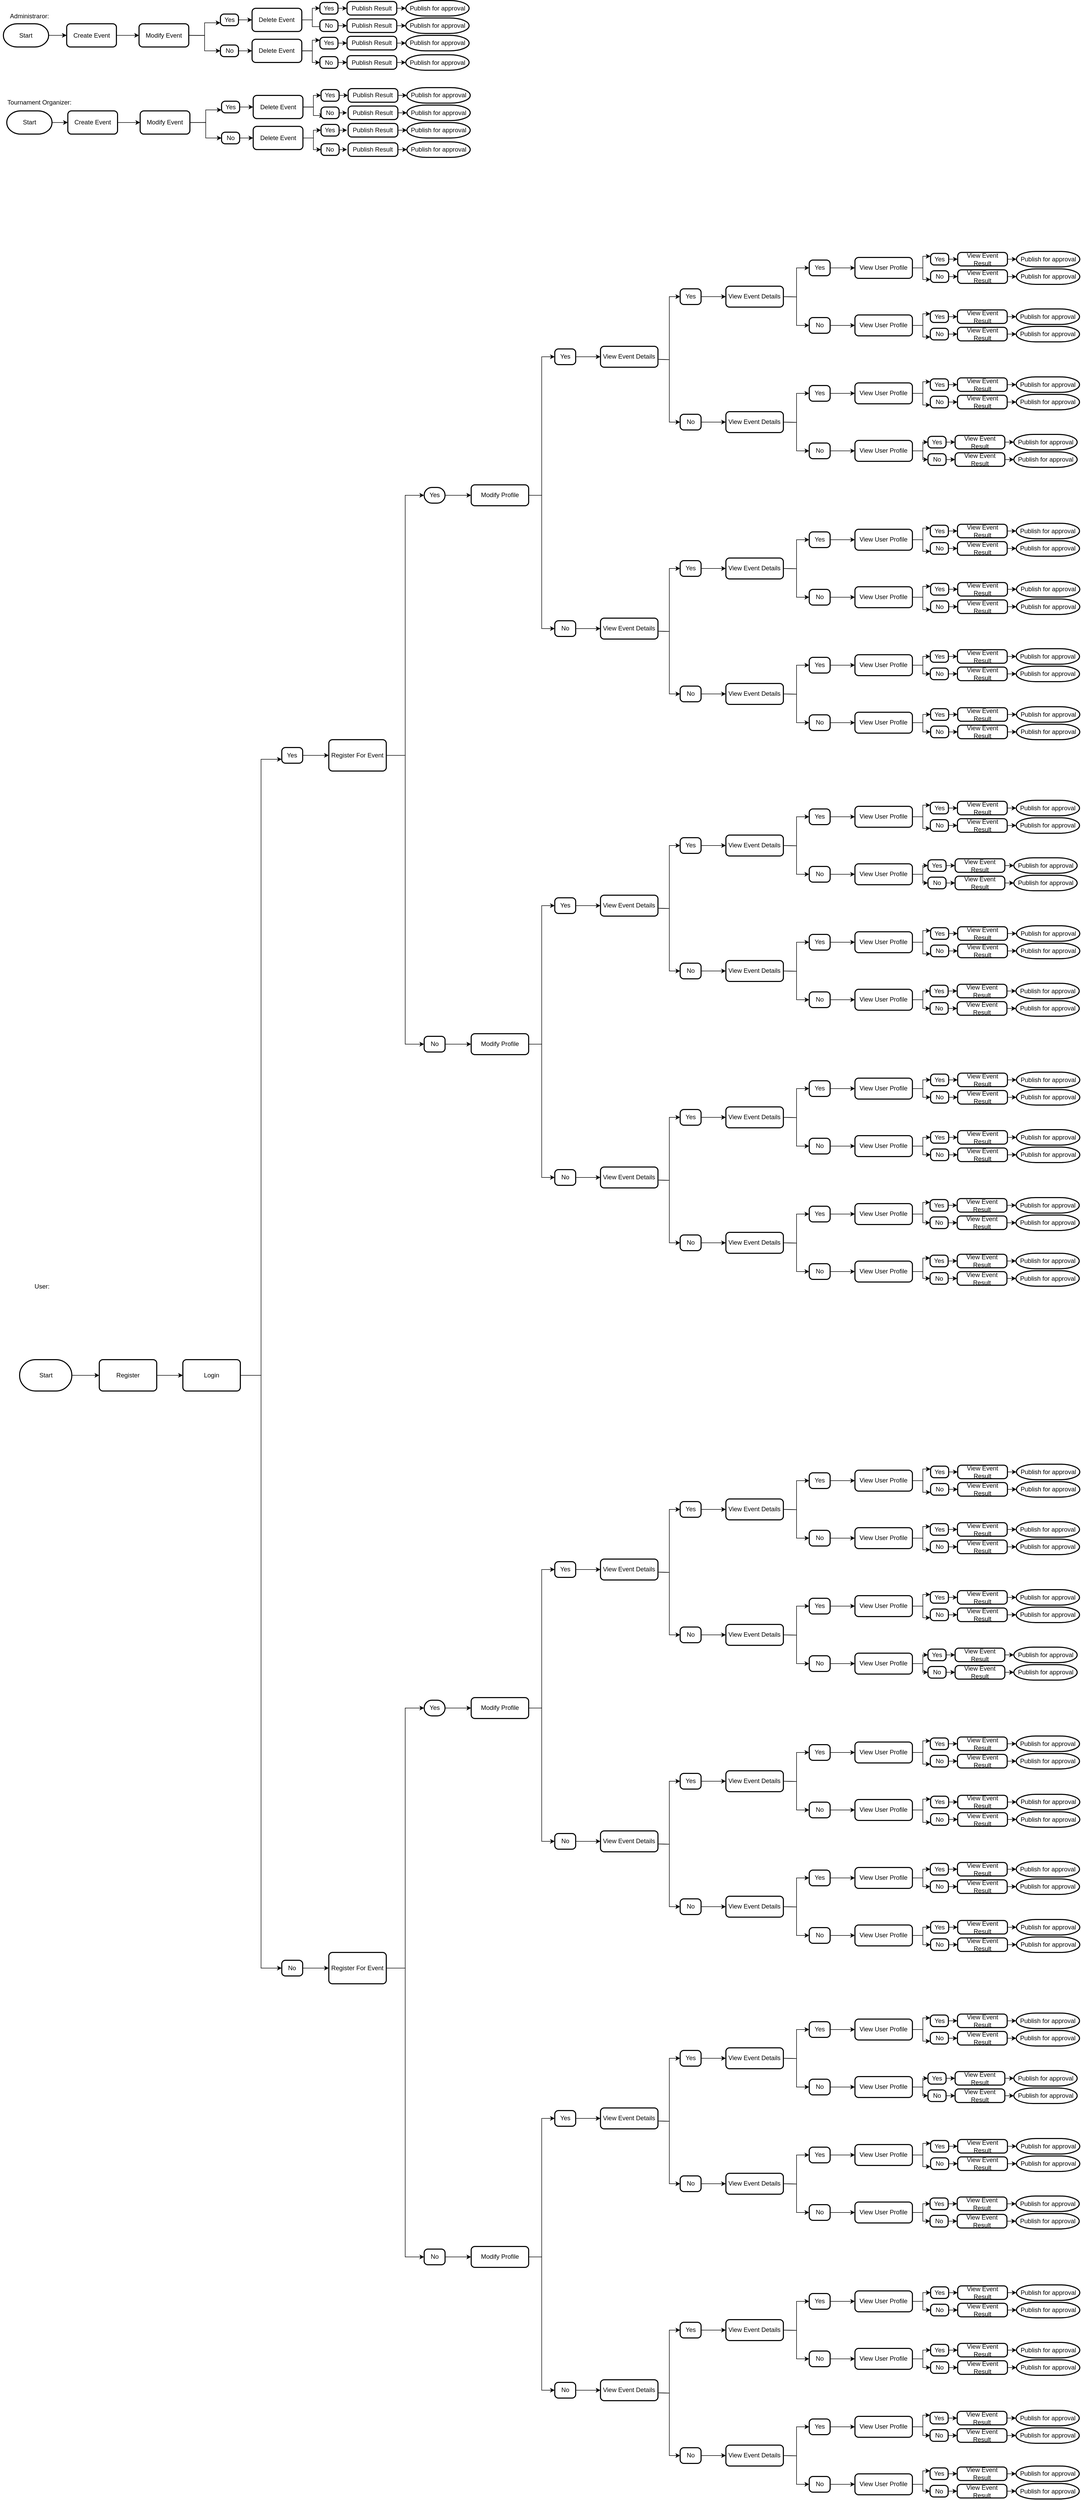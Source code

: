 <mxfile version="21.1.5" type="github">
  <diagram name="Page-1" id="HogwZ_xzicoyX-lNl3AR">
    <mxGraphModel dx="5418" dy="3728" grid="1" gridSize="10" guides="1" tooltips="1" connect="1" arrows="1" fold="1" page="1" pageScale="1" pageWidth="850" pageHeight="1100" math="0" shadow="0">
      <root>
        <mxCell id="0" />
        <mxCell id="1" parent="0" />
        <mxCell id="gmEQLRxe365KXF7sS6Fp-168" style="edgeStyle=orthogonalEdgeStyle;rounded=0;orthogonalLoop=1;jettySize=auto;html=1;exitX=1;exitY=0.5;exitDx=0;exitDy=0;entryX=0;entryY=0.75;entryDx=0;entryDy=0;" edge="1" parent="1" source="gmEQLRxe365KXF7sS6Fp-170" target="gmEQLRxe365KXF7sS6Fp-172">
          <mxGeometry relative="1" as="geometry" />
        </mxCell>
        <mxCell id="gmEQLRxe365KXF7sS6Fp-1362" style="edgeStyle=orthogonalEdgeStyle;rounded=0;orthogonalLoop=1;jettySize=auto;html=1;exitX=1;exitY=0.5;exitDx=0;exitDy=0;entryX=0;entryY=0.5;entryDx=0;entryDy=0;" edge="1" parent="1" source="gmEQLRxe365KXF7sS6Fp-170" target="gmEQLRxe365KXF7sS6Fp-1048">
          <mxGeometry relative="1" as="geometry" />
        </mxCell>
        <mxCell id="gmEQLRxe365KXF7sS6Fp-170" value="Login" style="rounded=1;whiteSpace=wrap;html=1;absoluteArcSize=1;arcSize=14;strokeWidth=2;" vertex="1" parent="1">
          <mxGeometry x="-1370" y="1200" width="110" height="60" as="geometry" />
        </mxCell>
        <mxCell id="gmEQLRxe365KXF7sS6Fp-171" style="edgeStyle=orthogonalEdgeStyle;rounded=0;orthogonalLoop=1;jettySize=auto;html=1;exitX=1;exitY=0.5;exitDx=0;exitDy=0;entryX=0;entryY=0.5;entryDx=0;entryDy=0;" edge="1" parent="1" source="gmEQLRxe365KXF7sS6Fp-172" target="gmEQLRxe365KXF7sS6Fp-177">
          <mxGeometry relative="1" as="geometry" />
        </mxCell>
        <mxCell id="gmEQLRxe365KXF7sS6Fp-172" value="Yes" style="rounded=1;whiteSpace=wrap;html=1;absoluteArcSize=1;arcSize=14;strokeWidth=2;" vertex="1" parent="1">
          <mxGeometry x="-1180.67" y="28.98" width="40" height="30" as="geometry" />
        </mxCell>
        <mxCell id="gmEQLRxe365KXF7sS6Fp-669" style="edgeStyle=orthogonalEdgeStyle;rounded=0;orthogonalLoop=1;jettySize=auto;html=1;exitX=1;exitY=0.5;exitDx=0;exitDy=0;entryX=0;entryY=0.5;entryDx=0;entryDy=0;" edge="1" parent="1" source="gmEQLRxe365KXF7sS6Fp-177" target="gmEQLRxe365KXF7sS6Fp-181">
          <mxGeometry relative="1" as="geometry" />
        </mxCell>
        <mxCell id="gmEQLRxe365KXF7sS6Fp-773" style="edgeStyle=orthogonalEdgeStyle;rounded=0;orthogonalLoop=1;jettySize=auto;html=1;exitX=1;exitY=0.5;exitDx=0;exitDy=0;entryX=0;entryY=0.5;entryDx=0;entryDy=0;" edge="1" parent="1" source="gmEQLRxe365KXF7sS6Fp-177" target="gmEQLRxe365KXF7sS6Fp-717">
          <mxGeometry relative="1" as="geometry" />
        </mxCell>
        <mxCell id="gmEQLRxe365KXF7sS6Fp-177" value="Register For Event" style="rounded=1;whiteSpace=wrap;html=1;absoluteArcSize=1;arcSize=14;strokeWidth=2;" vertex="1" parent="1">
          <mxGeometry x="-1090.67" y="13.98" width="110" height="60" as="geometry" />
        </mxCell>
        <mxCell id="gmEQLRxe365KXF7sS6Fp-193" style="edgeStyle=orthogonalEdgeStyle;rounded=0;orthogonalLoop=1;jettySize=auto;html=1;exitX=1;exitY=0.5;exitDx=0;exitDy=0;exitPerimeter=0;entryX=0;entryY=0.5;entryDx=0;entryDy=0;" edge="1" parent="1" source="gmEQLRxe365KXF7sS6Fp-194" target="gmEQLRxe365KXF7sS6Fp-200">
          <mxGeometry relative="1" as="geometry" />
        </mxCell>
        <mxCell id="gmEQLRxe365KXF7sS6Fp-194" value="Start" style="strokeWidth=2;html=1;shape=mxgraph.flowchart.terminator;whiteSpace=wrap;" vertex="1" parent="1">
          <mxGeometry x="-1682.5" y="1200" width="100" height="60" as="geometry" />
        </mxCell>
        <mxCell id="gmEQLRxe365KXF7sS6Fp-199" style="edgeStyle=orthogonalEdgeStyle;rounded=0;orthogonalLoop=1;jettySize=auto;html=1;exitX=1;exitY=0.5;exitDx=0;exitDy=0;entryX=0;entryY=0.5;entryDx=0;entryDy=0;" edge="1" parent="1" source="gmEQLRxe365KXF7sS6Fp-200" target="gmEQLRxe365KXF7sS6Fp-170">
          <mxGeometry relative="1" as="geometry" />
        </mxCell>
        <mxCell id="gmEQLRxe365KXF7sS6Fp-200" value="Register" style="rounded=1;whiteSpace=wrap;html=1;absoluteArcSize=1;arcSize=14;strokeWidth=2;" vertex="1" parent="1">
          <mxGeometry x="-1530" y="1200" width="110" height="60" as="geometry" />
        </mxCell>
        <mxCell id="gmEQLRxe365KXF7sS6Fp-201" value="User:" style="text;html=1;align=center;verticalAlign=middle;resizable=0;points=[];autosize=1;strokeColor=none;fillColor=none;" vertex="1" parent="1">
          <mxGeometry x="-1665" y="1045" width="50" height="30" as="geometry" />
        </mxCell>
        <mxCell id="gmEQLRxe365KXF7sS6Fp-561" value="" style="group" vertex="1" connectable="0" parent="1">
          <mxGeometry x="-1720" y="-1400" width="900" height="300" as="geometry" />
        </mxCell>
        <mxCell id="gmEQLRxe365KXF7sS6Fp-562" value="Tournament Organizer:" style="text;html=1;align=center;verticalAlign=middle;resizable=0;points=[];autosize=1;strokeColor=none;fillColor=none;" vertex="1" parent="gmEQLRxe365KXF7sS6Fp-561">
          <mxGeometry y="179.63" width="150" height="30" as="geometry" />
        </mxCell>
        <mxCell id="gmEQLRxe365KXF7sS6Fp-563" value="" style="group" vertex="1" connectable="0" parent="gmEQLRxe365KXF7sS6Fp-561">
          <mxGeometry x="6.49" width="893.51" height="300" as="geometry" />
        </mxCell>
        <mxCell id="gmEQLRxe365KXF7sS6Fp-564" value="Administraror:" style="text;html=1;align=center;verticalAlign=middle;resizable=0;points=[];autosize=1;strokeColor=none;fillColor=none;" vertex="1" parent="gmEQLRxe365KXF7sS6Fp-563">
          <mxGeometry y="14.815" width="100" height="30" as="geometry" />
        </mxCell>
        <mxCell id="gmEQLRxe365KXF7sS6Fp-565" value="Modify Event" style="rounded=1;whiteSpace=wrap;html=1;absoluteArcSize=1;arcSize=14;strokeWidth=2;" vertex="1" parent="gmEQLRxe365KXF7sS6Fp-563">
          <mxGeometry x="259.615" y="44.444" width="95.192" height="44.444" as="geometry" />
        </mxCell>
        <mxCell id="gmEQLRxe365KXF7sS6Fp-566" value="Yes" style="rounded=1;whiteSpace=wrap;html=1;absoluteArcSize=1;arcSize=14;strokeWidth=2;" vertex="1" parent="gmEQLRxe365KXF7sS6Fp-563">
          <mxGeometry x="415.385" y="25.926" width="34.615" height="22.222" as="geometry" />
        </mxCell>
        <mxCell id="gmEQLRxe365KXF7sS6Fp-567" style="edgeStyle=orthogonalEdgeStyle;rounded=0;orthogonalLoop=1;jettySize=auto;html=1;exitX=1;exitY=0.5;exitDx=0;exitDy=0;entryX=0;entryY=0.75;entryDx=0;entryDy=0;" edge="1" parent="gmEQLRxe365KXF7sS6Fp-563" source="gmEQLRxe365KXF7sS6Fp-565" target="gmEQLRxe365KXF7sS6Fp-566">
          <mxGeometry relative="1" as="geometry" />
        </mxCell>
        <mxCell id="gmEQLRxe365KXF7sS6Fp-568" value="No" style="rounded=1;whiteSpace=wrap;html=1;absoluteArcSize=1;arcSize=14;strokeWidth=2;" vertex="1" parent="gmEQLRxe365KXF7sS6Fp-563">
          <mxGeometry x="415.385" y="85.185" width="34.615" height="22.222" as="geometry" />
        </mxCell>
        <mxCell id="gmEQLRxe365KXF7sS6Fp-569" style="edgeStyle=orthogonalEdgeStyle;rounded=0;orthogonalLoop=1;jettySize=auto;html=1;exitX=1;exitY=0.5;exitDx=0;exitDy=0;" edge="1" parent="gmEQLRxe365KXF7sS6Fp-563" source="gmEQLRxe365KXF7sS6Fp-565" target="gmEQLRxe365KXF7sS6Fp-568">
          <mxGeometry relative="1" as="geometry" />
        </mxCell>
        <mxCell id="gmEQLRxe365KXF7sS6Fp-776" style="edgeStyle=orthogonalEdgeStyle;rounded=0;orthogonalLoop=1;jettySize=auto;html=1;exitX=1;exitY=0.5;exitDx=0;exitDy=0;entryX=0.224;entryY=0.583;entryDx=0;entryDy=0;entryPerimeter=0;" edge="1" parent="gmEQLRxe365KXF7sS6Fp-563" source="gmEQLRxe365KXF7sS6Fp-570" target="gmEQLRxe365KXF7sS6Fp-576">
          <mxGeometry relative="1" as="geometry" />
        </mxCell>
        <mxCell id="gmEQLRxe365KXF7sS6Fp-570" value="Delete Event" style="rounded=1;whiteSpace=wrap;html=1;absoluteArcSize=1;arcSize=14;strokeWidth=2;" vertex="1" parent="gmEQLRxe365KXF7sS6Fp-563">
          <mxGeometry x="475.962" y="14.815" width="95.192" height="44.444" as="geometry" />
        </mxCell>
        <mxCell id="gmEQLRxe365KXF7sS6Fp-571" style="edgeStyle=orthogonalEdgeStyle;rounded=0;orthogonalLoop=1;jettySize=auto;html=1;exitX=1;exitY=0.5;exitDx=0;exitDy=0;entryX=0;entryY=0.5;entryDx=0;entryDy=0;" edge="1" parent="gmEQLRxe365KXF7sS6Fp-563" source="gmEQLRxe365KXF7sS6Fp-566" target="gmEQLRxe365KXF7sS6Fp-570">
          <mxGeometry relative="1" as="geometry" />
        </mxCell>
        <mxCell id="gmEQLRxe365KXF7sS6Fp-775" style="edgeStyle=orthogonalEdgeStyle;rounded=0;orthogonalLoop=1;jettySize=auto;html=1;exitX=1;exitY=0.5;exitDx=0;exitDy=0;entryX=0;entryY=0.25;entryDx=0;entryDy=0;" edge="1" parent="gmEQLRxe365KXF7sS6Fp-563" source="gmEQLRxe365KXF7sS6Fp-572" target="gmEQLRxe365KXF7sS6Fp-578">
          <mxGeometry relative="1" as="geometry" />
        </mxCell>
        <mxCell id="gmEQLRxe365KXF7sS6Fp-572" value="Delete Event" style="rounded=1;whiteSpace=wrap;html=1;absoluteArcSize=1;arcSize=14;strokeWidth=2;" vertex="1" parent="gmEQLRxe365KXF7sS6Fp-563">
          <mxGeometry x="475.962" y="74.074" width="95.192" height="44.444" as="geometry" />
        </mxCell>
        <mxCell id="gmEQLRxe365KXF7sS6Fp-573" style="edgeStyle=orthogonalEdgeStyle;rounded=0;orthogonalLoop=1;jettySize=auto;html=1;exitX=1;exitY=0.5;exitDx=0;exitDy=0;entryX=0;entryY=0.5;entryDx=0;entryDy=0;" edge="1" parent="gmEQLRxe365KXF7sS6Fp-563" source="gmEQLRxe365KXF7sS6Fp-568" target="gmEQLRxe365KXF7sS6Fp-572">
          <mxGeometry relative="1" as="geometry" />
        </mxCell>
        <mxCell id="gmEQLRxe365KXF7sS6Fp-574" value="Yes" style="rounded=1;whiteSpace=wrap;html=1;absoluteArcSize=1;arcSize=14;strokeWidth=2;" vertex="1" parent="gmEQLRxe365KXF7sS6Fp-563">
          <mxGeometry x="605.769" y="3.704" width="34.615" height="22.222" as="geometry" />
        </mxCell>
        <mxCell id="gmEQLRxe365KXF7sS6Fp-575" style="edgeStyle=orthogonalEdgeStyle;rounded=0;orthogonalLoop=1;jettySize=auto;html=1;exitX=1;exitY=0.5;exitDx=0;exitDy=0;entryX=0;entryY=0.5;entryDx=0;entryDy=0;" edge="1" parent="gmEQLRxe365KXF7sS6Fp-563" source="gmEQLRxe365KXF7sS6Fp-570" target="gmEQLRxe365KXF7sS6Fp-574">
          <mxGeometry relative="1" as="geometry" />
        </mxCell>
        <mxCell id="gmEQLRxe365KXF7sS6Fp-576" value="No" style="rounded=1;whiteSpace=wrap;html=1;absoluteArcSize=1;arcSize=14;strokeWidth=2;" vertex="1" parent="gmEQLRxe365KXF7sS6Fp-563">
          <mxGeometry x="605.769" y="37.037" width="34.615" height="22.222" as="geometry" />
        </mxCell>
        <mxCell id="gmEQLRxe365KXF7sS6Fp-578" value="Yes" style="rounded=1;whiteSpace=wrap;html=1;absoluteArcSize=1;arcSize=14;strokeWidth=2;" vertex="1" parent="gmEQLRxe365KXF7sS6Fp-563">
          <mxGeometry x="605.769" y="70.37" width="34.615" height="22.222" as="geometry" />
        </mxCell>
        <mxCell id="gmEQLRxe365KXF7sS6Fp-580" value="No" style="rounded=1;whiteSpace=wrap;html=1;absoluteArcSize=1;arcSize=14;strokeWidth=2;" vertex="1" parent="gmEQLRxe365KXF7sS6Fp-563">
          <mxGeometry x="605.769" y="107.407" width="34.615" height="22.222" as="geometry" />
        </mxCell>
        <mxCell id="gmEQLRxe365KXF7sS6Fp-581" style="edgeStyle=orthogonalEdgeStyle;rounded=0;orthogonalLoop=1;jettySize=auto;html=1;exitX=1;exitY=0.5;exitDx=0;exitDy=0;entryX=0;entryY=0.5;entryDx=0;entryDy=0;" edge="1" parent="gmEQLRxe365KXF7sS6Fp-563" source="gmEQLRxe365KXF7sS6Fp-572" target="gmEQLRxe365KXF7sS6Fp-580">
          <mxGeometry relative="1" as="geometry" />
        </mxCell>
        <mxCell id="gmEQLRxe365KXF7sS6Fp-582" value="Publish Result" style="rounded=1;whiteSpace=wrap;html=1;absoluteArcSize=1;arcSize=14;strokeWidth=2;" vertex="1" parent="gmEQLRxe365KXF7sS6Fp-563">
          <mxGeometry x="657.692" y="1.852" width="95.192" height="25.926" as="geometry" />
        </mxCell>
        <mxCell id="gmEQLRxe365KXF7sS6Fp-583" style="edgeStyle=orthogonalEdgeStyle;rounded=0;orthogonalLoop=1;jettySize=auto;html=1;exitX=1;exitY=0.5;exitDx=0;exitDy=0;entryX=0;entryY=0.5;entryDx=0;entryDy=0;" edge="1" parent="gmEQLRxe365KXF7sS6Fp-563" source="gmEQLRxe365KXF7sS6Fp-574" target="gmEQLRxe365KXF7sS6Fp-582">
          <mxGeometry relative="1" as="geometry" />
        </mxCell>
        <mxCell id="gmEQLRxe365KXF7sS6Fp-584" value="Publish Result" style="rounded=1;whiteSpace=wrap;html=1;absoluteArcSize=1;arcSize=14;strokeWidth=2;" vertex="1" parent="gmEQLRxe365KXF7sS6Fp-563">
          <mxGeometry x="657.692" y="35.185" width="95.192" height="25.926" as="geometry" />
        </mxCell>
        <mxCell id="gmEQLRxe365KXF7sS6Fp-585" style="edgeStyle=orthogonalEdgeStyle;rounded=0;orthogonalLoop=1;jettySize=auto;html=1;exitX=1;exitY=0.5;exitDx=0;exitDy=0;entryX=0;entryY=0.5;entryDx=0;entryDy=0;" edge="1" parent="gmEQLRxe365KXF7sS6Fp-563" source="gmEQLRxe365KXF7sS6Fp-576" target="gmEQLRxe365KXF7sS6Fp-584">
          <mxGeometry relative="1" as="geometry" />
        </mxCell>
        <mxCell id="gmEQLRxe365KXF7sS6Fp-586" value="Publish Result" style="rounded=1;whiteSpace=wrap;html=1;absoluteArcSize=1;arcSize=14;strokeWidth=2;" vertex="1" parent="gmEQLRxe365KXF7sS6Fp-563">
          <mxGeometry x="657.692" y="68.519" width="95.192" height="25.926" as="geometry" />
        </mxCell>
        <mxCell id="gmEQLRxe365KXF7sS6Fp-587" style="edgeStyle=orthogonalEdgeStyle;rounded=0;orthogonalLoop=1;jettySize=auto;html=1;exitX=1;exitY=0.5;exitDx=0;exitDy=0;entryX=0;entryY=0.5;entryDx=0;entryDy=0;" edge="1" parent="gmEQLRxe365KXF7sS6Fp-563" source="gmEQLRxe365KXF7sS6Fp-578" target="gmEQLRxe365KXF7sS6Fp-586">
          <mxGeometry relative="1" as="geometry" />
        </mxCell>
        <mxCell id="gmEQLRxe365KXF7sS6Fp-588" value="Publish Result" style="rounded=1;whiteSpace=wrap;html=1;absoluteArcSize=1;arcSize=14;strokeWidth=2;" vertex="1" parent="gmEQLRxe365KXF7sS6Fp-563">
          <mxGeometry x="657.692" y="105.556" width="95.192" height="25.926" as="geometry" />
        </mxCell>
        <mxCell id="gmEQLRxe365KXF7sS6Fp-589" style="edgeStyle=orthogonalEdgeStyle;rounded=0;orthogonalLoop=1;jettySize=auto;html=1;exitX=1;exitY=0.5;exitDx=0;exitDy=0;entryX=0;entryY=0.5;entryDx=0;entryDy=0;" edge="1" parent="gmEQLRxe365KXF7sS6Fp-563" source="gmEQLRxe365KXF7sS6Fp-580" target="gmEQLRxe365KXF7sS6Fp-588">
          <mxGeometry relative="1" as="geometry" />
        </mxCell>
        <mxCell id="gmEQLRxe365KXF7sS6Fp-590" value="Start" style="strokeWidth=2;html=1;shape=mxgraph.flowchart.terminator;whiteSpace=wrap;" vertex="1" parent="gmEQLRxe365KXF7sS6Fp-563">
          <mxGeometry y="44.444" width="86.538" height="44.444" as="geometry" />
        </mxCell>
        <mxCell id="gmEQLRxe365KXF7sS6Fp-591" value="Publish for approval" style="strokeWidth=2;html=1;shape=mxgraph.flowchart.terminator;whiteSpace=wrap;" vertex="1" parent="gmEQLRxe365KXF7sS6Fp-563">
          <mxGeometry x="770.192" width="121.154" height="29.63" as="geometry" />
        </mxCell>
        <mxCell id="gmEQLRxe365KXF7sS6Fp-592" style="edgeStyle=orthogonalEdgeStyle;rounded=0;orthogonalLoop=1;jettySize=auto;html=1;exitX=1;exitY=0.5;exitDx=0;exitDy=0;entryX=0;entryY=0.5;entryDx=0;entryDy=0;entryPerimeter=0;" edge="1" parent="gmEQLRxe365KXF7sS6Fp-563" source="gmEQLRxe365KXF7sS6Fp-582" target="gmEQLRxe365KXF7sS6Fp-591">
          <mxGeometry relative="1" as="geometry" />
        </mxCell>
        <mxCell id="gmEQLRxe365KXF7sS6Fp-593" value="Publish for approval" style="strokeWidth=2;html=1;shape=mxgraph.flowchart.terminator;whiteSpace=wrap;" vertex="1" parent="gmEQLRxe365KXF7sS6Fp-563">
          <mxGeometry x="770.192" y="33.333" width="121.154" height="29.63" as="geometry" />
        </mxCell>
        <mxCell id="gmEQLRxe365KXF7sS6Fp-594" style="edgeStyle=orthogonalEdgeStyle;rounded=0;orthogonalLoop=1;jettySize=auto;html=1;exitX=1;exitY=0.5;exitDx=0;exitDy=0;entryX=0;entryY=0.5;entryDx=0;entryDy=0;entryPerimeter=0;" edge="1" parent="gmEQLRxe365KXF7sS6Fp-563" source="gmEQLRxe365KXF7sS6Fp-584" target="gmEQLRxe365KXF7sS6Fp-593">
          <mxGeometry relative="1" as="geometry" />
        </mxCell>
        <mxCell id="gmEQLRxe365KXF7sS6Fp-595" value="Publish for approval" style="strokeWidth=2;html=1;shape=mxgraph.flowchart.terminator;whiteSpace=wrap;" vertex="1" parent="gmEQLRxe365KXF7sS6Fp-563">
          <mxGeometry x="770.192" y="66.667" width="121.154" height="29.63" as="geometry" />
        </mxCell>
        <mxCell id="gmEQLRxe365KXF7sS6Fp-596" style="edgeStyle=orthogonalEdgeStyle;rounded=0;orthogonalLoop=1;jettySize=auto;html=1;exitX=1;exitY=0.5;exitDx=0;exitDy=0;entryX=0;entryY=0.5;entryDx=0;entryDy=0;entryPerimeter=0;" edge="1" parent="gmEQLRxe365KXF7sS6Fp-563" source="gmEQLRxe365KXF7sS6Fp-586" target="gmEQLRxe365KXF7sS6Fp-595">
          <mxGeometry relative="1" as="geometry" />
        </mxCell>
        <mxCell id="gmEQLRxe365KXF7sS6Fp-597" value="Publish for approval" style="strokeWidth=2;html=1;shape=mxgraph.flowchart.terminator;whiteSpace=wrap;" vertex="1" parent="gmEQLRxe365KXF7sS6Fp-563">
          <mxGeometry x="770.192" y="103.704" width="121.154" height="29.63" as="geometry" />
        </mxCell>
        <mxCell id="gmEQLRxe365KXF7sS6Fp-598" style="edgeStyle=orthogonalEdgeStyle;rounded=0;orthogonalLoop=1;jettySize=auto;html=1;exitX=1;exitY=0.5;exitDx=0;exitDy=0;entryX=0;entryY=0.5;entryDx=0;entryDy=0;entryPerimeter=0;" edge="1" parent="gmEQLRxe365KXF7sS6Fp-563" source="gmEQLRxe365KXF7sS6Fp-588" target="gmEQLRxe365KXF7sS6Fp-597">
          <mxGeometry relative="1" as="geometry" />
        </mxCell>
        <mxCell id="gmEQLRxe365KXF7sS6Fp-599" style="edgeStyle=orthogonalEdgeStyle;rounded=0;orthogonalLoop=1;jettySize=auto;html=1;exitX=1;exitY=0.5;exitDx=0;exitDy=0;entryX=0;entryY=0.5;entryDx=0;entryDy=0;" edge="1" parent="gmEQLRxe365KXF7sS6Fp-563" source="gmEQLRxe365KXF7sS6Fp-600" target="gmEQLRxe365KXF7sS6Fp-565">
          <mxGeometry relative="1" as="geometry" />
        </mxCell>
        <mxCell id="gmEQLRxe365KXF7sS6Fp-600" value="Create Event" style="rounded=1;whiteSpace=wrap;html=1;absoluteArcSize=1;arcSize=14;strokeWidth=2;" vertex="1" parent="gmEQLRxe365KXF7sS6Fp-563">
          <mxGeometry x="121.154" y="44.444" width="95.192" height="44.444" as="geometry" />
        </mxCell>
        <mxCell id="gmEQLRxe365KXF7sS6Fp-601" style="edgeStyle=orthogonalEdgeStyle;rounded=0;orthogonalLoop=1;jettySize=auto;html=1;exitX=1;exitY=0.5;exitDx=0;exitDy=0;exitPerimeter=0;entryX=0;entryY=0.5;entryDx=0;entryDy=0;" edge="1" parent="gmEQLRxe365KXF7sS6Fp-563" source="gmEQLRxe365KXF7sS6Fp-590" target="gmEQLRxe365KXF7sS6Fp-600">
          <mxGeometry relative="1" as="geometry" />
        </mxCell>
        <mxCell id="gmEQLRxe365KXF7sS6Fp-602" value="Modify Event" style="rounded=1;whiteSpace=wrap;html=1;absoluteArcSize=1;arcSize=14;strokeWidth=2;" vertex="1" parent="gmEQLRxe365KXF7sS6Fp-563">
          <mxGeometry x="261.779" y="211.111" width="95.192" height="44.444" as="geometry" />
        </mxCell>
        <mxCell id="gmEQLRxe365KXF7sS6Fp-603" value="Yes" style="rounded=1;whiteSpace=wrap;html=1;absoluteArcSize=1;arcSize=14;strokeWidth=2;" vertex="1" parent="gmEQLRxe365KXF7sS6Fp-563">
          <mxGeometry x="417.548" y="192.593" width="34.615" height="22.222" as="geometry" />
        </mxCell>
        <mxCell id="gmEQLRxe365KXF7sS6Fp-604" style="edgeStyle=orthogonalEdgeStyle;rounded=0;orthogonalLoop=1;jettySize=auto;html=1;exitX=1;exitY=0.5;exitDx=0;exitDy=0;entryX=0;entryY=0.75;entryDx=0;entryDy=0;" edge="1" parent="gmEQLRxe365KXF7sS6Fp-563" source="gmEQLRxe365KXF7sS6Fp-602" target="gmEQLRxe365KXF7sS6Fp-603">
          <mxGeometry relative="1" as="geometry" />
        </mxCell>
        <mxCell id="gmEQLRxe365KXF7sS6Fp-605" value="No" style="rounded=1;whiteSpace=wrap;html=1;absoluteArcSize=1;arcSize=14;strokeWidth=2;" vertex="1" parent="gmEQLRxe365KXF7sS6Fp-563">
          <mxGeometry x="417.548" y="251.852" width="34.615" height="22.222" as="geometry" />
        </mxCell>
        <mxCell id="gmEQLRxe365KXF7sS6Fp-606" style="edgeStyle=orthogonalEdgeStyle;rounded=0;orthogonalLoop=1;jettySize=auto;html=1;exitX=1;exitY=0.5;exitDx=0;exitDy=0;" edge="1" parent="gmEQLRxe365KXF7sS6Fp-563" source="gmEQLRxe365KXF7sS6Fp-602" target="gmEQLRxe365KXF7sS6Fp-605">
          <mxGeometry relative="1" as="geometry" />
        </mxCell>
        <mxCell id="gmEQLRxe365KXF7sS6Fp-777" style="edgeStyle=orthogonalEdgeStyle;rounded=0;orthogonalLoop=1;jettySize=auto;html=1;exitX=1;exitY=0.5;exitDx=0;exitDy=0;entryX=0.161;entryY=0.733;entryDx=0;entryDy=0;entryPerimeter=0;" edge="1" parent="gmEQLRxe365KXF7sS6Fp-563" source="gmEQLRxe365KXF7sS6Fp-607" target="gmEQLRxe365KXF7sS6Fp-614">
          <mxGeometry relative="1" as="geometry" />
        </mxCell>
        <mxCell id="gmEQLRxe365KXF7sS6Fp-607" value="Delete Event" style="rounded=1;whiteSpace=wrap;html=1;absoluteArcSize=1;arcSize=14;strokeWidth=2;" vertex="1" parent="gmEQLRxe365KXF7sS6Fp-563">
          <mxGeometry x="478.125" y="181.481" width="95.192" height="44.444" as="geometry" />
        </mxCell>
        <mxCell id="gmEQLRxe365KXF7sS6Fp-608" style="edgeStyle=orthogonalEdgeStyle;rounded=0;orthogonalLoop=1;jettySize=auto;html=1;exitX=1;exitY=0.5;exitDx=0;exitDy=0;entryX=0;entryY=0.5;entryDx=0;entryDy=0;" edge="1" parent="gmEQLRxe365KXF7sS6Fp-563" source="gmEQLRxe365KXF7sS6Fp-603" target="gmEQLRxe365KXF7sS6Fp-607">
          <mxGeometry relative="1" as="geometry" />
        </mxCell>
        <mxCell id="gmEQLRxe365KXF7sS6Fp-778" style="edgeStyle=orthogonalEdgeStyle;rounded=0;orthogonalLoop=1;jettySize=auto;html=1;exitX=1;exitY=0.5;exitDx=0;exitDy=0;" edge="1" parent="gmEQLRxe365KXF7sS6Fp-563" source="gmEQLRxe365KXF7sS6Fp-609" target="gmEQLRxe365KXF7sS6Fp-617">
          <mxGeometry relative="1" as="geometry" />
        </mxCell>
        <mxCell id="gmEQLRxe365KXF7sS6Fp-609" value="Delete Event" style="rounded=1;whiteSpace=wrap;html=1;absoluteArcSize=1;arcSize=14;strokeWidth=2;" vertex="1" parent="gmEQLRxe365KXF7sS6Fp-563">
          <mxGeometry x="478.125" y="240.741" width="95.192" height="44.444" as="geometry" />
        </mxCell>
        <mxCell id="gmEQLRxe365KXF7sS6Fp-610" style="edgeStyle=orthogonalEdgeStyle;rounded=0;orthogonalLoop=1;jettySize=auto;html=1;exitX=1;exitY=0.5;exitDx=0;exitDy=0;entryX=0;entryY=0.5;entryDx=0;entryDy=0;" edge="1" parent="gmEQLRxe365KXF7sS6Fp-563" source="gmEQLRxe365KXF7sS6Fp-605" target="gmEQLRxe365KXF7sS6Fp-609">
          <mxGeometry relative="1" as="geometry" />
        </mxCell>
        <mxCell id="gmEQLRxe365KXF7sS6Fp-611" value="Yes" style="rounded=1;whiteSpace=wrap;html=1;absoluteArcSize=1;arcSize=14;strokeWidth=2;" vertex="1" parent="gmEQLRxe365KXF7sS6Fp-563">
          <mxGeometry x="607.933" y="170.37" width="34.615" height="22.222" as="geometry" />
        </mxCell>
        <mxCell id="gmEQLRxe365KXF7sS6Fp-612" style="edgeStyle=orthogonalEdgeStyle;rounded=0;orthogonalLoop=1;jettySize=auto;html=1;exitX=1;exitY=0.5;exitDx=0;exitDy=0;entryX=0;entryY=0.5;entryDx=0;entryDy=0;" edge="1" parent="gmEQLRxe365KXF7sS6Fp-563" source="gmEQLRxe365KXF7sS6Fp-607" target="gmEQLRxe365KXF7sS6Fp-611">
          <mxGeometry relative="1" as="geometry" />
        </mxCell>
        <mxCell id="gmEQLRxe365KXF7sS6Fp-613" style="edgeStyle=orthogonalEdgeStyle;rounded=0;orthogonalLoop=1;jettySize=auto;html=1;exitX=1;exitY=0.5;exitDx=0;exitDy=0;" edge="1" parent="gmEQLRxe365KXF7sS6Fp-563" source="gmEQLRxe365KXF7sS6Fp-614">
          <mxGeometry relative="1" as="geometry">
            <mxPoint x="657.692" y="214.815" as="targetPoint" />
          </mxGeometry>
        </mxCell>
        <mxCell id="gmEQLRxe365KXF7sS6Fp-614" value="No" style="rounded=1;whiteSpace=wrap;html=1;absoluteArcSize=1;arcSize=14;strokeWidth=2;" vertex="1" parent="gmEQLRxe365KXF7sS6Fp-563">
          <mxGeometry x="607.933" y="203.704" width="34.615" height="22.222" as="geometry" />
        </mxCell>
        <mxCell id="gmEQLRxe365KXF7sS6Fp-616" style="edgeStyle=orthogonalEdgeStyle;rounded=0;orthogonalLoop=1;jettySize=auto;html=1;exitX=1;exitY=0.5;exitDx=0;exitDy=0;" edge="1" parent="gmEQLRxe365KXF7sS6Fp-563" source="gmEQLRxe365KXF7sS6Fp-617">
          <mxGeometry relative="1" as="geometry">
            <mxPoint x="657.692" y="248.148" as="targetPoint" />
          </mxGeometry>
        </mxCell>
        <mxCell id="gmEQLRxe365KXF7sS6Fp-617" value="Yes" style="rounded=1;whiteSpace=wrap;html=1;absoluteArcSize=1;arcSize=14;strokeWidth=2;" vertex="1" parent="gmEQLRxe365KXF7sS6Fp-563">
          <mxGeometry x="607.933" y="237.037" width="34.615" height="22.222" as="geometry" />
        </mxCell>
        <mxCell id="gmEQLRxe365KXF7sS6Fp-619" style="edgeStyle=orthogonalEdgeStyle;rounded=0;orthogonalLoop=1;jettySize=auto;html=1;exitX=1;exitY=0.5;exitDx=0;exitDy=0;" edge="1" parent="gmEQLRxe365KXF7sS6Fp-563" source="gmEQLRxe365KXF7sS6Fp-620">
          <mxGeometry relative="1" as="geometry">
            <mxPoint x="657.692" y="285.185" as="targetPoint" />
          </mxGeometry>
        </mxCell>
        <mxCell id="gmEQLRxe365KXF7sS6Fp-620" value="No" style="rounded=1;whiteSpace=wrap;html=1;absoluteArcSize=1;arcSize=14;strokeWidth=2;" vertex="1" parent="gmEQLRxe365KXF7sS6Fp-563">
          <mxGeometry x="607.933" y="274.074" width="34.615" height="22.222" as="geometry" />
        </mxCell>
        <mxCell id="gmEQLRxe365KXF7sS6Fp-621" style="edgeStyle=orthogonalEdgeStyle;rounded=0;orthogonalLoop=1;jettySize=auto;html=1;exitX=1;exitY=0.5;exitDx=0;exitDy=0;entryX=0;entryY=0.5;entryDx=0;entryDy=0;" edge="1" parent="gmEQLRxe365KXF7sS6Fp-563" source="gmEQLRxe365KXF7sS6Fp-609" target="gmEQLRxe365KXF7sS6Fp-620">
          <mxGeometry relative="1" as="geometry" />
        </mxCell>
        <mxCell id="gmEQLRxe365KXF7sS6Fp-622" value="Publish Result" style="rounded=1;whiteSpace=wrap;html=1;absoluteArcSize=1;arcSize=14;strokeWidth=2;" vertex="1" parent="gmEQLRxe365KXF7sS6Fp-563">
          <mxGeometry x="659.856" y="168.519" width="95.192" height="25.926" as="geometry" />
        </mxCell>
        <mxCell id="gmEQLRxe365KXF7sS6Fp-623" style="edgeStyle=orthogonalEdgeStyle;rounded=0;orthogonalLoop=1;jettySize=auto;html=1;exitX=1;exitY=0.5;exitDx=0;exitDy=0;entryX=0;entryY=0.5;entryDx=0;entryDy=0;" edge="1" parent="gmEQLRxe365KXF7sS6Fp-563" source="gmEQLRxe365KXF7sS6Fp-611" target="gmEQLRxe365KXF7sS6Fp-622">
          <mxGeometry relative="1" as="geometry" />
        </mxCell>
        <mxCell id="gmEQLRxe365KXF7sS6Fp-624" value="Publish Result" style="rounded=1;whiteSpace=wrap;html=1;absoluteArcSize=1;arcSize=14;strokeWidth=2;" vertex="1" parent="gmEQLRxe365KXF7sS6Fp-563">
          <mxGeometry x="659.856" y="201.852" width="95.192" height="25.926" as="geometry" />
        </mxCell>
        <mxCell id="gmEQLRxe365KXF7sS6Fp-625" value="Publish Result" style="rounded=1;whiteSpace=wrap;html=1;absoluteArcSize=1;arcSize=14;strokeWidth=2;" vertex="1" parent="gmEQLRxe365KXF7sS6Fp-563">
          <mxGeometry x="659.856" y="235.185" width="95.192" height="25.926" as="geometry" />
        </mxCell>
        <mxCell id="gmEQLRxe365KXF7sS6Fp-711" style="edgeStyle=orthogonalEdgeStyle;rounded=0;orthogonalLoop=1;jettySize=auto;html=1;exitX=1;exitY=1;exitDx=0;exitDy=0;" edge="1" parent="gmEQLRxe365KXF7sS6Fp-563" source="gmEQLRxe365KXF7sS6Fp-626">
          <mxGeometry relative="1" as="geometry">
            <mxPoint x="755.51" y="298.75" as="targetPoint" />
          </mxGeometry>
        </mxCell>
        <mxCell id="gmEQLRxe365KXF7sS6Fp-626" value="Publish Result" style="rounded=1;whiteSpace=wrap;html=1;absoluteArcSize=1;arcSize=14;strokeWidth=2;" vertex="1" parent="gmEQLRxe365KXF7sS6Fp-563">
          <mxGeometry x="659.856" y="272.222" width="95.192" height="25.926" as="geometry" />
        </mxCell>
        <mxCell id="gmEQLRxe365KXF7sS6Fp-627" value="Start" style="strokeWidth=2;html=1;shape=mxgraph.flowchart.terminator;whiteSpace=wrap;" vertex="1" parent="gmEQLRxe365KXF7sS6Fp-563">
          <mxGeometry x="6.49" y="211.111" width="86.538" height="44.444" as="geometry" />
        </mxCell>
        <mxCell id="gmEQLRxe365KXF7sS6Fp-628" value="Publish for approval" style="strokeWidth=2;html=1;shape=mxgraph.flowchart.terminator;whiteSpace=wrap;" vertex="1" parent="gmEQLRxe365KXF7sS6Fp-563">
          <mxGeometry x="772.356" y="166.667" width="121.154" height="29.63" as="geometry" />
        </mxCell>
        <mxCell id="gmEQLRxe365KXF7sS6Fp-629" style="edgeStyle=orthogonalEdgeStyle;rounded=0;orthogonalLoop=1;jettySize=auto;html=1;exitX=1;exitY=0.5;exitDx=0;exitDy=0;entryX=0;entryY=0.5;entryDx=0;entryDy=0;entryPerimeter=0;" edge="1" parent="gmEQLRxe365KXF7sS6Fp-563" source="gmEQLRxe365KXF7sS6Fp-622" target="gmEQLRxe365KXF7sS6Fp-628">
          <mxGeometry relative="1" as="geometry" />
        </mxCell>
        <mxCell id="gmEQLRxe365KXF7sS6Fp-630" value="Publish for approval" style="strokeWidth=2;html=1;shape=mxgraph.flowchart.terminator;whiteSpace=wrap;" vertex="1" parent="gmEQLRxe365KXF7sS6Fp-563">
          <mxGeometry x="772.356" y="200" width="121.154" height="29.63" as="geometry" />
        </mxCell>
        <mxCell id="gmEQLRxe365KXF7sS6Fp-631" style="edgeStyle=orthogonalEdgeStyle;rounded=0;orthogonalLoop=1;jettySize=auto;html=1;exitX=1;exitY=0.5;exitDx=0;exitDy=0;entryX=0;entryY=0.5;entryDx=0;entryDy=0;entryPerimeter=0;" edge="1" parent="gmEQLRxe365KXF7sS6Fp-563" source="gmEQLRxe365KXF7sS6Fp-624" target="gmEQLRxe365KXF7sS6Fp-630">
          <mxGeometry relative="1" as="geometry" />
        </mxCell>
        <mxCell id="gmEQLRxe365KXF7sS6Fp-632" value="Publish for approval" style="strokeWidth=2;html=1;shape=mxgraph.flowchart.terminator;whiteSpace=wrap;" vertex="1" parent="gmEQLRxe365KXF7sS6Fp-563">
          <mxGeometry x="772.356" y="233.333" width="121.154" height="29.63" as="geometry" />
        </mxCell>
        <mxCell id="gmEQLRxe365KXF7sS6Fp-633" style="edgeStyle=orthogonalEdgeStyle;rounded=0;orthogonalLoop=1;jettySize=auto;html=1;exitX=1;exitY=0.5;exitDx=0;exitDy=0;entryX=0;entryY=0.5;entryDx=0;entryDy=0;entryPerimeter=0;" edge="1" parent="gmEQLRxe365KXF7sS6Fp-563" source="gmEQLRxe365KXF7sS6Fp-625" target="gmEQLRxe365KXF7sS6Fp-632">
          <mxGeometry relative="1" as="geometry" />
        </mxCell>
        <mxCell id="gmEQLRxe365KXF7sS6Fp-634" value="Publish for approval" style="strokeWidth=2;html=1;shape=mxgraph.flowchart.terminator;whiteSpace=wrap;" vertex="1" parent="gmEQLRxe365KXF7sS6Fp-563">
          <mxGeometry x="772.356" y="270.37" width="121.154" height="29.63" as="geometry" />
        </mxCell>
        <mxCell id="gmEQLRxe365KXF7sS6Fp-635" style="edgeStyle=orthogonalEdgeStyle;rounded=0;orthogonalLoop=1;jettySize=auto;html=1;exitX=1;exitY=0.5;exitDx=0;exitDy=0;entryX=0;entryY=0.5;entryDx=0;entryDy=0;entryPerimeter=0;" edge="1" parent="gmEQLRxe365KXF7sS6Fp-563" source="gmEQLRxe365KXF7sS6Fp-626" target="gmEQLRxe365KXF7sS6Fp-634">
          <mxGeometry relative="1" as="geometry" />
        </mxCell>
        <mxCell id="gmEQLRxe365KXF7sS6Fp-636" style="edgeStyle=orthogonalEdgeStyle;rounded=0;orthogonalLoop=1;jettySize=auto;html=1;exitX=1;exitY=0.5;exitDx=0;exitDy=0;entryX=0;entryY=0.5;entryDx=0;entryDy=0;" edge="1" parent="gmEQLRxe365KXF7sS6Fp-563" source="gmEQLRxe365KXF7sS6Fp-637" target="gmEQLRxe365KXF7sS6Fp-602">
          <mxGeometry relative="1" as="geometry" />
        </mxCell>
        <mxCell id="gmEQLRxe365KXF7sS6Fp-637" value="Create Event" style="rounded=1;whiteSpace=wrap;html=1;absoluteArcSize=1;arcSize=14;strokeWidth=2;" vertex="1" parent="gmEQLRxe365KXF7sS6Fp-563">
          <mxGeometry x="123.317" y="211.111" width="95.192" height="44.444" as="geometry" />
        </mxCell>
        <mxCell id="gmEQLRxe365KXF7sS6Fp-638" style="edgeStyle=orthogonalEdgeStyle;rounded=0;orthogonalLoop=1;jettySize=auto;html=1;exitX=1;exitY=0.5;exitDx=0;exitDy=0;exitPerimeter=0;entryX=0;entryY=0.5;entryDx=0;entryDy=0;" edge="1" parent="gmEQLRxe365KXF7sS6Fp-563" source="gmEQLRxe365KXF7sS6Fp-627" target="gmEQLRxe365KXF7sS6Fp-637">
          <mxGeometry relative="1" as="geometry" />
        </mxCell>
        <mxCell id="gmEQLRxe365KXF7sS6Fp-641" value="No" style="rounded=1;whiteSpace=wrap;html=1;absoluteArcSize=1;arcSize=14;strokeWidth=2;" vertex="1" parent="1">
          <mxGeometry x="-658.17" y="-213.52" width="40" height="30" as="geometry" />
        </mxCell>
        <mxCell id="gmEQLRxe365KXF7sS6Fp-642" value="View Event Details" style="rounded=1;whiteSpace=wrap;html=1;absoluteArcSize=1;arcSize=14;strokeWidth=2;" vertex="1" parent="1">
          <mxGeometry x="-570.67" y="-218.52" width="110" height="40" as="geometry" />
        </mxCell>
        <mxCell id="gmEQLRxe365KXF7sS6Fp-643" style="edgeStyle=orthogonalEdgeStyle;rounded=0;orthogonalLoop=1;jettySize=auto;html=1;exitX=1;exitY=0.5;exitDx=0;exitDy=0;entryX=0;entryY=0.5;entryDx=0;entryDy=0;" edge="1" parent="1" source="gmEQLRxe365KXF7sS6Fp-641" target="gmEQLRxe365KXF7sS6Fp-642">
          <mxGeometry relative="1" as="geometry" />
        </mxCell>
        <mxCell id="gmEQLRxe365KXF7sS6Fp-668" style="edgeStyle=orthogonalEdgeStyle;rounded=0;orthogonalLoop=1;jettySize=auto;html=1;exitX=1;exitY=0.5;exitDx=0;exitDy=0;entryX=0;entryY=0.5;entryDx=0;entryDy=0;" edge="1" parent="1" source="gmEQLRxe365KXF7sS6Fp-186" target="gmEQLRxe365KXF7sS6Fp-641">
          <mxGeometry relative="1" as="geometry" />
        </mxCell>
        <mxCell id="gmEQLRxe365KXF7sS6Fp-181" value="Yes" style="rounded=1;whiteSpace=wrap;html=1;absoluteArcSize=1;arcSize=40;strokeWidth=2;" vertex="1" parent="1">
          <mxGeometry x="-908.17" y="-468.52" width="40" height="30" as="geometry" />
        </mxCell>
        <mxCell id="gmEQLRxe365KXF7sS6Fp-186" value="Modify Profile" style="rounded=1;whiteSpace=wrap;html=1;absoluteArcSize=1;arcSize=14;strokeWidth=2;" vertex="1" parent="1">
          <mxGeometry x="-818.17" y="-473.52" width="110" height="40" as="geometry" />
        </mxCell>
        <mxCell id="gmEQLRxe365KXF7sS6Fp-275" style="edgeStyle=orthogonalEdgeStyle;rounded=0;orthogonalLoop=1;jettySize=auto;html=1;exitX=1;exitY=0.5;exitDx=0;exitDy=0;entryX=0;entryY=0.5;entryDx=0;entryDy=0;" edge="1" parent="1" source="gmEQLRxe365KXF7sS6Fp-181" target="gmEQLRxe365KXF7sS6Fp-186">
          <mxGeometry relative="1" as="geometry" />
        </mxCell>
        <mxCell id="gmEQLRxe365KXF7sS6Fp-216" value="Yes" style="rounded=1;whiteSpace=wrap;html=1;absoluteArcSize=1;arcSize=14;strokeWidth=2;" vertex="1" parent="1">
          <mxGeometry x="-658.17" y="-733.52" width="40" height="30" as="geometry" />
        </mxCell>
        <mxCell id="gmEQLRxe365KXF7sS6Fp-277" style="edgeStyle=orthogonalEdgeStyle;rounded=0;orthogonalLoop=1;jettySize=auto;html=1;exitX=1;exitY=0.5;exitDx=0;exitDy=0;entryX=0;entryY=0.5;entryDx=0;entryDy=0;" edge="1" parent="1" source="gmEQLRxe365KXF7sS6Fp-186" target="gmEQLRxe365KXF7sS6Fp-216">
          <mxGeometry relative="1" as="geometry" />
        </mxCell>
        <mxCell id="gmEQLRxe365KXF7sS6Fp-304" value="View Event Details" style="rounded=1;whiteSpace=wrap;html=1;absoluteArcSize=1;arcSize=14;strokeWidth=2;" vertex="1" parent="1">
          <mxGeometry x="-570.67" y="-738.52" width="110" height="40" as="geometry" />
        </mxCell>
        <mxCell id="gmEQLRxe365KXF7sS6Fp-356" style="edgeStyle=orthogonalEdgeStyle;rounded=0;orthogonalLoop=1;jettySize=auto;html=1;exitX=1;exitY=0.5;exitDx=0;exitDy=0;entryX=0;entryY=0.5;entryDx=0;entryDy=0;" edge="1" parent="1" source="gmEQLRxe365KXF7sS6Fp-216" target="gmEQLRxe365KXF7sS6Fp-304">
          <mxGeometry relative="1" as="geometry" />
        </mxCell>
        <mxCell id="gmEQLRxe365KXF7sS6Fp-371" style="edgeStyle=orthogonalEdgeStyle;rounded=0;orthogonalLoop=1;jettySize=auto;html=1;exitX=1;exitY=0.5;exitDx=0;exitDy=0;entryX=0;entryY=0.5;entryDx=0;entryDy=0;" edge="1" parent="1" target="gmEQLRxe365KXF7sS6Fp-374">
          <mxGeometry relative="1" as="geometry">
            <mxPoint x="-460.67" y="-713.52" as="sourcePoint" />
          </mxGeometry>
        </mxCell>
        <mxCell id="gmEQLRxe365KXF7sS6Fp-372" style="edgeStyle=orthogonalEdgeStyle;rounded=0;orthogonalLoop=1;jettySize=auto;html=1;exitX=1;exitY=0.5;exitDx=0;exitDy=0;entryX=0;entryY=0.5;entryDx=0;entryDy=0;" edge="1" parent="1" target="gmEQLRxe365KXF7sS6Fp-376">
          <mxGeometry relative="1" as="geometry">
            <mxPoint x="-460.67" y="-713.52" as="sourcePoint" />
          </mxGeometry>
        </mxCell>
        <mxCell id="gmEQLRxe365KXF7sS6Fp-374" value="Yes" style="rounded=1;whiteSpace=wrap;html=1;absoluteArcSize=1;arcSize=14;strokeWidth=2;" vertex="1" parent="1">
          <mxGeometry x="-418.17" y="-848.52" width="40" height="30" as="geometry" />
        </mxCell>
        <mxCell id="gmEQLRxe365KXF7sS6Fp-376" value="No" style="rounded=1;whiteSpace=wrap;html=1;absoluteArcSize=1;arcSize=14;strokeWidth=2;" vertex="1" parent="1">
          <mxGeometry x="-418.17" y="-608.52" width="40" height="30" as="geometry" />
        </mxCell>
        <mxCell id="gmEQLRxe365KXF7sS6Fp-377" value="View Event Details" style="rounded=1;whiteSpace=wrap;html=1;absoluteArcSize=1;arcSize=14;strokeWidth=2;" vertex="1" parent="1">
          <mxGeometry x="-330.67" y="-853.52" width="110" height="40" as="geometry" />
        </mxCell>
        <mxCell id="gmEQLRxe365KXF7sS6Fp-373" style="edgeStyle=orthogonalEdgeStyle;rounded=0;orthogonalLoop=1;jettySize=auto;html=1;exitX=1;exitY=0.5;exitDx=0;exitDy=0;entryX=0;entryY=0.5;entryDx=0;entryDy=0;" edge="1" parent="1" source="gmEQLRxe365KXF7sS6Fp-374" target="gmEQLRxe365KXF7sS6Fp-377">
          <mxGeometry relative="1" as="geometry" />
        </mxCell>
        <mxCell id="gmEQLRxe365KXF7sS6Fp-378" value="View Event Details" style="rounded=1;whiteSpace=wrap;html=1;absoluteArcSize=1;arcSize=14;strokeWidth=2;" vertex="1" parent="1">
          <mxGeometry x="-330.67" y="-613.52" width="110" height="40" as="geometry" />
        </mxCell>
        <mxCell id="gmEQLRxe365KXF7sS6Fp-375" style="edgeStyle=orthogonalEdgeStyle;rounded=0;orthogonalLoop=1;jettySize=auto;html=1;exitX=1;exitY=0.5;exitDx=0;exitDy=0;entryX=0;entryY=0.5;entryDx=0;entryDy=0;" edge="1" parent="1" source="gmEQLRxe365KXF7sS6Fp-376" target="gmEQLRxe365KXF7sS6Fp-378">
          <mxGeometry relative="1" as="geometry" />
        </mxCell>
        <mxCell id="gmEQLRxe365KXF7sS6Fp-420" style="edgeStyle=orthogonalEdgeStyle;rounded=0;orthogonalLoop=1;jettySize=auto;html=1;exitX=1;exitY=0.5;exitDx=0;exitDy=0;entryX=0;entryY=0.5;entryDx=0;entryDy=0;" edge="1" parent="1" target="gmEQLRxe365KXF7sS6Fp-423">
          <mxGeometry relative="1" as="geometry">
            <mxPoint x="-220.67" y="-833.52" as="sourcePoint" />
          </mxGeometry>
        </mxCell>
        <mxCell id="gmEQLRxe365KXF7sS6Fp-421" style="edgeStyle=orthogonalEdgeStyle;rounded=0;orthogonalLoop=1;jettySize=auto;html=1;exitX=1;exitY=0.5;exitDx=0;exitDy=0;entryX=0;entryY=0.5;entryDx=0;entryDy=0;" edge="1" parent="1" target="gmEQLRxe365KXF7sS6Fp-425">
          <mxGeometry relative="1" as="geometry">
            <mxPoint x="-220.67" y="-833.52" as="sourcePoint" />
          </mxGeometry>
        </mxCell>
        <mxCell id="gmEQLRxe365KXF7sS6Fp-423" value="Yes" style="rounded=1;whiteSpace=wrap;html=1;absoluteArcSize=1;arcSize=14;strokeWidth=2;" vertex="1" parent="1">
          <mxGeometry x="-171.17" y="-903.52" width="40" height="30" as="geometry" />
        </mxCell>
        <mxCell id="gmEQLRxe365KXF7sS6Fp-425" value="No" style="rounded=1;whiteSpace=wrap;html=1;absoluteArcSize=1;arcSize=14;strokeWidth=2;" vertex="1" parent="1">
          <mxGeometry x="-171.17" y="-793.52" width="40" height="30" as="geometry" />
        </mxCell>
        <mxCell id="gmEQLRxe365KXF7sS6Fp-827" style="edgeStyle=orthogonalEdgeStyle;rounded=0;orthogonalLoop=1;jettySize=auto;html=1;exitX=1;exitY=0.5;exitDx=0;exitDy=0;entryX=0;entryY=0.75;entryDx=0;entryDy=0;" edge="1" parent="1" source="gmEQLRxe365KXF7sS6Fp-426" target="gmEQLRxe365KXF7sS6Fp-817">
          <mxGeometry relative="1" as="geometry" />
        </mxCell>
        <mxCell id="gmEQLRxe365KXF7sS6Fp-828" style="edgeStyle=orthogonalEdgeStyle;rounded=0;orthogonalLoop=1;jettySize=auto;html=1;exitX=1;exitY=0.5;exitDx=0;exitDy=0;entryX=0;entryY=0.25;entryDx=0;entryDy=0;" edge="1" parent="1" source="gmEQLRxe365KXF7sS6Fp-426" target="gmEQLRxe365KXF7sS6Fp-815">
          <mxGeometry relative="1" as="geometry" />
        </mxCell>
        <mxCell id="gmEQLRxe365KXF7sS6Fp-426" value="View User Profile" style="rounded=1;whiteSpace=wrap;html=1;absoluteArcSize=1;arcSize=14;strokeWidth=2;" vertex="1" parent="1">
          <mxGeometry x="-83.67" y="-908.52" width="110" height="40" as="geometry" />
        </mxCell>
        <mxCell id="gmEQLRxe365KXF7sS6Fp-422" style="edgeStyle=orthogonalEdgeStyle;rounded=0;orthogonalLoop=1;jettySize=auto;html=1;exitX=1;exitY=0.5;exitDx=0;exitDy=0;entryX=0;entryY=0.5;entryDx=0;entryDy=0;" edge="1" parent="1" source="gmEQLRxe365KXF7sS6Fp-423" target="gmEQLRxe365KXF7sS6Fp-426">
          <mxGeometry relative="1" as="geometry" />
        </mxCell>
        <mxCell id="gmEQLRxe365KXF7sS6Fp-841" style="edgeStyle=orthogonalEdgeStyle;rounded=0;orthogonalLoop=1;jettySize=auto;html=1;exitX=1;exitY=0.5;exitDx=0;exitDy=0;entryX=0;entryY=0.25;entryDx=0;entryDy=0;" edge="1" parent="1" source="gmEQLRxe365KXF7sS6Fp-427" target="gmEQLRxe365KXF7sS6Fp-831">
          <mxGeometry relative="1" as="geometry" />
        </mxCell>
        <mxCell id="gmEQLRxe365KXF7sS6Fp-842" style="edgeStyle=orthogonalEdgeStyle;rounded=0;orthogonalLoop=1;jettySize=auto;html=1;exitX=1;exitY=0.5;exitDx=0;exitDy=0;entryX=0;entryY=0.75;entryDx=0;entryDy=0;" edge="1" parent="1" source="gmEQLRxe365KXF7sS6Fp-427" target="gmEQLRxe365KXF7sS6Fp-832">
          <mxGeometry relative="1" as="geometry" />
        </mxCell>
        <mxCell id="gmEQLRxe365KXF7sS6Fp-427" value="View User Profile" style="rounded=1;whiteSpace=wrap;html=1;absoluteArcSize=1;arcSize=14;strokeWidth=2;" vertex="1" parent="1">
          <mxGeometry x="-83.67" y="-798.52" width="110" height="40" as="geometry" />
        </mxCell>
        <mxCell id="gmEQLRxe365KXF7sS6Fp-424" style="edgeStyle=orthogonalEdgeStyle;rounded=0;orthogonalLoop=1;jettySize=auto;html=1;exitX=1;exitY=0.5;exitDx=0;exitDy=0;entryX=0;entryY=0.5;entryDx=0;entryDy=0;" edge="1" parent="1" source="gmEQLRxe365KXF7sS6Fp-425" target="gmEQLRxe365KXF7sS6Fp-427">
          <mxGeometry relative="1" as="geometry" />
        </mxCell>
        <mxCell id="gmEQLRxe365KXF7sS6Fp-679" style="edgeStyle=orthogonalEdgeStyle;rounded=0;orthogonalLoop=1;jettySize=auto;html=1;exitX=1;exitY=0.5;exitDx=0;exitDy=0;entryX=0;entryY=0.5;entryDx=0;entryDy=0;" edge="1" parent="1" target="gmEQLRxe365KXF7sS6Fp-681">
          <mxGeometry relative="1" as="geometry">
            <mxPoint x="-220.67" y="-593.52" as="sourcePoint" />
          </mxGeometry>
        </mxCell>
        <mxCell id="gmEQLRxe365KXF7sS6Fp-680" style="edgeStyle=orthogonalEdgeStyle;rounded=0;orthogonalLoop=1;jettySize=auto;html=1;exitX=1;exitY=0.5;exitDx=0;exitDy=0;entryX=0;entryY=0.5;entryDx=0;entryDy=0;" edge="1" parent="1" target="gmEQLRxe365KXF7sS6Fp-682">
          <mxGeometry relative="1" as="geometry">
            <mxPoint x="-220.67" y="-593.52" as="sourcePoint" />
          </mxGeometry>
        </mxCell>
        <mxCell id="gmEQLRxe365KXF7sS6Fp-681" value="Yes" style="rounded=1;whiteSpace=wrap;html=1;absoluteArcSize=1;arcSize=14;strokeWidth=2;" vertex="1" parent="1">
          <mxGeometry x="-171.17" y="-663.52" width="40" height="30" as="geometry" />
        </mxCell>
        <mxCell id="gmEQLRxe365KXF7sS6Fp-682" value="No" style="rounded=1;whiteSpace=wrap;html=1;absoluteArcSize=1;arcSize=14;strokeWidth=2;" vertex="1" parent="1">
          <mxGeometry x="-171.17" y="-553.52" width="40" height="30" as="geometry" />
        </mxCell>
        <mxCell id="gmEQLRxe365KXF7sS6Fp-855" style="edgeStyle=orthogonalEdgeStyle;rounded=0;orthogonalLoop=1;jettySize=auto;html=1;exitX=1;exitY=0.5;exitDx=0;exitDy=0;entryX=0;entryY=0.25;entryDx=0;entryDy=0;" edge="1" parent="1" source="gmEQLRxe365KXF7sS6Fp-683" target="gmEQLRxe365KXF7sS6Fp-845">
          <mxGeometry relative="1" as="geometry" />
        </mxCell>
        <mxCell id="gmEQLRxe365KXF7sS6Fp-856" style="edgeStyle=orthogonalEdgeStyle;rounded=0;orthogonalLoop=1;jettySize=auto;html=1;exitX=1;exitY=0.5;exitDx=0;exitDy=0;entryX=0;entryY=0.75;entryDx=0;entryDy=0;" edge="1" parent="1" source="gmEQLRxe365KXF7sS6Fp-683" target="gmEQLRxe365KXF7sS6Fp-846">
          <mxGeometry relative="1" as="geometry" />
        </mxCell>
        <mxCell id="gmEQLRxe365KXF7sS6Fp-683" value="View User Profile" style="rounded=1;whiteSpace=wrap;html=1;absoluteArcSize=1;arcSize=14;strokeWidth=2;" vertex="1" parent="1">
          <mxGeometry x="-83.67" y="-668.52" width="110" height="40" as="geometry" />
        </mxCell>
        <mxCell id="gmEQLRxe365KXF7sS6Fp-684" style="edgeStyle=orthogonalEdgeStyle;rounded=0;orthogonalLoop=1;jettySize=auto;html=1;exitX=1;exitY=0.5;exitDx=0;exitDy=0;entryX=0;entryY=0.5;entryDx=0;entryDy=0;" edge="1" parent="1" source="gmEQLRxe365KXF7sS6Fp-681" target="gmEQLRxe365KXF7sS6Fp-683">
          <mxGeometry relative="1" as="geometry" />
        </mxCell>
        <mxCell id="gmEQLRxe365KXF7sS6Fp-870" style="edgeStyle=orthogonalEdgeStyle;rounded=0;orthogonalLoop=1;jettySize=auto;html=1;exitX=1;exitY=0.5;exitDx=0;exitDy=0;" edge="1" parent="1" source="gmEQLRxe365KXF7sS6Fp-685" target="gmEQLRxe365KXF7sS6Fp-859">
          <mxGeometry relative="1" as="geometry" />
        </mxCell>
        <mxCell id="gmEQLRxe365KXF7sS6Fp-871" style="edgeStyle=orthogonalEdgeStyle;rounded=0;orthogonalLoop=1;jettySize=auto;html=1;exitX=1;exitY=0.5;exitDx=0;exitDy=0;" edge="1" parent="1" source="gmEQLRxe365KXF7sS6Fp-685" target="gmEQLRxe365KXF7sS6Fp-860">
          <mxGeometry relative="1" as="geometry" />
        </mxCell>
        <mxCell id="gmEQLRxe365KXF7sS6Fp-685" value="View User Profile" style="rounded=1;whiteSpace=wrap;html=1;absoluteArcSize=1;arcSize=14;strokeWidth=2;" vertex="1" parent="1">
          <mxGeometry x="-83.67" y="-558.52" width="110" height="40" as="geometry" />
        </mxCell>
        <mxCell id="gmEQLRxe365KXF7sS6Fp-686" style="edgeStyle=orthogonalEdgeStyle;rounded=0;orthogonalLoop=1;jettySize=auto;html=1;exitX=1;exitY=0.5;exitDx=0;exitDy=0;entryX=0;entryY=0.5;entryDx=0;entryDy=0;" edge="1" parent="1" source="gmEQLRxe365KXF7sS6Fp-682" target="gmEQLRxe365KXF7sS6Fp-685">
          <mxGeometry relative="1" as="geometry" />
        </mxCell>
        <mxCell id="gmEQLRxe365KXF7sS6Fp-687" style="edgeStyle=orthogonalEdgeStyle;rounded=0;orthogonalLoop=1;jettySize=auto;html=1;exitX=1;exitY=0.5;exitDx=0;exitDy=0;entryX=0;entryY=0.5;entryDx=0;entryDy=0;" edge="1" parent="1" target="gmEQLRxe365KXF7sS6Fp-689">
          <mxGeometry relative="1" as="geometry">
            <mxPoint x="-460.67" y="-193.52" as="sourcePoint" />
          </mxGeometry>
        </mxCell>
        <mxCell id="gmEQLRxe365KXF7sS6Fp-688" style="edgeStyle=orthogonalEdgeStyle;rounded=0;orthogonalLoop=1;jettySize=auto;html=1;exitX=1;exitY=0.5;exitDx=0;exitDy=0;entryX=0;entryY=0.5;entryDx=0;entryDy=0;" edge="1" parent="1" target="gmEQLRxe365KXF7sS6Fp-690">
          <mxGeometry relative="1" as="geometry">
            <mxPoint x="-460.67" y="-193.52" as="sourcePoint" />
          </mxGeometry>
        </mxCell>
        <mxCell id="gmEQLRxe365KXF7sS6Fp-689" value="Yes" style="rounded=1;whiteSpace=wrap;html=1;absoluteArcSize=1;arcSize=14;strokeWidth=2;" vertex="1" parent="1">
          <mxGeometry x="-418.17" y="-328.52" width="40" height="30" as="geometry" />
        </mxCell>
        <mxCell id="gmEQLRxe365KXF7sS6Fp-690" value="No" style="rounded=1;whiteSpace=wrap;html=1;absoluteArcSize=1;arcSize=14;strokeWidth=2;" vertex="1" parent="1">
          <mxGeometry x="-418.17" y="-88.52" width="40" height="30" as="geometry" />
        </mxCell>
        <mxCell id="gmEQLRxe365KXF7sS6Fp-691" value="View Event Details" style="rounded=1;whiteSpace=wrap;html=1;absoluteArcSize=1;arcSize=14;strokeWidth=2;" vertex="1" parent="1">
          <mxGeometry x="-330.67" y="-333.52" width="110" height="40" as="geometry" />
        </mxCell>
        <mxCell id="gmEQLRxe365KXF7sS6Fp-692" style="edgeStyle=orthogonalEdgeStyle;rounded=0;orthogonalLoop=1;jettySize=auto;html=1;exitX=1;exitY=0.5;exitDx=0;exitDy=0;entryX=0;entryY=0.5;entryDx=0;entryDy=0;" edge="1" parent="1" source="gmEQLRxe365KXF7sS6Fp-689" target="gmEQLRxe365KXF7sS6Fp-691">
          <mxGeometry relative="1" as="geometry" />
        </mxCell>
        <mxCell id="gmEQLRxe365KXF7sS6Fp-693" value="View Event Details" style="rounded=1;whiteSpace=wrap;html=1;absoluteArcSize=1;arcSize=14;strokeWidth=2;" vertex="1" parent="1">
          <mxGeometry x="-330.67" y="-93.52" width="110" height="40" as="geometry" />
        </mxCell>
        <mxCell id="gmEQLRxe365KXF7sS6Fp-694" style="edgeStyle=orthogonalEdgeStyle;rounded=0;orthogonalLoop=1;jettySize=auto;html=1;exitX=1;exitY=0.5;exitDx=0;exitDy=0;entryX=0;entryY=0.5;entryDx=0;entryDy=0;" edge="1" parent="1" source="gmEQLRxe365KXF7sS6Fp-690" target="gmEQLRxe365KXF7sS6Fp-693">
          <mxGeometry relative="1" as="geometry" />
        </mxCell>
        <mxCell id="gmEQLRxe365KXF7sS6Fp-695" style="edgeStyle=orthogonalEdgeStyle;rounded=0;orthogonalLoop=1;jettySize=auto;html=1;exitX=1;exitY=0.5;exitDx=0;exitDy=0;entryX=0;entryY=0.5;entryDx=0;entryDy=0;" edge="1" parent="1" target="gmEQLRxe365KXF7sS6Fp-697">
          <mxGeometry relative="1" as="geometry">
            <mxPoint x="-220.67" y="-313.52" as="sourcePoint" />
          </mxGeometry>
        </mxCell>
        <mxCell id="gmEQLRxe365KXF7sS6Fp-696" style="edgeStyle=orthogonalEdgeStyle;rounded=0;orthogonalLoop=1;jettySize=auto;html=1;exitX=1;exitY=0.5;exitDx=0;exitDy=0;entryX=0;entryY=0.5;entryDx=0;entryDy=0;" edge="1" parent="1" target="gmEQLRxe365KXF7sS6Fp-698">
          <mxGeometry relative="1" as="geometry">
            <mxPoint x="-220.67" y="-313.52" as="sourcePoint" />
          </mxGeometry>
        </mxCell>
        <mxCell id="gmEQLRxe365KXF7sS6Fp-697" value="Yes" style="rounded=1;whiteSpace=wrap;html=1;absoluteArcSize=1;arcSize=14;strokeWidth=2;" vertex="1" parent="1">
          <mxGeometry x="-171.17" y="-383.52" width="40" height="30" as="geometry" />
        </mxCell>
        <mxCell id="gmEQLRxe365KXF7sS6Fp-698" value="No" style="rounded=1;whiteSpace=wrap;html=1;absoluteArcSize=1;arcSize=14;strokeWidth=2;" vertex="1" parent="1">
          <mxGeometry x="-171.17" y="-273.52" width="40" height="30" as="geometry" />
        </mxCell>
        <mxCell id="gmEQLRxe365KXF7sS6Fp-920" style="edgeStyle=orthogonalEdgeStyle;rounded=0;orthogonalLoop=1;jettySize=auto;html=1;exitX=1;exitY=0.5;exitDx=0;exitDy=0;entryX=0;entryY=0.25;entryDx=0;entryDy=0;" edge="1" parent="1" source="gmEQLRxe365KXF7sS6Fp-699" target="gmEQLRxe365KXF7sS6Fp-874">
          <mxGeometry relative="1" as="geometry" />
        </mxCell>
        <mxCell id="gmEQLRxe365KXF7sS6Fp-921" style="edgeStyle=orthogonalEdgeStyle;rounded=0;orthogonalLoop=1;jettySize=auto;html=1;exitX=1;exitY=0.5;exitDx=0;exitDy=0;entryX=0;entryY=0.75;entryDx=0;entryDy=0;" edge="1" parent="1" source="gmEQLRxe365KXF7sS6Fp-699" target="gmEQLRxe365KXF7sS6Fp-875">
          <mxGeometry relative="1" as="geometry" />
        </mxCell>
        <mxCell id="gmEQLRxe365KXF7sS6Fp-699" value="View User Profile" style="rounded=1;whiteSpace=wrap;html=1;absoluteArcSize=1;arcSize=14;strokeWidth=2;" vertex="1" parent="1">
          <mxGeometry x="-83.67" y="-388.52" width="110" height="40" as="geometry" />
        </mxCell>
        <mxCell id="gmEQLRxe365KXF7sS6Fp-700" style="edgeStyle=orthogonalEdgeStyle;rounded=0;orthogonalLoop=1;jettySize=auto;html=1;exitX=1;exitY=0.5;exitDx=0;exitDy=0;entryX=0;entryY=0.5;entryDx=0;entryDy=0;" edge="1" parent="1" source="gmEQLRxe365KXF7sS6Fp-697" target="gmEQLRxe365KXF7sS6Fp-699">
          <mxGeometry relative="1" as="geometry" />
        </mxCell>
        <mxCell id="gmEQLRxe365KXF7sS6Fp-956" style="edgeStyle=orthogonalEdgeStyle;rounded=0;orthogonalLoop=1;jettySize=auto;html=1;exitX=1;exitY=0.5;exitDx=0;exitDy=0;entryX=0;entryY=0.25;entryDx=0;entryDy=0;" edge="1" parent="1" source="gmEQLRxe365KXF7sS6Fp-701" target="gmEQLRxe365KXF7sS6Fp-886">
          <mxGeometry relative="1" as="geometry" />
        </mxCell>
        <mxCell id="gmEQLRxe365KXF7sS6Fp-957" style="edgeStyle=orthogonalEdgeStyle;rounded=0;orthogonalLoop=1;jettySize=auto;html=1;exitX=1;exitY=0.5;exitDx=0;exitDy=0;entryX=0;entryY=0.75;entryDx=0;entryDy=0;" edge="1" parent="1" source="gmEQLRxe365KXF7sS6Fp-701" target="gmEQLRxe365KXF7sS6Fp-887">
          <mxGeometry relative="1" as="geometry" />
        </mxCell>
        <mxCell id="gmEQLRxe365KXF7sS6Fp-701" value="View User Profile" style="rounded=1;whiteSpace=wrap;html=1;absoluteArcSize=1;arcSize=14;strokeWidth=2;" vertex="1" parent="1">
          <mxGeometry x="-83.67" y="-278.52" width="110" height="40" as="geometry" />
        </mxCell>
        <mxCell id="gmEQLRxe365KXF7sS6Fp-702" style="edgeStyle=orthogonalEdgeStyle;rounded=0;orthogonalLoop=1;jettySize=auto;html=1;exitX=1;exitY=0.5;exitDx=0;exitDy=0;entryX=0;entryY=0.5;entryDx=0;entryDy=0;" edge="1" parent="1" source="gmEQLRxe365KXF7sS6Fp-698" target="gmEQLRxe365KXF7sS6Fp-701">
          <mxGeometry relative="1" as="geometry" />
        </mxCell>
        <mxCell id="gmEQLRxe365KXF7sS6Fp-703" style="edgeStyle=orthogonalEdgeStyle;rounded=0;orthogonalLoop=1;jettySize=auto;html=1;exitX=1;exitY=0.5;exitDx=0;exitDy=0;entryX=0;entryY=0.5;entryDx=0;entryDy=0;" edge="1" parent="1" target="gmEQLRxe365KXF7sS6Fp-705">
          <mxGeometry relative="1" as="geometry">
            <mxPoint x="-220.67" y="-73.52" as="sourcePoint" />
          </mxGeometry>
        </mxCell>
        <mxCell id="gmEQLRxe365KXF7sS6Fp-704" style="edgeStyle=orthogonalEdgeStyle;rounded=0;orthogonalLoop=1;jettySize=auto;html=1;exitX=1;exitY=0.5;exitDx=0;exitDy=0;entryX=0;entryY=0.5;entryDx=0;entryDy=0;" edge="1" parent="1" target="gmEQLRxe365KXF7sS6Fp-706">
          <mxGeometry relative="1" as="geometry">
            <mxPoint x="-220.67" y="-73.52" as="sourcePoint" />
          </mxGeometry>
        </mxCell>
        <mxCell id="gmEQLRxe365KXF7sS6Fp-705" value="Yes" style="rounded=1;whiteSpace=wrap;html=1;absoluteArcSize=1;arcSize=14;strokeWidth=2;" vertex="1" parent="1">
          <mxGeometry x="-171.17" y="-143.52" width="40" height="30" as="geometry" />
        </mxCell>
        <mxCell id="gmEQLRxe365KXF7sS6Fp-706" value="No" style="rounded=1;whiteSpace=wrap;html=1;absoluteArcSize=1;arcSize=14;strokeWidth=2;" vertex="1" parent="1">
          <mxGeometry x="-171.17" y="-33.52" width="40" height="30" as="geometry" />
        </mxCell>
        <mxCell id="gmEQLRxe365KXF7sS6Fp-922" style="edgeStyle=orthogonalEdgeStyle;rounded=0;orthogonalLoop=1;jettySize=auto;html=1;exitX=1;exitY=0.5;exitDx=0;exitDy=0;" edge="1" parent="1" source="gmEQLRxe365KXF7sS6Fp-707" target="gmEQLRxe365KXF7sS6Fp-898">
          <mxGeometry relative="1" as="geometry" />
        </mxCell>
        <mxCell id="gmEQLRxe365KXF7sS6Fp-923" style="edgeStyle=orthogonalEdgeStyle;rounded=0;orthogonalLoop=1;jettySize=auto;html=1;exitX=1;exitY=0.5;exitDx=0;exitDy=0;" edge="1" parent="1" source="gmEQLRxe365KXF7sS6Fp-707" target="gmEQLRxe365KXF7sS6Fp-899">
          <mxGeometry relative="1" as="geometry" />
        </mxCell>
        <mxCell id="gmEQLRxe365KXF7sS6Fp-707" value="View User Profile" style="rounded=1;whiteSpace=wrap;html=1;absoluteArcSize=1;arcSize=14;strokeWidth=2;" vertex="1" parent="1">
          <mxGeometry x="-83.67" y="-148.52" width="110" height="40" as="geometry" />
        </mxCell>
        <mxCell id="gmEQLRxe365KXF7sS6Fp-708" style="edgeStyle=orthogonalEdgeStyle;rounded=0;orthogonalLoop=1;jettySize=auto;html=1;exitX=1;exitY=0.5;exitDx=0;exitDy=0;entryX=0;entryY=0.5;entryDx=0;entryDy=0;" edge="1" parent="1" source="gmEQLRxe365KXF7sS6Fp-705" target="gmEQLRxe365KXF7sS6Fp-707">
          <mxGeometry relative="1" as="geometry" />
        </mxCell>
        <mxCell id="gmEQLRxe365KXF7sS6Fp-924" style="edgeStyle=orthogonalEdgeStyle;rounded=0;orthogonalLoop=1;jettySize=auto;html=1;exitX=1;exitY=0.5;exitDx=0;exitDy=0;" edge="1" parent="1" source="gmEQLRxe365KXF7sS6Fp-709" target="gmEQLRxe365KXF7sS6Fp-910">
          <mxGeometry relative="1" as="geometry" />
        </mxCell>
        <mxCell id="gmEQLRxe365KXF7sS6Fp-925" style="edgeStyle=orthogonalEdgeStyle;rounded=0;orthogonalLoop=1;jettySize=auto;html=1;exitX=1;exitY=0.5;exitDx=0;exitDy=0;" edge="1" parent="1" source="gmEQLRxe365KXF7sS6Fp-709" target="gmEQLRxe365KXF7sS6Fp-911">
          <mxGeometry relative="1" as="geometry" />
        </mxCell>
        <mxCell id="gmEQLRxe365KXF7sS6Fp-709" value="View User Profile" style="rounded=1;whiteSpace=wrap;html=1;absoluteArcSize=1;arcSize=14;strokeWidth=2;" vertex="1" parent="1">
          <mxGeometry x="-83.67" y="-38.52" width="110" height="40" as="geometry" />
        </mxCell>
        <mxCell id="gmEQLRxe365KXF7sS6Fp-710" style="edgeStyle=orthogonalEdgeStyle;rounded=0;orthogonalLoop=1;jettySize=auto;html=1;exitX=1;exitY=0.5;exitDx=0;exitDy=0;entryX=0;entryY=0.5;entryDx=0;entryDy=0;" edge="1" parent="1" source="gmEQLRxe365KXF7sS6Fp-706" target="gmEQLRxe365KXF7sS6Fp-709">
          <mxGeometry relative="1" as="geometry" />
        </mxCell>
        <mxCell id="gmEQLRxe365KXF7sS6Fp-713" value="No" style="rounded=1;whiteSpace=wrap;html=1;absoluteArcSize=1;arcSize=14;strokeWidth=2;" vertex="1" parent="1">
          <mxGeometry x="-658.17" y="836.48" width="40" height="30" as="geometry" />
        </mxCell>
        <mxCell id="gmEQLRxe365KXF7sS6Fp-714" value="View Event Details" style="rounded=1;whiteSpace=wrap;html=1;absoluteArcSize=1;arcSize=14;strokeWidth=2;" vertex="1" parent="1">
          <mxGeometry x="-570.67" y="831.48" width="110" height="40" as="geometry" />
        </mxCell>
        <mxCell id="gmEQLRxe365KXF7sS6Fp-715" style="edgeStyle=orthogonalEdgeStyle;rounded=0;orthogonalLoop=1;jettySize=auto;html=1;exitX=1;exitY=0.5;exitDx=0;exitDy=0;entryX=0;entryY=0.5;entryDx=0;entryDy=0;" edge="1" parent="1" source="gmEQLRxe365KXF7sS6Fp-713" target="gmEQLRxe365KXF7sS6Fp-714">
          <mxGeometry relative="1" as="geometry" />
        </mxCell>
        <mxCell id="gmEQLRxe365KXF7sS6Fp-716" style="edgeStyle=orthogonalEdgeStyle;rounded=0;orthogonalLoop=1;jettySize=auto;html=1;exitX=1;exitY=0.5;exitDx=0;exitDy=0;entryX=0;entryY=0.5;entryDx=0;entryDy=0;" edge="1" parent="1" source="gmEQLRxe365KXF7sS6Fp-718" target="gmEQLRxe365KXF7sS6Fp-713">
          <mxGeometry relative="1" as="geometry" />
        </mxCell>
        <mxCell id="gmEQLRxe365KXF7sS6Fp-717" value="No" style="rounded=1;whiteSpace=wrap;html=1;absoluteArcSize=1;arcSize=14;strokeWidth=2;" vertex="1" parent="1">
          <mxGeometry x="-908.17" y="581.48" width="40" height="30" as="geometry" />
        </mxCell>
        <mxCell id="gmEQLRxe365KXF7sS6Fp-718" value="Modify Profile" style="rounded=1;whiteSpace=wrap;html=1;absoluteArcSize=1;arcSize=14;strokeWidth=2;" vertex="1" parent="1">
          <mxGeometry x="-818.17" y="576.48" width="110" height="40" as="geometry" />
        </mxCell>
        <mxCell id="gmEQLRxe365KXF7sS6Fp-719" style="edgeStyle=orthogonalEdgeStyle;rounded=0;orthogonalLoop=1;jettySize=auto;html=1;exitX=1;exitY=0.5;exitDx=0;exitDy=0;entryX=0;entryY=0.5;entryDx=0;entryDy=0;" edge="1" parent="1" source="gmEQLRxe365KXF7sS6Fp-717" target="gmEQLRxe365KXF7sS6Fp-718">
          <mxGeometry relative="1" as="geometry" />
        </mxCell>
        <mxCell id="gmEQLRxe365KXF7sS6Fp-720" value="Yes" style="rounded=1;whiteSpace=wrap;html=1;absoluteArcSize=1;arcSize=14;strokeWidth=2;" vertex="1" parent="1">
          <mxGeometry x="-658.17" y="316.48" width="40" height="30" as="geometry" />
        </mxCell>
        <mxCell id="gmEQLRxe365KXF7sS6Fp-721" style="edgeStyle=orthogonalEdgeStyle;rounded=0;orthogonalLoop=1;jettySize=auto;html=1;exitX=1;exitY=0.5;exitDx=0;exitDy=0;entryX=0;entryY=0.5;entryDx=0;entryDy=0;" edge="1" parent="1" source="gmEQLRxe365KXF7sS6Fp-718" target="gmEQLRxe365KXF7sS6Fp-720">
          <mxGeometry relative="1" as="geometry" />
        </mxCell>
        <mxCell id="gmEQLRxe365KXF7sS6Fp-722" value="View Event Details" style="rounded=1;whiteSpace=wrap;html=1;absoluteArcSize=1;arcSize=14;strokeWidth=2;" vertex="1" parent="1">
          <mxGeometry x="-570.67" y="311.48" width="110" height="40" as="geometry" />
        </mxCell>
        <mxCell id="gmEQLRxe365KXF7sS6Fp-723" style="edgeStyle=orthogonalEdgeStyle;rounded=0;orthogonalLoop=1;jettySize=auto;html=1;exitX=1;exitY=0.5;exitDx=0;exitDy=0;entryX=0;entryY=0.5;entryDx=0;entryDy=0;" edge="1" parent="1" source="gmEQLRxe365KXF7sS6Fp-720" target="gmEQLRxe365KXF7sS6Fp-722">
          <mxGeometry relative="1" as="geometry" />
        </mxCell>
        <mxCell id="gmEQLRxe365KXF7sS6Fp-724" style="edgeStyle=orthogonalEdgeStyle;rounded=0;orthogonalLoop=1;jettySize=auto;html=1;exitX=1;exitY=0.5;exitDx=0;exitDy=0;entryX=0;entryY=0.5;entryDx=0;entryDy=0;" edge="1" parent="1" target="gmEQLRxe365KXF7sS6Fp-726">
          <mxGeometry relative="1" as="geometry">
            <mxPoint x="-460.67" y="336.48" as="sourcePoint" />
          </mxGeometry>
        </mxCell>
        <mxCell id="gmEQLRxe365KXF7sS6Fp-725" style="edgeStyle=orthogonalEdgeStyle;rounded=0;orthogonalLoop=1;jettySize=auto;html=1;exitX=1;exitY=0.5;exitDx=0;exitDy=0;entryX=0;entryY=0.5;entryDx=0;entryDy=0;" edge="1" parent="1" target="gmEQLRxe365KXF7sS6Fp-727">
          <mxGeometry relative="1" as="geometry">
            <mxPoint x="-460.67" y="336.48" as="sourcePoint" />
          </mxGeometry>
        </mxCell>
        <mxCell id="gmEQLRxe365KXF7sS6Fp-726" value="Yes" style="rounded=1;whiteSpace=wrap;html=1;absoluteArcSize=1;arcSize=14;strokeWidth=2;" vertex="1" parent="1">
          <mxGeometry x="-418.17" y="201.48" width="40" height="30" as="geometry" />
        </mxCell>
        <mxCell id="gmEQLRxe365KXF7sS6Fp-727" value="No" style="rounded=1;whiteSpace=wrap;html=1;absoluteArcSize=1;arcSize=14;strokeWidth=2;" vertex="1" parent="1">
          <mxGeometry x="-418.17" y="441.48" width="40" height="30" as="geometry" />
        </mxCell>
        <mxCell id="gmEQLRxe365KXF7sS6Fp-728" value="View Event Details" style="rounded=1;whiteSpace=wrap;html=1;absoluteArcSize=1;arcSize=14;strokeWidth=2;" vertex="1" parent="1">
          <mxGeometry x="-330.67" y="196.48" width="110" height="40" as="geometry" />
        </mxCell>
        <mxCell id="gmEQLRxe365KXF7sS6Fp-729" style="edgeStyle=orthogonalEdgeStyle;rounded=0;orthogonalLoop=1;jettySize=auto;html=1;exitX=1;exitY=0.5;exitDx=0;exitDy=0;entryX=0;entryY=0.5;entryDx=0;entryDy=0;" edge="1" parent="1" source="gmEQLRxe365KXF7sS6Fp-726" target="gmEQLRxe365KXF7sS6Fp-728">
          <mxGeometry relative="1" as="geometry" />
        </mxCell>
        <mxCell id="gmEQLRxe365KXF7sS6Fp-730" value="View Event Details" style="rounded=1;whiteSpace=wrap;html=1;absoluteArcSize=1;arcSize=14;strokeWidth=2;" vertex="1" parent="1">
          <mxGeometry x="-330.67" y="436.48" width="110" height="40" as="geometry" />
        </mxCell>
        <mxCell id="gmEQLRxe365KXF7sS6Fp-731" style="edgeStyle=orthogonalEdgeStyle;rounded=0;orthogonalLoop=1;jettySize=auto;html=1;exitX=1;exitY=0.5;exitDx=0;exitDy=0;entryX=0;entryY=0.5;entryDx=0;entryDy=0;" edge="1" parent="1" source="gmEQLRxe365KXF7sS6Fp-727" target="gmEQLRxe365KXF7sS6Fp-730">
          <mxGeometry relative="1" as="geometry" />
        </mxCell>
        <mxCell id="gmEQLRxe365KXF7sS6Fp-732" style="edgeStyle=orthogonalEdgeStyle;rounded=0;orthogonalLoop=1;jettySize=auto;html=1;exitX=1;exitY=0.5;exitDx=0;exitDy=0;entryX=0;entryY=0.5;entryDx=0;entryDy=0;" edge="1" parent="1" target="gmEQLRxe365KXF7sS6Fp-734">
          <mxGeometry relative="1" as="geometry">
            <mxPoint x="-220.67" y="216.48" as="sourcePoint" />
          </mxGeometry>
        </mxCell>
        <mxCell id="gmEQLRxe365KXF7sS6Fp-733" style="edgeStyle=orthogonalEdgeStyle;rounded=0;orthogonalLoop=1;jettySize=auto;html=1;exitX=1;exitY=0.5;exitDx=0;exitDy=0;entryX=0;entryY=0.5;entryDx=0;entryDy=0;" edge="1" parent="1" target="gmEQLRxe365KXF7sS6Fp-735">
          <mxGeometry relative="1" as="geometry">
            <mxPoint x="-220.67" y="216.48" as="sourcePoint" />
          </mxGeometry>
        </mxCell>
        <mxCell id="gmEQLRxe365KXF7sS6Fp-734" value="Yes" style="rounded=1;whiteSpace=wrap;html=1;absoluteArcSize=1;arcSize=14;strokeWidth=2;" vertex="1" parent="1">
          <mxGeometry x="-171.17" y="146.48" width="40" height="30" as="geometry" />
        </mxCell>
        <mxCell id="gmEQLRxe365KXF7sS6Fp-735" value="No" style="rounded=1;whiteSpace=wrap;html=1;absoluteArcSize=1;arcSize=14;strokeWidth=2;" vertex="1" parent="1">
          <mxGeometry x="-171.17" y="256.48" width="40" height="30" as="geometry" />
        </mxCell>
        <mxCell id="gmEQLRxe365KXF7sS6Fp-958" style="edgeStyle=orthogonalEdgeStyle;rounded=0;orthogonalLoop=1;jettySize=auto;html=1;exitX=1;exitY=0.5;exitDx=0;exitDy=0;entryX=0;entryY=0.25;entryDx=0;entryDy=0;" edge="1" parent="1" source="gmEQLRxe365KXF7sS6Fp-736" target="gmEQLRxe365KXF7sS6Fp-928">
          <mxGeometry relative="1" as="geometry" />
        </mxCell>
        <mxCell id="gmEQLRxe365KXF7sS6Fp-959" style="edgeStyle=orthogonalEdgeStyle;rounded=0;orthogonalLoop=1;jettySize=auto;html=1;exitX=1;exitY=0.5;exitDx=0;exitDy=0;entryX=0;entryY=0.75;entryDx=0;entryDy=0;" edge="1" parent="1" source="gmEQLRxe365KXF7sS6Fp-736" target="gmEQLRxe365KXF7sS6Fp-929">
          <mxGeometry relative="1" as="geometry" />
        </mxCell>
        <mxCell id="gmEQLRxe365KXF7sS6Fp-736" value="View User Profile" style="rounded=1;whiteSpace=wrap;html=1;absoluteArcSize=1;arcSize=14;strokeWidth=2;" vertex="1" parent="1">
          <mxGeometry x="-83.67" y="141.48" width="110" height="40" as="geometry" />
        </mxCell>
        <mxCell id="gmEQLRxe365KXF7sS6Fp-737" style="edgeStyle=orthogonalEdgeStyle;rounded=0;orthogonalLoop=1;jettySize=auto;html=1;exitX=1;exitY=0.5;exitDx=0;exitDy=0;entryX=0;entryY=0.5;entryDx=0;entryDy=0;" edge="1" parent="1" source="gmEQLRxe365KXF7sS6Fp-734" target="gmEQLRxe365KXF7sS6Fp-736">
          <mxGeometry relative="1" as="geometry" />
        </mxCell>
        <mxCell id="gmEQLRxe365KXF7sS6Fp-960" style="edgeStyle=orthogonalEdgeStyle;rounded=0;orthogonalLoop=1;jettySize=auto;html=1;exitX=1;exitY=0.5;exitDx=0;exitDy=0;" edge="1" parent="1" source="gmEQLRxe365KXF7sS6Fp-738" target="gmEQLRxe365KXF7sS6Fp-943">
          <mxGeometry relative="1" as="geometry" />
        </mxCell>
        <mxCell id="gmEQLRxe365KXF7sS6Fp-961" style="edgeStyle=orthogonalEdgeStyle;rounded=0;orthogonalLoop=1;jettySize=auto;html=1;exitX=1;exitY=0.5;exitDx=0;exitDy=0;" edge="1" parent="1" source="gmEQLRxe365KXF7sS6Fp-738" target="gmEQLRxe365KXF7sS6Fp-944">
          <mxGeometry relative="1" as="geometry" />
        </mxCell>
        <mxCell id="gmEQLRxe365KXF7sS6Fp-738" value="View User Profile" style="rounded=1;whiteSpace=wrap;html=1;absoluteArcSize=1;arcSize=14;strokeWidth=2;" vertex="1" parent="1">
          <mxGeometry x="-83.67" y="251.48" width="110" height="40" as="geometry" />
        </mxCell>
        <mxCell id="gmEQLRxe365KXF7sS6Fp-739" style="edgeStyle=orthogonalEdgeStyle;rounded=0;orthogonalLoop=1;jettySize=auto;html=1;exitX=1;exitY=0.5;exitDx=0;exitDy=0;entryX=0;entryY=0.5;entryDx=0;entryDy=0;" edge="1" parent="1" source="gmEQLRxe365KXF7sS6Fp-735" target="gmEQLRxe365KXF7sS6Fp-738">
          <mxGeometry relative="1" as="geometry" />
        </mxCell>
        <mxCell id="gmEQLRxe365KXF7sS6Fp-740" style="edgeStyle=orthogonalEdgeStyle;rounded=0;orthogonalLoop=1;jettySize=auto;html=1;exitX=1;exitY=0.5;exitDx=0;exitDy=0;entryX=0;entryY=0.5;entryDx=0;entryDy=0;" edge="1" parent="1" target="gmEQLRxe365KXF7sS6Fp-742">
          <mxGeometry relative="1" as="geometry">
            <mxPoint x="-220.67" y="456.48" as="sourcePoint" />
          </mxGeometry>
        </mxCell>
        <mxCell id="gmEQLRxe365KXF7sS6Fp-741" style="edgeStyle=orthogonalEdgeStyle;rounded=0;orthogonalLoop=1;jettySize=auto;html=1;exitX=1;exitY=0.5;exitDx=0;exitDy=0;entryX=0;entryY=0.5;entryDx=0;entryDy=0;" edge="1" parent="1" target="gmEQLRxe365KXF7sS6Fp-743">
          <mxGeometry relative="1" as="geometry">
            <mxPoint x="-220.67" y="456.48" as="sourcePoint" />
          </mxGeometry>
        </mxCell>
        <mxCell id="gmEQLRxe365KXF7sS6Fp-742" value="Yes" style="rounded=1;whiteSpace=wrap;html=1;absoluteArcSize=1;arcSize=14;strokeWidth=2;" vertex="1" parent="1">
          <mxGeometry x="-171.17" y="386.48" width="40" height="30" as="geometry" />
        </mxCell>
        <mxCell id="gmEQLRxe365KXF7sS6Fp-743" value="No" style="rounded=1;whiteSpace=wrap;html=1;absoluteArcSize=1;arcSize=14;strokeWidth=2;" vertex="1" parent="1">
          <mxGeometry x="-171.17" y="496.48" width="40" height="30" as="geometry" />
        </mxCell>
        <mxCell id="gmEQLRxe365KXF7sS6Fp-1034" style="edgeStyle=orthogonalEdgeStyle;rounded=0;orthogonalLoop=1;jettySize=auto;html=1;exitX=1;exitY=0.5;exitDx=0;exitDy=0;entryX=0;entryY=0.25;entryDx=0;entryDy=0;" edge="1" parent="1" source="gmEQLRxe365KXF7sS6Fp-744" target="gmEQLRxe365KXF7sS6Fp-964">
          <mxGeometry relative="1" as="geometry" />
        </mxCell>
        <mxCell id="gmEQLRxe365KXF7sS6Fp-1035" style="edgeStyle=orthogonalEdgeStyle;rounded=0;orthogonalLoop=1;jettySize=auto;html=1;exitX=1;exitY=0.5;exitDx=0;exitDy=0;entryX=0;entryY=0.75;entryDx=0;entryDy=0;" edge="1" parent="1" source="gmEQLRxe365KXF7sS6Fp-744" target="gmEQLRxe365KXF7sS6Fp-965">
          <mxGeometry relative="1" as="geometry" />
        </mxCell>
        <mxCell id="gmEQLRxe365KXF7sS6Fp-744" value="View User Profile" style="rounded=1;whiteSpace=wrap;html=1;absoluteArcSize=1;arcSize=14;strokeWidth=2;" vertex="1" parent="1">
          <mxGeometry x="-83.67" y="381.48" width="110" height="40" as="geometry" />
        </mxCell>
        <mxCell id="gmEQLRxe365KXF7sS6Fp-745" style="edgeStyle=orthogonalEdgeStyle;rounded=0;orthogonalLoop=1;jettySize=auto;html=1;exitX=1;exitY=0.5;exitDx=0;exitDy=0;entryX=0;entryY=0.5;entryDx=0;entryDy=0;" edge="1" parent="1" source="gmEQLRxe365KXF7sS6Fp-742" target="gmEQLRxe365KXF7sS6Fp-744">
          <mxGeometry relative="1" as="geometry" />
        </mxCell>
        <mxCell id="gmEQLRxe365KXF7sS6Fp-1037" style="edgeStyle=orthogonalEdgeStyle;rounded=0;orthogonalLoop=1;jettySize=auto;html=1;exitX=1;exitY=0.5;exitDx=0;exitDy=0;" edge="1" parent="1" source="gmEQLRxe365KXF7sS6Fp-746" target="gmEQLRxe365KXF7sS6Fp-976">
          <mxGeometry relative="1" as="geometry" />
        </mxCell>
        <mxCell id="gmEQLRxe365KXF7sS6Fp-1038" style="edgeStyle=orthogonalEdgeStyle;rounded=0;orthogonalLoop=1;jettySize=auto;html=1;exitX=1;exitY=0.5;exitDx=0;exitDy=0;" edge="1" parent="1" source="gmEQLRxe365KXF7sS6Fp-746" target="gmEQLRxe365KXF7sS6Fp-977">
          <mxGeometry relative="1" as="geometry" />
        </mxCell>
        <mxCell id="gmEQLRxe365KXF7sS6Fp-746" value="View User Profile" style="rounded=1;whiteSpace=wrap;html=1;absoluteArcSize=1;arcSize=14;strokeWidth=2;" vertex="1" parent="1">
          <mxGeometry x="-83.67" y="491.48" width="110" height="40" as="geometry" />
        </mxCell>
        <mxCell id="gmEQLRxe365KXF7sS6Fp-747" style="edgeStyle=orthogonalEdgeStyle;rounded=0;orthogonalLoop=1;jettySize=auto;html=1;exitX=1;exitY=0.5;exitDx=0;exitDy=0;entryX=0;entryY=0.5;entryDx=0;entryDy=0;" edge="1" parent="1" source="gmEQLRxe365KXF7sS6Fp-743" target="gmEQLRxe365KXF7sS6Fp-746">
          <mxGeometry relative="1" as="geometry" />
        </mxCell>
        <mxCell id="gmEQLRxe365KXF7sS6Fp-748" style="edgeStyle=orthogonalEdgeStyle;rounded=0;orthogonalLoop=1;jettySize=auto;html=1;exitX=1;exitY=0.5;exitDx=0;exitDy=0;entryX=0;entryY=0.5;entryDx=0;entryDy=0;" edge="1" parent="1" target="gmEQLRxe365KXF7sS6Fp-750">
          <mxGeometry relative="1" as="geometry">
            <mxPoint x="-460.67" y="856.48" as="sourcePoint" />
          </mxGeometry>
        </mxCell>
        <mxCell id="gmEQLRxe365KXF7sS6Fp-749" style="edgeStyle=orthogonalEdgeStyle;rounded=0;orthogonalLoop=1;jettySize=auto;html=1;exitX=1;exitY=0.5;exitDx=0;exitDy=0;entryX=0;entryY=0.5;entryDx=0;entryDy=0;" edge="1" parent="1" target="gmEQLRxe365KXF7sS6Fp-751">
          <mxGeometry relative="1" as="geometry">
            <mxPoint x="-460.67" y="856.48" as="sourcePoint" />
          </mxGeometry>
        </mxCell>
        <mxCell id="gmEQLRxe365KXF7sS6Fp-750" value="Yes" style="rounded=1;whiteSpace=wrap;html=1;absoluteArcSize=1;arcSize=14;strokeWidth=2;" vertex="1" parent="1">
          <mxGeometry x="-418.17" y="721.48" width="40" height="30" as="geometry" />
        </mxCell>
        <mxCell id="gmEQLRxe365KXF7sS6Fp-751" value="No" style="rounded=1;whiteSpace=wrap;html=1;absoluteArcSize=1;arcSize=14;strokeWidth=2;" vertex="1" parent="1">
          <mxGeometry x="-418.17" y="961.48" width="40" height="30" as="geometry" />
        </mxCell>
        <mxCell id="gmEQLRxe365KXF7sS6Fp-752" value="View Event Details" style="rounded=1;whiteSpace=wrap;html=1;absoluteArcSize=1;arcSize=14;strokeWidth=2;" vertex="1" parent="1">
          <mxGeometry x="-330.67" y="716.48" width="110" height="40" as="geometry" />
        </mxCell>
        <mxCell id="gmEQLRxe365KXF7sS6Fp-753" style="edgeStyle=orthogonalEdgeStyle;rounded=0;orthogonalLoop=1;jettySize=auto;html=1;exitX=1;exitY=0.5;exitDx=0;exitDy=0;entryX=0;entryY=0.5;entryDx=0;entryDy=0;" edge="1" parent="1" source="gmEQLRxe365KXF7sS6Fp-750" target="gmEQLRxe365KXF7sS6Fp-752">
          <mxGeometry relative="1" as="geometry" />
        </mxCell>
        <mxCell id="gmEQLRxe365KXF7sS6Fp-754" value="View Event Details" style="rounded=1;whiteSpace=wrap;html=1;absoluteArcSize=1;arcSize=14;strokeWidth=2;" vertex="1" parent="1">
          <mxGeometry x="-330.67" y="956.48" width="110" height="40" as="geometry" />
        </mxCell>
        <mxCell id="gmEQLRxe365KXF7sS6Fp-755" style="edgeStyle=orthogonalEdgeStyle;rounded=0;orthogonalLoop=1;jettySize=auto;html=1;exitX=1;exitY=0.5;exitDx=0;exitDy=0;entryX=0;entryY=0.5;entryDx=0;entryDy=0;" edge="1" parent="1" source="gmEQLRxe365KXF7sS6Fp-751" target="gmEQLRxe365KXF7sS6Fp-754">
          <mxGeometry relative="1" as="geometry" />
        </mxCell>
        <mxCell id="gmEQLRxe365KXF7sS6Fp-756" style="edgeStyle=orthogonalEdgeStyle;rounded=0;orthogonalLoop=1;jettySize=auto;html=1;exitX=1;exitY=0.5;exitDx=0;exitDy=0;entryX=0;entryY=0.5;entryDx=0;entryDy=0;" edge="1" parent="1" target="gmEQLRxe365KXF7sS6Fp-758">
          <mxGeometry relative="1" as="geometry">
            <mxPoint x="-220.67" y="736.48" as="sourcePoint" />
          </mxGeometry>
        </mxCell>
        <mxCell id="gmEQLRxe365KXF7sS6Fp-757" style="edgeStyle=orthogonalEdgeStyle;rounded=0;orthogonalLoop=1;jettySize=auto;html=1;exitX=1;exitY=0.5;exitDx=0;exitDy=0;entryX=0;entryY=0.5;entryDx=0;entryDy=0;" edge="1" parent="1" target="gmEQLRxe365KXF7sS6Fp-759">
          <mxGeometry relative="1" as="geometry">
            <mxPoint x="-220.67" y="736.48" as="sourcePoint" />
          </mxGeometry>
        </mxCell>
        <mxCell id="gmEQLRxe365KXF7sS6Fp-758" value="Yes" style="rounded=1;whiteSpace=wrap;html=1;absoluteArcSize=1;arcSize=14;strokeWidth=2;" vertex="1" parent="1">
          <mxGeometry x="-171.17" y="666.48" width="40" height="30" as="geometry" />
        </mxCell>
        <mxCell id="gmEQLRxe365KXF7sS6Fp-759" value="No" style="rounded=1;whiteSpace=wrap;html=1;absoluteArcSize=1;arcSize=14;strokeWidth=2;" vertex="1" parent="1">
          <mxGeometry x="-171.17" y="776.48" width="40" height="30" as="geometry" />
        </mxCell>
        <mxCell id="gmEQLRxe365KXF7sS6Fp-1039" style="edgeStyle=orthogonalEdgeStyle;rounded=0;orthogonalLoop=1;jettySize=auto;html=1;exitX=1;exitY=0.5;exitDx=0;exitDy=0;" edge="1" parent="1" source="gmEQLRxe365KXF7sS6Fp-760" target="gmEQLRxe365KXF7sS6Fp-988">
          <mxGeometry relative="1" as="geometry" />
        </mxCell>
        <mxCell id="gmEQLRxe365KXF7sS6Fp-1040" style="edgeStyle=orthogonalEdgeStyle;rounded=0;orthogonalLoop=1;jettySize=auto;html=1;exitX=1;exitY=0.5;exitDx=0;exitDy=0;" edge="1" parent="1" source="gmEQLRxe365KXF7sS6Fp-760" target="gmEQLRxe365KXF7sS6Fp-989">
          <mxGeometry relative="1" as="geometry" />
        </mxCell>
        <mxCell id="gmEQLRxe365KXF7sS6Fp-760" value="View User Profile" style="rounded=1;whiteSpace=wrap;html=1;absoluteArcSize=1;arcSize=14;strokeWidth=2;" vertex="1" parent="1">
          <mxGeometry x="-83.67" y="661.48" width="110" height="40" as="geometry" />
        </mxCell>
        <mxCell id="gmEQLRxe365KXF7sS6Fp-761" style="edgeStyle=orthogonalEdgeStyle;rounded=0;orthogonalLoop=1;jettySize=auto;html=1;exitX=1;exitY=0.5;exitDx=0;exitDy=0;entryX=0;entryY=0.5;entryDx=0;entryDy=0;" edge="1" parent="1" source="gmEQLRxe365KXF7sS6Fp-758" target="gmEQLRxe365KXF7sS6Fp-760">
          <mxGeometry relative="1" as="geometry" />
        </mxCell>
        <mxCell id="gmEQLRxe365KXF7sS6Fp-1041" style="edgeStyle=orthogonalEdgeStyle;rounded=0;orthogonalLoop=1;jettySize=auto;html=1;exitX=1;exitY=0.5;exitDx=0;exitDy=0;" edge="1" parent="1" source="gmEQLRxe365KXF7sS6Fp-762" target="gmEQLRxe365KXF7sS6Fp-1000">
          <mxGeometry relative="1" as="geometry" />
        </mxCell>
        <mxCell id="gmEQLRxe365KXF7sS6Fp-1042" style="edgeStyle=orthogonalEdgeStyle;rounded=0;orthogonalLoop=1;jettySize=auto;html=1;exitX=1;exitY=0.5;exitDx=0;exitDy=0;" edge="1" parent="1" source="gmEQLRxe365KXF7sS6Fp-762" target="gmEQLRxe365KXF7sS6Fp-1001">
          <mxGeometry relative="1" as="geometry" />
        </mxCell>
        <mxCell id="gmEQLRxe365KXF7sS6Fp-762" value="View User Profile" style="rounded=1;whiteSpace=wrap;html=1;absoluteArcSize=1;arcSize=14;strokeWidth=2;" vertex="1" parent="1">
          <mxGeometry x="-83.67" y="771.48" width="110" height="40" as="geometry" />
        </mxCell>
        <mxCell id="gmEQLRxe365KXF7sS6Fp-763" style="edgeStyle=orthogonalEdgeStyle;rounded=0;orthogonalLoop=1;jettySize=auto;html=1;exitX=1;exitY=0.5;exitDx=0;exitDy=0;entryX=0;entryY=0.5;entryDx=0;entryDy=0;" edge="1" parent="1" source="gmEQLRxe365KXF7sS6Fp-759" target="gmEQLRxe365KXF7sS6Fp-762">
          <mxGeometry relative="1" as="geometry" />
        </mxCell>
        <mxCell id="gmEQLRxe365KXF7sS6Fp-764" style="edgeStyle=orthogonalEdgeStyle;rounded=0;orthogonalLoop=1;jettySize=auto;html=1;exitX=1;exitY=0.5;exitDx=0;exitDy=0;entryX=0;entryY=0.5;entryDx=0;entryDy=0;" edge="1" parent="1" target="gmEQLRxe365KXF7sS6Fp-766">
          <mxGeometry relative="1" as="geometry">
            <mxPoint x="-220.67" y="976.48" as="sourcePoint" />
          </mxGeometry>
        </mxCell>
        <mxCell id="gmEQLRxe365KXF7sS6Fp-765" style="edgeStyle=orthogonalEdgeStyle;rounded=0;orthogonalLoop=1;jettySize=auto;html=1;exitX=1;exitY=0.5;exitDx=0;exitDy=0;entryX=0;entryY=0.5;entryDx=0;entryDy=0;" edge="1" parent="1" target="gmEQLRxe365KXF7sS6Fp-767">
          <mxGeometry relative="1" as="geometry">
            <mxPoint x="-220.67" y="976.48" as="sourcePoint" />
          </mxGeometry>
        </mxCell>
        <mxCell id="gmEQLRxe365KXF7sS6Fp-766" value="Yes" style="rounded=1;whiteSpace=wrap;html=1;absoluteArcSize=1;arcSize=14;strokeWidth=2;" vertex="1" parent="1">
          <mxGeometry x="-171.17" y="906.48" width="40" height="30" as="geometry" />
        </mxCell>
        <mxCell id="gmEQLRxe365KXF7sS6Fp-767" value="No" style="rounded=1;whiteSpace=wrap;html=1;absoluteArcSize=1;arcSize=14;strokeWidth=2;" vertex="1" parent="1">
          <mxGeometry x="-171.17" y="1016.48" width="40" height="30" as="geometry" />
        </mxCell>
        <mxCell id="gmEQLRxe365KXF7sS6Fp-1043" style="edgeStyle=orthogonalEdgeStyle;rounded=0;orthogonalLoop=1;jettySize=auto;html=1;exitX=1;exitY=0.5;exitDx=0;exitDy=0;entryX=0;entryY=0.25;entryDx=0;entryDy=0;" edge="1" parent="1" source="gmEQLRxe365KXF7sS6Fp-768" target="gmEQLRxe365KXF7sS6Fp-1012">
          <mxGeometry relative="1" as="geometry" />
        </mxCell>
        <mxCell id="gmEQLRxe365KXF7sS6Fp-1044" style="edgeStyle=orthogonalEdgeStyle;rounded=0;orthogonalLoop=1;jettySize=auto;html=1;exitX=1;exitY=0.5;exitDx=0;exitDy=0;" edge="1" parent="1" source="gmEQLRxe365KXF7sS6Fp-768" target="gmEQLRxe365KXF7sS6Fp-1013">
          <mxGeometry relative="1" as="geometry" />
        </mxCell>
        <mxCell id="gmEQLRxe365KXF7sS6Fp-768" value="View User Profile" style="rounded=1;whiteSpace=wrap;html=1;absoluteArcSize=1;arcSize=14;strokeWidth=2;" vertex="1" parent="1">
          <mxGeometry x="-83.67" y="901.48" width="110" height="40" as="geometry" />
        </mxCell>
        <mxCell id="gmEQLRxe365KXF7sS6Fp-769" style="edgeStyle=orthogonalEdgeStyle;rounded=0;orthogonalLoop=1;jettySize=auto;html=1;exitX=1;exitY=0.5;exitDx=0;exitDy=0;entryX=0;entryY=0.5;entryDx=0;entryDy=0;" edge="1" parent="1" source="gmEQLRxe365KXF7sS6Fp-766" target="gmEQLRxe365KXF7sS6Fp-768">
          <mxGeometry relative="1" as="geometry" />
        </mxCell>
        <mxCell id="gmEQLRxe365KXF7sS6Fp-1045" style="edgeStyle=orthogonalEdgeStyle;rounded=0;orthogonalLoop=1;jettySize=auto;html=1;exitX=1;exitY=0.5;exitDx=0;exitDy=0;entryX=0;entryY=0.25;entryDx=0;entryDy=0;" edge="1" parent="1" source="gmEQLRxe365KXF7sS6Fp-770" target="gmEQLRxe365KXF7sS6Fp-1024">
          <mxGeometry relative="1" as="geometry" />
        </mxCell>
        <mxCell id="gmEQLRxe365KXF7sS6Fp-1046" style="edgeStyle=orthogonalEdgeStyle;rounded=0;orthogonalLoop=1;jettySize=auto;html=1;exitX=1;exitY=0.5;exitDx=0;exitDy=0;" edge="1" parent="1" source="gmEQLRxe365KXF7sS6Fp-770" target="gmEQLRxe365KXF7sS6Fp-1025">
          <mxGeometry relative="1" as="geometry" />
        </mxCell>
        <mxCell id="gmEQLRxe365KXF7sS6Fp-770" value="View User Profile" style="rounded=1;whiteSpace=wrap;html=1;absoluteArcSize=1;arcSize=14;strokeWidth=2;" vertex="1" parent="1">
          <mxGeometry x="-83.67" y="1011.48" width="110" height="40" as="geometry" />
        </mxCell>
        <mxCell id="gmEQLRxe365KXF7sS6Fp-771" style="edgeStyle=orthogonalEdgeStyle;rounded=0;orthogonalLoop=1;jettySize=auto;html=1;exitX=1;exitY=0.5;exitDx=0;exitDy=0;entryX=0;entryY=0.5;entryDx=0;entryDy=0;" edge="1" parent="1" source="gmEQLRxe365KXF7sS6Fp-767" target="gmEQLRxe365KXF7sS6Fp-770">
          <mxGeometry relative="1" as="geometry" />
        </mxCell>
        <mxCell id="gmEQLRxe365KXF7sS6Fp-815" value="Yes" style="rounded=1;whiteSpace=wrap;html=1;absoluteArcSize=1;arcSize=14;strokeWidth=2;" vertex="1" parent="1">
          <mxGeometry x="61.1" y="-916.296" width="34.615" height="22.222" as="geometry" />
        </mxCell>
        <mxCell id="gmEQLRxe365KXF7sS6Fp-817" value="No" style="rounded=1;whiteSpace=wrap;html=1;absoluteArcSize=1;arcSize=14;strokeWidth=2;" vertex="1" parent="1">
          <mxGeometry x="61.1" y="-882.963" width="34.615" height="22.222" as="geometry" />
        </mxCell>
        <mxCell id="gmEQLRxe365KXF7sS6Fp-818" value="View Event Result" style="rounded=1;whiteSpace=wrap;html=1;absoluteArcSize=1;arcSize=14;strokeWidth=2;" vertex="1" parent="1">
          <mxGeometry x="113.023" y="-918.148" width="95.192" height="25.926" as="geometry" />
        </mxCell>
        <mxCell id="gmEQLRxe365KXF7sS6Fp-819" style="edgeStyle=orthogonalEdgeStyle;rounded=0;orthogonalLoop=1;jettySize=auto;html=1;exitX=1;exitY=0.5;exitDx=0;exitDy=0;entryX=0;entryY=0.5;entryDx=0;entryDy=0;" edge="1" parent="1" source="gmEQLRxe365KXF7sS6Fp-815" target="gmEQLRxe365KXF7sS6Fp-818">
          <mxGeometry relative="1" as="geometry" />
        </mxCell>
        <mxCell id="gmEQLRxe365KXF7sS6Fp-820" value="View Event Result" style="rounded=1;whiteSpace=wrap;html=1;absoluteArcSize=1;arcSize=14;strokeWidth=2;" vertex="1" parent="1">
          <mxGeometry x="113.023" y="-884.815" width="95.192" height="25.926" as="geometry" />
        </mxCell>
        <mxCell id="gmEQLRxe365KXF7sS6Fp-821" style="edgeStyle=orthogonalEdgeStyle;rounded=0;orthogonalLoop=1;jettySize=auto;html=1;exitX=1;exitY=0.5;exitDx=0;exitDy=0;entryX=0;entryY=0.5;entryDx=0;entryDy=0;" edge="1" parent="1" source="gmEQLRxe365KXF7sS6Fp-817" target="gmEQLRxe365KXF7sS6Fp-820">
          <mxGeometry relative="1" as="geometry" />
        </mxCell>
        <mxCell id="gmEQLRxe365KXF7sS6Fp-822" value="Publish for approval" style="strokeWidth=2;html=1;shape=mxgraph.flowchart.terminator;whiteSpace=wrap;" vertex="1" parent="1">
          <mxGeometry x="225.523" y="-920" width="121.154" height="29.63" as="geometry" />
        </mxCell>
        <mxCell id="gmEQLRxe365KXF7sS6Fp-823" style="edgeStyle=orthogonalEdgeStyle;rounded=0;orthogonalLoop=1;jettySize=auto;html=1;exitX=1;exitY=0.5;exitDx=0;exitDy=0;entryX=0;entryY=0.5;entryDx=0;entryDy=0;entryPerimeter=0;" edge="1" parent="1" source="gmEQLRxe365KXF7sS6Fp-818" target="gmEQLRxe365KXF7sS6Fp-822">
          <mxGeometry relative="1" as="geometry" />
        </mxCell>
        <mxCell id="gmEQLRxe365KXF7sS6Fp-824" value="Publish for approval" style="strokeWidth=2;html=1;shape=mxgraph.flowchart.terminator;whiteSpace=wrap;" vertex="1" parent="1">
          <mxGeometry x="225.523" y="-886.667" width="121.154" height="29.63" as="geometry" />
        </mxCell>
        <mxCell id="gmEQLRxe365KXF7sS6Fp-825" style="edgeStyle=orthogonalEdgeStyle;rounded=0;orthogonalLoop=1;jettySize=auto;html=1;exitX=1;exitY=0.5;exitDx=0;exitDy=0;entryX=0;entryY=0.5;entryDx=0;entryDy=0;entryPerimeter=0;" edge="1" parent="1" source="gmEQLRxe365KXF7sS6Fp-820" target="gmEQLRxe365KXF7sS6Fp-824">
          <mxGeometry relative="1" as="geometry" />
        </mxCell>
        <mxCell id="gmEQLRxe365KXF7sS6Fp-831" value="Yes" style="rounded=1;whiteSpace=wrap;html=1;absoluteArcSize=1;arcSize=14;strokeWidth=2;" vertex="1" parent="1">
          <mxGeometry x="60.6" y="-806.296" width="34.615" height="22.222" as="geometry" />
        </mxCell>
        <mxCell id="gmEQLRxe365KXF7sS6Fp-832" value="No" style="rounded=1;whiteSpace=wrap;html=1;absoluteArcSize=1;arcSize=14;strokeWidth=2;" vertex="1" parent="1">
          <mxGeometry x="60.6" y="-772.963" width="34.615" height="22.222" as="geometry" />
        </mxCell>
        <mxCell id="gmEQLRxe365KXF7sS6Fp-833" value="View Event Result" style="rounded=1;whiteSpace=wrap;html=1;absoluteArcSize=1;arcSize=14;strokeWidth=2;" vertex="1" parent="1">
          <mxGeometry x="112.523" y="-808.148" width="95.192" height="25.926" as="geometry" />
        </mxCell>
        <mxCell id="gmEQLRxe365KXF7sS6Fp-834" style="edgeStyle=orthogonalEdgeStyle;rounded=0;orthogonalLoop=1;jettySize=auto;html=1;exitX=1;exitY=0.5;exitDx=0;exitDy=0;entryX=0;entryY=0.5;entryDx=0;entryDy=0;" edge="1" parent="1" source="gmEQLRxe365KXF7sS6Fp-831" target="gmEQLRxe365KXF7sS6Fp-833">
          <mxGeometry relative="1" as="geometry" />
        </mxCell>
        <mxCell id="gmEQLRxe365KXF7sS6Fp-835" value="View Event Result" style="rounded=1;whiteSpace=wrap;html=1;absoluteArcSize=1;arcSize=14;strokeWidth=2;" vertex="1" parent="1">
          <mxGeometry x="112.523" y="-774.815" width="95.192" height="25.926" as="geometry" />
        </mxCell>
        <mxCell id="gmEQLRxe365KXF7sS6Fp-836" style="edgeStyle=orthogonalEdgeStyle;rounded=0;orthogonalLoop=1;jettySize=auto;html=1;exitX=1;exitY=0.5;exitDx=0;exitDy=0;entryX=0;entryY=0.5;entryDx=0;entryDy=0;" edge="1" parent="1" source="gmEQLRxe365KXF7sS6Fp-832" target="gmEQLRxe365KXF7sS6Fp-835">
          <mxGeometry relative="1" as="geometry" />
        </mxCell>
        <mxCell id="gmEQLRxe365KXF7sS6Fp-837" value="Publish for approval" style="strokeWidth=2;html=1;shape=mxgraph.flowchart.terminator;whiteSpace=wrap;" vertex="1" parent="1">
          <mxGeometry x="225.023" y="-810" width="121.154" height="29.63" as="geometry" />
        </mxCell>
        <mxCell id="gmEQLRxe365KXF7sS6Fp-838" style="edgeStyle=orthogonalEdgeStyle;rounded=0;orthogonalLoop=1;jettySize=auto;html=1;exitX=1;exitY=0.5;exitDx=0;exitDy=0;entryX=0;entryY=0.5;entryDx=0;entryDy=0;entryPerimeter=0;" edge="1" parent="1" source="gmEQLRxe365KXF7sS6Fp-833" target="gmEQLRxe365KXF7sS6Fp-837">
          <mxGeometry relative="1" as="geometry" />
        </mxCell>
        <mxCell id="gmEQLRxe365KXF7sS6Fp-839" value="Publish for approval" style="strokeWidth=2;html=1;shape=mxgraph.flowchart.terminator;whiteSpace=wrap;" vertex="1" parent="1">
          <mxGeometry x="225.023" y="-776.667" width="121.154" height="29.63" as="geometry" />
        </mxCell>
        <mxCell id="gmEQLRxe365KXF7sS6Fp-840" style="edgeStyle=orthogonalEdgeStyle;rounded=0;orthogonalLoop=1;jettySize=auto;html=1;exitX=1;exitY=0.5;exitDx=0;exitDy=0;entryX=0;entryY=0.5;entryDx=0;entryDy=0;entryPerimeter=0;" edge="1" parent="1" source="gmEQLRxe365KXF7sS6Fp-835" target="gmEQLRxe365KXF7sS6Fp-839">
          <mxGeometry relative="1" as="geometry" />
        </mxCell>
        <mxCell id="gmEQLRxe365KXF7sS6Fp-845" value="Yes" style="rounded=1;whiteSpace=wrap;html=1;absoluteArcSize=1;arcSize=14;strokeWidth=2;" vertex="1" parent="1">
          <mxGeometry x="60.6" y="-676.296" width="34.615" height="22.222" as="geometry" />
        </mxCell>
        <mxCell id="gmEQLRxe365KXF7sS6Fp-846" value="No" style="rounded=1;whiteSpace=wrap;html=1;absoluteArcSize=1;arcSize=14;strokeWidth=2;" vertex="1" parent="1">
          <mxGeometry x="60.6" y="-642.963" width="34.615" height="22.222" as="geometry" />
        </mxCell>
        <mxCell id="gmEQLRxe365KXF7sS6Fp-847" value="View Event Result" style="rounded=1;whiteSpace=wrap;html=1;absoluteArcSize=1;arcSize=14;strokeWidth=2;" vertex="1" parent="1">
          <mxGeometry x="112.523" y="-678.148" width="95.192" height="25.926" as="geometry" />
        </mxCell>
        <mxCell id="gmEQLRxe365KXF7sS6Fp-848" style="edgeStyle=orthogonalEdgeStyle;rounded=0;orthogonalLoop=1;jettySize=auto;html=1;exitX=1;exitY=0.5;exitDx=0;exitDy=0;entryX=0;entryY=0.5;entryDx=0;entryDy=0;" edge="1" parent="1" source="gmEQLRxe365KXF7sS6Fp-845" target="gmEQLRxe365KXF7sS6Fp-847">
          <mxGeometry relative="1" as="geometry" />
        </mxCell>
        <mxCell id="gmEQLRxe365KXF7sS6Fp-849" value="View Event Result" style="rounded=1;whiteSpace=wrap;html=1;absoluteArcSize=1;arcSize=14;strokeWidth=2;" vertex="1" parent="1">
          <mxGeometry x="112.523" y="-644.815" width="95.192" height="25.926" as="geometry" />
        </mxCell>
        <mxCell id="gmEQLRxe365KXF7sS6Fp-850" style="edgeStyle=orthogonalEdgeStyle;rounded=0;orthogonalLoop=1;jettySize=auto;html=1;exitX=1;exitY=0.5;exitDx=0;exitDy=0;entryX=0;entryY=0.5;entryDx=0;entryDy=0;" edge="1" parent="1" source="gmEQLRxe365KXF7sS6Fp-846" target="gmEQLRxe365KXF7sS6Fp-849">
          <mxGeometry relative="1" as="geometry" />
        </mxCell>
        <mxCell id="gmEQLRxe365KXF7sS6Fp-851" value="Publish for approval" style="strokeWidth=2;html=1;shape=mxgraph.flowchart.terminator;whiteSpace=wrap;" vertex="1" parent="1">
          <mxGeometry x="225.023" y="-680" width="121.154" height="29.63" as="geometry" />
        </mxCell>
        <mxCell id="gmEQLRxe365KXF7sS6Fp-852" style="edgeStyle=orthogonalEdgeStyle;rounded=0;orthogonalLoop=1;jettySize=auto;html=1;exitX=1;exitY=0.5;exitDx=0;exitDy=0;entryX=0;entryY=0.5;entryDx=0;entryDy=0;entryPerimeter=0;" edge="1" parent="1" source="gmEQLRxe365KXF7sS6Fp-847" target="gmEQLRxe365KXF7sS6Fp-851">
          <mxGeometry relative="1" as="geometry" />
        </mxCell>
        <mxCell id="gmEQLRxe365KXF7sS6Fp-853" value="Publish for approval" style="strokeWidth=2;html=1;shape=mxgraph.flowchart.terminator;whiteSpace=wrap;" vertex="1" parent="1">
          <mxGeometry x="225.023" y="-646.667" width="121.154" height="29.63" as="geometry" />
        </mxCell>
        <mxCell id="gmEQLRxe365KXF7sS6Fp-854" style="edgeStyle=orthogonalEdgeStyle;rounded=0;orthogonalLoop=1;jettySize=auto;html=1;exitX=1;exitY=0.5;exitDx=0;exitDy=0;entryX=0;entryY=0.5;entryDx=0;entryDy=0;entryPerimeter=0;" edge="1" parent="1" source="gmEQLRxe365KXF7sS6Fp-849" target="gmEQLRxe365KXF7sS6Fp-853">
          <mxGeometry relative="1" as="geometry" />
        </mxCell>
        <mxCell id="gmEQLRxe365KXF7sS6Fp-859" value="Yes" style="rounded=1;whiteSpace=wrap;html=1;absoluteArcSize=1;arcSize=14;strokeWidth=2;" vertex="1" parent="1">
          <mxGeometry x="56.1" y="-566.296" width="34.615" height="22.222" as="geometry" />
        </mxCell>
        <mxCell id="gmEQLRxe365KXF7sS6Fp-860" value="No" style="rounded=1;whiteSpace=wrap;html=1;absoluteArcSize=1;arcSize=14;strokeWidth=2;" vertex="1" parent="1">
          <mxGeometry x="56.1" y="-532.963" width="34.615" height="22.222" as="geometry" />
        </mxCell>
        <mxCell id="gmEQLRxe365KXF7sS6Fp-861" value="View Event Result" style="rounded=1;whiteSpace=wrap;html=1;absoluteArcSize=1;arcSize=14;strokeWidth=2;" vertex="1" parent="1">
          <mxGeometry x="108.023" y="-568.148" width="95.192" height="25.926" as="geometry" />
        </mxCell>
        <mxCell id="gmEQLRxe365KXF7sS6Fp-862" style="edgeStyle=orthogonalEdgeStyle;rounded=0;orthogonalLoop=1;jettySize=auto;html=1;exitX=1;exitY=0.5;exitDx=0;exitDy=0;entryX=0;entryY=0.5;entryDx=0;entryDy=0;" edge="1" parent="1" source="gmEQLRxe365KXF7sS6Fp-859" target="gmEQLRxe365KXF7sS6Fp-861">
          <mxGeometry relative="1" as="geometry" />
        </mxCell>
        <mxCell id="gmEQLRxe365KXF7sS6Fp-863" value="View Event Result" style="rounded=1;whiteSpace=wrap;html=1;absoluteArcSize=1;arcSize=14;strokeWidth=2;" vertex="1" parent="1">
          <mxGeometry x="108.023" y="-534.815" width="95.192" height="25.926" as="geometry" />
        </mxCell>
        <mxCell id="gmEQLRxe365KXF7sS6Fp-864" style="edgeStyle=orthogonalEdgeStyle;rounded=0;orthogonalLoop=1;jettySize=auto;html=1;exitX=1;exitY=0.5;exitDx=0;exitDy=0;entryX=0;entryY=0.5;entryDx=0;entryDy=0;" edge="1" parent="1" source="gmEQLRxe365KXF7sS6Fp-860" target="gmEQLRxe365KXF7sS6Fp-863">
          <mxGeometry relative="1" as="geometry" />
        </mxCell>
        <mxCell id="gmEQLRxe365KXF7sS6Fp-865" value="Publish for approval" style="strokeWidth=2;html=1;shape=mxgraph.flowchart.terminator;whiteSpace=wrap;" vertex="1" parent="1">
          <mxGeometry x="220.523" y="-570" width="121.154" height="29.63" as="geometry" />
        </mxCell>
        <mxCell id="gmEQLRxe365KXF7sS6Fp-866" style="edgeStyle=orthogonalEdgeStyle;rounded=0;orthogonalLoop=1;jettySize=auto;html=1;exitX=1;exitY=0.5;exitDx=0;exitDy=0;entryX=0;entryY=0.5;entryDx=0;entryDy=0;entryPerimeter=0;" edge="1" parent="1" source="gmEQLRxe365KXF7sS6Fp-861" target="gmEQLRxe365KXF7sS6Fp-865">
          <mxGeometry relative="1" as="geometry" />
        </mxCell>
        <mxCell id="gmEQLRxe365KXF7sS6Fp-867" value="Publish for approval" style="strokeWidth=2;html=1;shape=mxgraph.flowchart.terminator;whiteSpace=wrap;" vertex="1" parent="1">
          <mxGeometry x="220.523" y="-536.667" width="121.154" height="29.63" as="geometry" />
        </mxCell>
        <mxCell id="gmEQLRxe365KXF7sS6Fp-868" style="edgeStyle=orthogonalEdgeStyle;rounded=0;orthogonalLoop=1;jettySize=auto;html=1;exitX=1;exitY=0.5;exitDx=0;exitDy=0;entryX=0;entryY=0.5;entryDx=0;entryDy=0;entryPerimeter=0;" edge="1" parent="1" source="gmEQLRxe365KXF7sS6Fp-863" target="gmEQLRxe365KXF7sS6Fp-867">
          <mxGeometry relative="1" as="geometry" />
        </mxCell>
        <mxCell id="gmEQLRxe365KXF7sS6Fp-874" value="Yes" style="rounded=1;whiteSpace=wrap;html=1;absoluteArcSize=1;arcSize=14;strokeWidth=2;" vertex="1" parent="1">
          <mxGeometry x="60.6" y="-396.296" width="34.615" height="22.222" as="geometry" />
        </mxCell>
        <mxCell id="gmEQLRxe365KXF7sS6Fp-875" value="No" style="rounded=1;whiteSpace=wrap;html=1;absoluteArcSize=1;arcSize=14;strokeWidth=2;" vertex="1" parent="1">
          <mxGeometry x="60.6" y="-362.963" width="34.615" height="22.222" as="geometry" />
        </mxCell>
        <mxCell id="gmEQLRxe365KXF7sS6Fp-876" value="View Event Result" style="rounded=1;whiteSpace=wrap;html=1;absoluteArcSize=1;arcSize=14;strokeWidth=2;" vertex="1" parent="1">
          <mxGeometry x="112.523" y="-398.148" width="95.192" height="25.926" as="geometry" />
        </mxCell>
        <mxCell id="gmEQLRxe365KXF7sS6Fp-877" style="edgeStyle=orthogonalEdgeStyle;rounded=0;orthogonalLoop=1;jettySize=auto;html=1;exitX=1;exitY=0.5;exitDx=0;exitDy=0;entryX=0;entryY=0.5;entryDx=0;entryDy=0;" edge="1" parent="1" source="gmEQLRxe365KXF7sS6Fp-874" target="gmEQLRxe365KXF7sS6Fp-876">
          <mxGeometry relative="1" as="geometry" />
        </mxCell>
        <mxCell id="gmEQLRxe365KXF7sS6Fp-878" value="View Event Result" style="rounded=1;whiteSpace=wrap;html=1;absoluteArcSize=1;arcSize=14;strokeWidth=2;" vertex="1" parent="1">
          <mxGeometry x="112.523" y="-364.815" width="95.192" height="25.926" as="geometry" />
        </mxCell>
        <mxCell id="gmEQLRxe365KXF7sS6Fp-879" style="edgeStyle=orthogonalEdgeStyle;rounded=0;orthogonalLoop=1;jettySize=auto;html=1;exitX=1;exitY=0.5;exitDx=0;exitDy=0;entryX=0;entryY=0.5;entryDx=0;entryDy=0;" edge="1" parent="1" source="gmEQLRxe365KXF7sS6Fp-875" target="gmEQLRxe365KXF7sS6Fp-878">
          <mxGeometry relative="1" as="geometry" />
        </mxCell>
        <mxCell id="gmEQLRxe365KXF7sS6Fp-880" value="Publish for approval" style="strokeWidth=2;html=1;shape=mxgraph.flowchart.terminator;whiteSpace=wrap;" vertex="1" parent="1">
          <mxGeometry x="225.023" y="-400" width="121.154" height="29.63" as="geometry" />
        </mxCell>
        <mxCell id="gmEQLRxe365KXF7sS6Fp-881" style="edgeStyle=orthogonalEdgeStyle;rounded=0;orthogonalLoop=1;jettySize=auto;html=1;exitX=1;exitY=0.5;exitDx=0;exitDy=0;entryX=0;entryY=0.5;entryDx=0;entryDy=0;entryPerimeter=0;" edge="1" parent="1" source="gmEQLRxe365KXF7sS6Fp-876" target="gmEQLRxe365KXF7sS6Fp-880">
          <mxGeometry relative="1" as="geometry" />
        </mxCell>
        <mxCell id="gmEQLRxe365KXF7sS6Fp-882" value="Publish for approval" style="strokeWidth=2;html=1;shape=mxgraph.flowchart.terminator;whiteSpace=wrap;" vertex="1" parent="1">
          <mxGeometry x="225.023" y="-366.667" width="121.154" height="29.63" as="geometry" />
        </mxCell>
        <mxCell id="gmEQLRxe365KXF7sS6Fp-883" style="edgeStyle=orthogonalEdgeStyle;rounded=0;orthogonalLoop=1;jettySize=auto;html=1;exitX=1;exitY=0.5;exitDx=0;exitDy=0;entryX=0;entryY=0.5;entryDx=0;entryDy=0;entryPerimeter=0;" edge="1" parent="1" source="gmEQLRxe365KXF7sS6Fp-878" target="gmEQLRxe365KXF7sS6Fp-882">
          <mxGeometry relative="1" as="geometry" />
        </mxCell>
        <mxCell id="gmEQLRxe365KXF7sS6Fp-886" value="Yes" style="rounded=1;whiteSpace=wrap;html=1;absoluteArcSize=1;arcSize=14;strokeWidth=2;" vertex="1" parent="1">
          <mxGeometry x="61.1" y="-284.816" width="34.615" height="22.222" as="geometry" />
        </mxCell>
        <mxCell id="gmEQLRxe365KXF7sS6Fp-887" value="No" style="rounded=1;whiteSpace=wrap;html=1;absoluteArcSize=1;arcSize=14;strokeWidth=2;" vertex="1" parent="1">
          <mxGeometry x="61.1" y="-251.483" width="34.615" height="22.222" as="geometry" />
        </mxCell>
        <mxCell id="gmEQLRxe365KXF7sS6Fp-888" value="View Event Result" style="rounded=1;whiteSpace=wrap;html=1;absoluteArcSize=1;arcSize=14;strokeWidth=2;" vertex="1" parent="1">
          <mxGeometry x="113.023" y="-286.668" width="95.192" height="25.926" as="geometry" />
        </mxCell>
        <mxCell id="gmEQLRxe365KXF7sS6Fp-889" style="edgeStyle=orthogonalEdgeStyle;rounded=0;orthogonalLoop=1;jettySize=auto;html=1;exitX=1;exitY=0.5;exitDx=0;exitDy=0;entryX=0;entryY=0.5;entryDx=0;entryDy=0;" edge="1" parent="1" source="gmEQLRxe365KXF7sS6Fp-886" target="gmEQLRxe365KXF7sS6Fp-888">
          <mxGeometry relative="1" as="geometry" />
        </mxCell>
        <mxCell id="gmEQLRxe365KXF7sS6Fp-890" value="View Event Result" style="rounded=1;whiteSpace=wrap;html=1;absoluteArcSize=1;arcSize=14;strokeWidth=2;" vertex="1" parent="1">
          <mxGeometry x="113.023" y="-253.335" width="95.192" height="25.926" as="geometry" />
        </mxCell>
        <mxCell id="gmEQLRxe365KXF7sS6Fp-891" style="edgeStyle=orthogonalEdgeStyle;rounded=0;orthogonalLoop=1;jettySize=auto;html=1;exitX=1;exitY=0.5;exitDx=0;exitDy=0;entryX=0;entryY=0.5;entryDx=0;entryDy=0;" edge="1" parent="1" source="gmEQLRxe365KXF7sS6Fp-887" target="gmEQLRxe365KXF7sS6Fp-890">
          <mxGeometry relative="1" as="geometry" />
        </mxCell>
        <mxCell id="gmEQLRxe365KXF7sS6Fp-892" value="Publish for approval" style="strokeWidth=2;html=1;shape=mxgraph.flowchart.terminator;whiteSpace=wrap;" vertex="1" parent="1">
          <mxGeometry x="225.523" y="-288.52" width="121.154" height="29.63" as="geometry" />
        </mxCell>
        <mxCell id="gmEQLRxe365KXF7sS6Fp-893" style="edgeStyle=orthogonalEdgeStyle;rounded=0;orthogonalLoop=1;jettySize=auto;html=1;exitX=1;exitY=0.5;exitDx=0;exitDy=0;entryX=0;entryY=0.5;entryDx=0;entryDy=0;entryPerimeter=0;" edge="1" parent="1" source="gmEQLRxe365KXF7sS6Fp-888" target="gmEQLRxe365KXF7sS6Fp-892">
          <mxGeometry relative="1" as="geometry" />
        </mxCell>
        <mxCell id="gmEQLRxe365KXF7sS6Fp-894" value="Publish for approval" style="strokeWidth=2;html=1;shape=mxgraph.flowchart.terminator;whiteSpace=wrap;" vertex="1" parent="1">
          <mxGeometry x="225.523" y="-255.187" width="121.154" height="29.63" as="geometry" />
        </mxCell>
        <mxCell id="gmEQLRxe365KXF7sS6Fp-895" style="edgeStyle=orthogonalEdgeStyle;rounded=0;orthogonalLoop=1;jettySize=auto;html=1;exitX=1;exitY=0.5;exitDx=0;exitDy=0;entryX=0;entryY=0.5;entryDx=0;entryDy=0;entryPerimeter=0;" edge="1" parent="1" source="gmEQLRxe365KXF7sS6Fp-890" target="gmEQLRxe365KXF7sS6Fp-894">
          <mxGeometry relative="1" as="geometry" />
        </mxCell>
        <mxCell id="gmEQLRxe365KXF7sS6Fp-898" value="Yes" style="rounded=1;whiteSpace=wrap;html=1;absoluteArcSize=1;arcSize=14;strokeWidth=2;" vertex="1" parent="1">
          <mxGeometry x="60.6" y="-156.296" width="34.615" height="22.222" as="geometry" />
        </mxCell>
        <mxCell id="gmEQLRxe365KXF7sS6Fp-899" value="No" style="rounded=1;whiteSpace=wrap;html=1;absoluteArcSize=1;arcSize=14;strokeWidth=2;" vertex="1" parent="1">
          <mxGeometry x="60.6" y="-122.963" width="34.615" height="22.222" as="geometry" />
        </mxCell>
        <mxCell id="gmEQLRxe365KXF7sS6Fp-900" value="View Event Result" style="rounded=1;whiteSpace=wrap;html=1;absoluteArcSize=1;arcSize=14;strokeWidth=2;" vertex="1" parent="1">
          <mxGeometry x="112.523" y="-158.148" width="95.192" height="25.926" as="geometry" />
        </mxCell>
        <mxCell id="gmEQLRxe365KXF7sS6Fp-901" style="edgeStyle=orthogonalEdgeStyle;rounded=0;orthogonalLoop=1;jettySize=auto;html=1;exitX=1;exitY=0.5;exitDx=0;exitDy=0;entryX=0;entryY=0.5;entryDx=0;entryDy=0;" edge="1" parent="1" source="gmEQLRxe365KXF7sS6Fp-898" target="gmEQLRxe365KXF7sS6Fp-900">
          <mxGeometry relative="1" as="geometry" />
        </mxCell>
        <mxCell id="gmEQLRxe365KXF7sS6Fp-902" value="View Event Result" style="rounded=1;whiteSpace=wrap;html=1;absoluteArcSize=1;arcSize=14;strokeWidth=2;" vertex="1" parent="1">
          <mxGeometry x="112.523" y="-124.815" width="95.192" height="25.926" as="geometry" />
        </mxCell>
        <mxCell id="gmEQLRxe365KXF7sS6Fp-903" style="edgeStyle=orthogonalEdgeStyle;rounded=0;orthogonalLoop=1;jettySize=auto;html=1;exitX=1;exitY=0.5;exitDx=0;exitDy=0;entryX=0;entryY=0.5;entryDx=0;entryDy=0;" edge="1" parent="1" source="gmEQLRxe365KXF7sS6Fp-899" target="gmEQLRxe365KXF7sS6Fp-902">
          <mxGeometry relative="1" as="geometry" />
        </mxCell>
        <mxCell id="gmEQLRxe365KXF7sS6Fp-904" value="Publish for approval" style="strokeWidth=2;html=1;shape=mxgraph.flowchart.terminator;whiteSpace=wrap;" vertex="1" parent="1">
          <mxGeometry x="225.023" y="-160" width="121.154" height="29.63" as="geometry" />
        </mxCell>
        <mxCell id="gmEQLRxe365KXF7sS6Fp-905" style="edgeStyle=orthogonalEdgeStyle;rounded=0;orthogonalLoop=1;jettySize=auto;html=1;exitX=1;exitY=0.5;exitDx=0;exitDy=0;entryX=0;entryY=0.5;entryDx=0;entryDy=0;entryPerimeter=0;" edge="1" parent="1" source="gmEQLRxe365KXF7sS6Fp-900" target="gmEQLRxe365KXF7sS6Fp-904">
          <mxGeometry relative="1" as="geometry" />
        </mxCell>
        <mxCell id="gmEQLRxe365KXF7sS6Fp-906" value="Publish for approval" style="strokeWidth=2;html=1;shape=mxgraph.flowchart.terminator;whiteSpace=wrap;" vertex="1" parent="1">
          <mxGeometry x="225.023" y="-126.667" width="121.154" height="29.63" as="geometry" />
        </mxCell>
        <mxCell id="gmEQLRxe365KXF7sS6Fp-907" style="edgeStyle=orthogonalEdgeStyle;rounded=0;orthogonalLoop=1;jettySize=auto;html=1;exitX=1;exitY=0.5;exitDx=0;exitDy=0;entryX=0;entryY=0.5;entryDx=0;entryDy=0;entryPerimeter=0;" edge="1" parent="1" source="gmEQLRxe365KXF7sS6Fp-902" target="gmEQLRxe365KXF7sS6Fp-906">
          <mxGeometry relative="1" as="geometry" />
        </mxCell>
        <mxCell id="gmEQLRxe365KXF7sS6Fp-910" value="Yes" style="rounded=1;whiteSpace=wrap;html=1;absoluteArcSize=1;arcSize=14;strokeWidth=2;" vertex="1" parent="1">
          <mxGeometry x="61.1" y="-45.276" width="34.615" height="22.222" as="geometry" />
        </mxCell>
        <mxCell id="gmEQLRxe365KXF7sS6Fp-911" value="No" style="rounded=1;whiteSpace=wrap;html=1;absoluteArcSize=1;arcSize=14;strokeWidth=2;" vertex="1" parent="1">
          <mxGeometry x="61.1" y="-11.943" width="34.615" height="22.222" as="geometry" />
        </mxCell>
        <mxCell id="gmEQLRxe365KXF7sS6Fp-912" value="View Event Result" style="rounded=1;whiteSpace=wrap;html=1;absoluteArcSize=1;arcSize=14;strokeWidth=2;" vertex="1" parent="1">
          <mxGeometry x="113.023" y="-47.128" width="95.192" height="25.926" as="geometry" />
        </mxCell>
        <mxCell id="gmEQLRxe365KXF7sS6Fp-913" style="edgeStyle=orthogonalEdgeStyle;rounded=0;orthogonalLoop=1;jettySize=auto;html=1;exitX=1;exitY=0.5;exitDx=0;exitDy=0;entryX=0;entryY=0.5;entryDx=0;entryDy=0;" edge="1" parent="1" source="gmEQLRxe365KXF7sS6Fp-910" target="gmEQLRxe365KXF7sS6Fp-912">
          <mxGeometry relative="1" as="geometry" />
        </mxCell>
        <mxCell id="gmEQLRxe365KXF7sS6Fp-914" value="View Event Result" style="rounded=1;whiteSpace=wrap;html=1;absoluteArcSize=1;arcSize=14;strokeWidth=2;" vertex="1" parent="1">
          <mxGeometry x="113.023" y="-13.795" width="95.192" height="25.926" as="geometry" />
        </mxCell>
        <mxCell id="gmEQLRxe365KXF7sS6Fp-915" style="edgeStyle=orthogonalEdgeStyle;rounded=0;orthogonalLoop=1;jettySize=auto;html=1;exitX=1;exitY=0.5;exitDx=0;exitDy=0;entryX=0;entryY=0.5;entryDx=0;entryDy=0;" edge="1" parent="1" source="gmEQLRxe365KXF7sS6Fp-911" target="gmEQLRxe365KXF7sS6Fp-914">
          <mxGeometry relative="1" as="geometry" />
        </mxCell>
        <mxCell id="gmEQLRxe365KXF7sS6Fp-916" value="Publish for approval" style="strokeWidth=2;html=1;shape=mxgraph.flowchart.terminator;whiteSpace=wrap;" vertex="1" parent="1">
          <mxGeometry x="225.523" y="-48.98" width="121.154" height="29.63" as="geometry" />
        </mxCell>
        <mxCell id="gmEQLRxe365KXF7sS6Fp-917" style="edgeStyle=orthogonalEdgeStyle;rounded=0;orthogonalLoop=1;jettySize=auto;html=1;exitX=1;exitY=0.5;exitDx=0;exitDy=0;entryX=0;entryY=0.5;entryDx=0;entryDy=0;entryPerimeter=0;" edge="1" parent="1" source="gmEQLRxe365KXF7sS6Fp-912" target="gmEQLRxe365KXF7sS6Fp-916">
          <mxGeometry relative="1" as="geometry" />
        </mxCell>
        <mxCell id="gmEQLRxe365KXF7sS6Fp-918" value="Publish for approval" style="strokeWidth=2;html=1;shape=mxgraph.flowchart.terminator;whiteSpace=wrap;" vertex="1" parent="1">
          <mxGeometry x="225.523" y="-15.647" width="121.154" height="29.63" as="geometry" />
        </mxCell>
        <mxCell id="gmEQLRxe365KXF7sS6Fp-919" style="edgeStyle=orthogonalEdgeStyle;rounded=0;orthogonalLoop=1;jettySize=auto;html=1;exitX=1;exitY=0.5;exitDx=0;exitDy=0;entryX=0;entryY=0.5;entryDx=0;entryDy=0;entryPerimeter=0;" edge="1" parent="1" source="gmEQLRxe365KXF7sS6Fp-914" target="gmEQLRxe365KXF7sS6Fp-918">
          <mxGeometry relative="1" as="geometry" />
        </mxCell>
        <mxCell id="gmEQLRxe365KXF7sS6Fp-928" value="Yes" style="rounded=1;whiteSpace=wrap;html=1;absoluteArcSize=1;arcSize=14;strokeWidth=2;" vertex="1" parent="1">
          <mxGeometry x="60.6" y="133.704" width="34.615" height="22.222" as="geometry" />
        </mxCell>
        <mxCell id="gmEQLRxe365KXF7sS6Fp-929" value="No" style="rounded=1;whiteSpace=wrap;html=1;absoluteArcSize=1;arcSize=14;strokeWidth=2;" vertex="1" parent="1">
          <mxGeometry x="60.6" y="167.037" width="34.615" height="22.222" as="geometry" />
        </mxCell>
        <mxCell id="gmEQLRxe365KXF7sS6Fp-930" value="View Event Result" style="rounded=1;whiteSpace=wrap;html=1;absoluteArcSize=1;arcSize=14;strokeWidth=2;" vertex="1" parent="1">
          <mxGeometry x="112.523" y="131.852" width="95.192" height="25.926" as="geometry" />
        </mxCell>
        <mxCell id="gmEQLRxe365KXF7sS6Fp-931" style="edgeStyle=orthogonalEdgeStyle;rounded=0;orthogonalLoop=1;jettySize=auto;html=1;exitX=1;exitY=0.5;exitDx=0;exitDy=0;entryX=0;entryY=0.5;entryDx=0;entryDy=0;" edge="1" parent="1" source="gmEQLRxe365KXF7sS6Fp-928" target="gmEQLRxe365KXF7sS6Fp-930">
          <mxGeometry relative="1" as="geometry" />
        </mxCell>
        <mxCell id="gmEQLRxe365KXF7sS6Fp-932" value="View Event Result" style="rounded=1;whiteSpace=wrap;html=1;absoluteArcSize=1;arcSize=14;strokeWidth=2;" vertex="1" parent="1">
          <mxGeometry x="112.523" y="165.185" width="95.192" height="25.926" as="geometry" />
        </mxCell>
        <mxCell id="gmEQLRxe365KXF7sS6Fp-933" style="edgeStyle=orthogonalEdgeStyle;rounded=0;orthogonalLoop=1;jettySize=auto;html=1;exitX=1;exitY=0.5;exitDx=0;exitDy=0;entryX=0;entryY=0.5;entryDx=0;entryDy=0;" edge="1" parent="1" source="gmEQLRxe365KXF7sS6Fp-929" target="gmEQLRxe365KXF7sS6Fp-932">
          <mxGeometry relative="1" as="geometry" />
        </mxCell>
        <mxCell id="gmEQLRxe365KXF7sS6Fp-934" value="Publish for approval" style="strokeWidth=2;html=1;shape=mxgraph.flowchart.terminator;whiteSpace=wrap;" vertex="1" parent="1">
          <mxGeometry x="225.023" y="130" width="121.154" height="29.63" as="geometry" />
        </mxCell>
        <mxCell id="gmEQLRxe365KXF7sS6Fp-935" style="edgeStyle=orthogonalEdgeStyle;rounded=0;orthogonalLoop=1;jettySize=auto;html=1;exitX=1;exitY=0.5;exitDx=0;exitDy=0;entryX=0;entryY=0.5;entryDx=0;entryDy=0;entryPerimeter=0;" edge="1" parent="1" source="gmEQLRxe365KXF7sS6Fp-930" target="gmEQLRxe365KXF7sS6Fp-934">
          <mxGeometry relative="1" as="geometry" />
        </mxCell>
        <mxCell id="gmEQLRxe365KXF7sS6Fp-936" value="Publish for approval" style="strokeWidth=2;html=1;shape=mxgraph.flowchart.terminator;whiteSpace=wrap;" vertex="1" parent="1">
          <mxGeometry x="225.023" y="163.333" width="121.154" height="29.63" as="geometry" />
        </mxCell>
        <mxCell id="gmEQLRxe365KXF7sS6Fp-937" style="edgeStyle=orthogonalEdgeStyle;rounded=0;orthogonalLoop=1;jettySize=auto;html=1;exitX=1;exitY=0.5;exitDx=0;exitDy=0;entryX=0;entryY=0.5;entryDx=0;entryDy=0;entryPerimeter=0;" edge="1" parent="1" source="gmEQLRxe365KXF7sS6Fp-932" target="gmEQLRxe365KXF7sS6Fp-936">
          <mxGeometry relative="1" as="geometry" />
        </mxCell>
        <mxCell id="gmEQLRxe365KXF7sS6Fp-943" value="Yes" style="rounded=1;whiteSpace=wrap;html=1;absoluteArcSize=1;arcSize=14;strokeWidth=2;" vertex="1" parent="1">
          <mxGeometry x="56.1" y="243.704" width="34.615" height="22.222" as="geometry" />
        </mxCell>
        <mxCell id="gmEQLRxe365KXF7sS6Fp-944" value="No" style="rounded=1;whiteSpace=wrap;html=1;absoluteArcSize=1;arcSize=14;strokeWidth=2;" vertex="1" parent="1">
          <mxGeometry x="56.1" y="277.037" width="34.615" height="22.222" as="geometry" />
        </mxCell>
        <mxCell id="gmEQLRxe365KXF7sS6Fp-945" value="View Event Result" style="rounded=1;whiteSpace=wrap;html=1;absoluteArcSize=1;arcSize=14;strokeWidth=2;" vertex="1" parent="1">
          <mxGeometry x="108.023" y="241.852" width="95.192" height="25.926" as="geometry" />
        </mxCell>
        <mxCell id="gmEQLRxe365KXF7sS6Fp-946" style="edgeStyle=orthogonalEdgeStyle;rounded=0;orthogonalLoop=1;jettySize=auto;html=1;exitX=1;exitY=0.5;exitDx=0;exitDy=0;entryX=0;entryY=0.5;entryDx=0;entryDy=0;" edge="1" parent="1" source="gmEQLRxe365KXF7sS6Fp-943" target="gmEQLRxe365KXF7sS6Fp-945">
          <mxGeometry relative="1" as="geometry" />
        </mxCell>
        <mxCell id="gmEQLRxe365KXF7sS6Fp-947" value="View Event Result" style="rounded=1;whiteSpace=wrap;html=1;absoluteArcSize=1;arcSize=14;strokeWidth=2;" vertex="1" parent="1">
          <mxGeometry x="108.023" y="275.185" width="95.192" height="25.926" as="geometry" />
        </mxCell>
        <mxCell id="gmEQLRxe365KXF7sS6Fp-948" style="edgeStyle=orthogonalEdgeStyle;rounded=0;orthogonalLoop=1;jettySize=auto;html=1;exitX=1;exitY=0.5;exitDx=0;exitDy=0;entryX=0;entryY=0.5;entryDx=0;entryDy=0;" edge="1" parent="1" source="gmEQLRxe365KXF7sS6Fp-944" target="gmEQLRxe365KXF7sS6Fp-947">
          <mxGeometry relative="1" as="geometry" />
        </mxCell>
        <mxCell id="gmEQLRxe365KXF7sS6Fp-949" value="Publish for approval" style="strokeWidth=2;html=1;shape=mxgraph.flowchart.terminator;whiteSpace=wrap;" vertex="1" parent="1">
          <mxGeometry x="220.523" y="240" width="121.154" height="29.63" as="geometry" />
        </mxCell>
        <mxCell id="gmEQLRxe365KXF7sS6Fp-950" style="edgeStyle=orthogonalEdgeStyle;rounded=0;orthogonalLoop=1;jettySize=auto;html=1;exitX=1;exitY=0.5;exitDx=0;exitDy=0;entryX=0;entryY=0.5;entryDx=0;entryDy=0;entryPerimeter=0;" edge="1" parent="1" source="gmEQLRxe365KXF7sS6Fp-945" target="gmEQLRxe365KXF7sS6Fp-949">
          <mxGeometry relative="1" as="geometry" />
        </mxCell>
        <mxCell id="gmEQLRxe365KXF7sS6Fp-951" value="Publish for approval" style="strokeWidth=2;html=1;shape=mxgraph.flowchart.terminator;whiteSpace=wrap;" vertex="1" parent="1">
          <mxGeometry x="220.523" y="273.333" width="121.154" height="29.63" as="geometry" />
        </mxCell>
        <mxCell id="gmEQLRxe365KXF7sS6Fp-952" style="edgeStyle=orthogonalEdgeStyle;rounded=0;orthogonalLoop=1;jettySize=auto;html=1;exitX=1;exitY=0.5;exitDx=0;exitDy=0;entryX=0;entryY=0.5;entryDx=0;entryDy=0;entryPerimeter=0;" edge="1" parent="1" source="gmEQLRxe365KXF7sS6Fp-947" target="gmEQLRxe365KXF7sS6Fp-951">
          <mxGeometry relative="1" as="geometry" />
        </mxCell>
        <mxCell id="gmEQLRxe365KXF7sS6Fp-964" value="Yes" style="rounded=1;whiteSpace=wrap;html=1;absoluteArcSize=1;arcSize=14;strokeWidth=2;" vertex="1" parent="1">
          <mxGeometry x="61.1" y="373.704" width="34.615" height="22.222" as="geometry" />
        </mxCell>
        <mxCell id="gmEQLRxe365KXF7sS6Fp-965" value="No" style="rounded=1;whiteSpace=wrap;html=1;absoluteArcSize=1;arcSize=14;strokeWidth=2;" vertex="1" parent="1">
          <mxGeometry x="61.1" y="407.037" width="34.615" height="22.222" as="geometry" />
        </mxCell>
        <mxCell id="gmEQLRxe365KXF7sS6Fp-966" value="View Event Result" style="rounded=1;whiteSpace=wrap;html=1;absoluteArcSize=1;arcSize=14;strokeWidth=2;" vertex="1" parent="1">
          <mxGeometry x="113.023" y="371.852" width="95.192" height="25.926" as="geometry" />
        </mxCell>
        <mxCell id="gmEQLRxe365KXF7sS6Fp-967" style="edgeStyle=orthogonalEdgeStyle;rounded=0;orthogonalLoop=1;jettySize=auto;html=1;exitX=1;exitY=0.5;exitDx=0;exitDy=0;entryX=0;entryY=0.5;entryDx=0;entryDy=0;" edge="1" parent="1" source="gmEQLRxe365KXF7sS6Fp-964" target="gmEQLRxe365KXF7sS6Fp-966">
          <mxGeometry relative="1" as="geometry" />
        </mxCell>
        <mxCell id="gmEQLRxe365KXF7sS6Fp-968" value="View Event Result" style="rounded=1;whiteSpace=wrap;html=1;absoluteArcSize=1;arcSize=14;strokeWidth=2;" vertex="1" parent="1">
          <mxGeometry x="113.023" y="405.185" width="95.192" height="25.926" as="geometry" />
        </mxCell>
        <mxCell id="gmEQLRxe365KXF7sS6Fp-969" style="edgeStyle=orthogonalEdgeStyle;rounded=0;orthogonalLoop=1;jettySize=auto;html=1;exitX=1;exitY=0.5;exitDx=0;exitDy=0;entryX=0;entryY=0.5;entryDx=0;entryDy=0;" edge="1" parent="1" source="gmEQLRxe365KXF7sS6Fp-965" target="gmEQLRxe365KXF7sS6Fp-968">
          <mxGeometry relative="1" as="geometry" />
        </mxCell>
        <mxCell id="gmEQLRxe365KXF7sS6Fp-970" value="Publish for approval" style="strokeWidth=2;html=1;shape=mxgraph.flowchart.terminator;whiteSpace=wrap;" vertex="1" parent="1">
          <mxGeometry x="225.523" y="370" width="121.154" height="29.63" as="geometry" />
        </mxCell>
        <mxCell id="gmEQLRxe365KXF7sS6Fp-971" style="edgeStyle=orthogonalEdgeStyle;rounded=0;orthogonalLoop=1;jettySize=auto;html=1;exitX=1;exitY=0.5;exitDx=0;exitDy=0;entryX=0;entryY=0.5;entryDx=0;entryDy=0;entryPerimeter=0;" edge="1" parent="1" source="gmEQLRxe365KXF7sS6Fp-966" target="gmEQLRxe365KXF7sS6Fp-970">
          <mxGeometry relative="1" as="geometry" />
        </mxCell>
        <mxCell id="gmEQLRxe365KXF7sS6Fp-972" value="Publish for approval" style="strokeWidth=2;html=1;shape=mxgraph.flowchart.terminator;whiteSpace=wrap;" vertex="1" parent="1">
          <mxGeometry x="225.523" y="403.333" width="121.154" height="29.63" as="geometry" />
        </mxCell>
        <mxCell id="gmEQLRxe365KXF7sS6Fp-973" style="edgeStyle=orthogonalEdgeStyle;rounded=0;orthogonalLoop=1;jettySize=auto;html=1;exitX=1;exitY=0.5;exitDx=0;exitDy=0;entryX=0;entryY=0.5;entryDx=0;entryDy=0;entryPerimeter=0;" edge="1" parent="1" source="gmEQLRxe365KXF7sS6Fp-968" target="gmEQLRxe365KXF7sS6Fp-972">
          <mxGeometry relative="1" as="geometry" />
        </mxCell>
        <mxCell id="gmEQLRxe365KXF7sS6Fp-976" value="Yes" style="rounded=1;whiteSpace=wrap;html=1;absoluteArcSize=1;arcSize=14;strokeWidth=2;" vertex="1" parent="1">
          <mxGeometry x="60.1" y="483.704" width="34.615" height="22.222" as="geometry" />
        </mxCell>
        <mxCell id="gmEQLRxe365KXF7sS6Fp-977" value="No" style="rounded=1;whiteSpace=wrap;html=1;absoluteArcSize=1;arcSize=14;strokeWidth=2;" vertex="1" parent="1">
          <mxGeometry x="60.1" y="517.037" width="34.615" height="22.222" as="geometry" />
        </mxCell>
        <mxCell id="gmEQLRxe365KXF7sS6Fp-978" value="View Event Result" style="rounded=1;whiteSpace=wrap;html=1;absoluteArcSize=1;arcSize=14;strokeWidth=2;" vertex="1" parent="1">
          <mxGeometry x="112.023" y="481.852" width="95.192" height="25.926" as="geometry" />
        </mxCell>
        <mxCell id="gmEQLRxe365KXF7sS6Fp-979" style="edgeStyle=orthogonalEdgeStyle;rounded=0;orthogonalLoop=1;jettySize=auto;html=1;exitX=1;exitY=0.5;exitDx=0;exitDy=0;entryX=0;entryY=0.5;entryDx=0;entryDy=0;" edge="1" parent="1" source="gmEQLRxe365KXF7sS6Fp-976" target="gmEQLRxe365KXF7sS6Fp-978">
          <mxGeometry relative="1" as="geometry" />
        </mxCell>
        <mxCell id="gmEQLRxe365KXF7sS6Fp-980" value="View Event Result" style="rounded=1;whiteSpace=wrap;html=1;absoluteArcSize=1;arcSize=14;strokeWidth=2;" vertex="1" parent="1">
          <mxGeometry x="112.023" y="515.185" width="95.192" height="25.926" as="geometry" />
        </mxCell>
        <mxCell id="gmEQLRxe365KXF7sS6Fp-981" style="edgeStyle=orthogonalEdgeStyle;rounded=0;orthogonalLoop=1;jettySize=auto;html=1;exitX=1;exitY=0.5;exitDx=0;exitDy=0;entryX=0;entryY=0.5;entryDx=0;entryDy=0;" edge="1" parent="1" source="gmEQLRxe365KXF7sS6Fp-977" target="gmEQLRxe365KXF7sS6Fp-980">
          <mxGeometry relative="1" as="geometry" />
        </mxCell>
        <mxCell id="gmEQLRxe365KXF7sS6Fp-982" value="Publish for approval" style="strokeWidth=2;html=1;shape=mxgraph.flowchart.terminator;whiteSpace=wrap;" vertex="1" parent="1">
          <mxGeometry x="224.523" y="480" width="121.154" height="29.63" as="geometry" />
        </mxCell>
        <mxCell id="gmEQLRxe365KXF7sS6Fp-983" style="edgeStyle=orthogonalEdgeStyle;rounded=0;orthogonalLoop=1;jettySize=auto;html=1;exitX=1;exitY=0.5;exitDx=0;exitDy=0;entryX=0;entryY=0.5;entryDx=0;entryDy=0;entryPerimeter=0;" edge="1" parent="1" source="gmEQLRxe365KXF7sS6Fp-978" target="gmEQLRxe365KXF7sS6Fp-982">
          <mxGeometry relative="1" as="geometry" />
        </mxCell>
        <mxCell id="gmEQLRxe365KXF7sS6Fp-984" value="Publish for approval" style="strokeWidth=2;html=1;shape=mxgraph.flowchart.terminator;whiteSpace=wrap;" vertex="1" parent="1">
          <mxGeometry x="224.523" y="513.333" width="121.154" height="29.63" as="geometry" />
        </mxCell>
        <mxCell id="gmEQLRxe365KXF7sS6Fp-985" style="edgeStyle=orthogonalEdgeStyle;rounded=0;orthogonalLoop=1;jettySize=auto;html=1;exitX=1;exitY=0.5;exitDx=0;exitDy=0;entryX=0;entryY=0.5;entryDx=0;entryDy=0;entryPerimeter=0;" edge="1" parent="1" source="gmEQLRxe365KXF7sS6Fp-980" target="gmEQLRxe365KXF7sS6Fp-984">
          <mxGeometry relative="1" as="geometry" />
        </mxCell>
        <mxCell id="gmEQLRxe365KXF7sS6Fp-988" value="Yes" style="rounded=1;whiteSpace=wrap;html=1;absoluteArcSize=1;arcSize=14;strokeWidth=2;" vertex="1" parent="1">
          <mxGeometry x="61.1" y="653.704" width="34.615" height="22.222" as="geometry" />
        </mxCell>
        <mxCell id="gmEQLRxe365KXF7sS6Fp-989" value="No" style="rounded=1;whiteSpace=wrap;html=1;absoluteArcSize=1;arcSize=14;strokeWidth=2;" vertex="1" parent="1">
          <mxGeometry x="61.1" y="687.037" width="34.615" height="22.222" as="geometry" />
        </mxCell>
        <mxCell id="gmEQLRxe365KXF7sS6Fp-990" value="View Event Result" style="rounded=1;whiteSpace=wrap;html=1;absoluteArcSize=1;arcSize=14;strokeWidth=2;" vertex="1" parent="1">
          <mxGeometry x="113.023" y="651.852" width="95.192" height="25.926" as="geometry" />
        </mxCell>
        <mxCell id="gmEQLRxe365KXF7sS6Fp-991" style="edgeStyle=orthogonalEdgeStyle;rounded=0;orthogonalLoop=1;jettySize=auto;html=1;exitX=1;exitY=0.5;exitDx=0;exitDy=0;entryX=0;entryY=0.5;entryDx=0;entryDy=0;" edge="1" parent="1" source="gmEQLRxe365KXF7sS6Fp-988" target="gmEQLRxe365KXF7sS6Fp-990">
          <mxGeometry relative="1" as="geometry" />
        </mxCell>
        <mxCell id="gmEQLRxe365KXF7sS6Fp-992" value="View Event Result" style="rounded=1;whiteSpace=wrap;html=1;absoluteArcSize=1;arcSize=14;strokeWidth=2;" vertex="1" parent="1">
          <mxGeometry x="113.023" y="685.185" width="95.192" height="25.926" as="geometry" />
        </mxCell>
        <mxCell id="gmEQLRxe365KXF7sS6Fp-993" style="edgeStyle=orthogonalEdgeStyle;rounded=0;orthogonalLoop=1;jettySize=auto;html=1;exitX=1;exitY=0.5;exitDx=0;exitDy=0;entryX=0;entryY=0.5;entryDx=0;entryDy=0;" edge="1" parent="1" source="gmEQLRxe365KXF7sS6Fp-989" target="gmEQLRxe365KXF7sS6Fp-992">
          <mxGeometry relative="1" as="geometry" />
        </mxCell>
        <mxCell id="gmEQLRxe365KXF7sS6Fp-994" value="Publish for approval" style="strokeWidth=2;html=1;shape=mxgraph.flowchart.terminator;whiteSpace=wrap;" vertex="1" parent="1">
          <mxGeometry x="225.523" y="650" width="121.154" height="29.63" as="geometry" />
        </mxCell>
        <mxCell id="gmEQLRxe365KXF7sS6Fp-995" style="edgeStyle=orthogonalEdgeStyle;rounded=0;orthogonalLoop=1;jettySize=auto;html=1;exitX=1;exitY=0.5;exitDx=0;exitDy=0;entryX=0;entryY=0.5;entryDx=0;entryDy=0;entryPerimeter=0;" edge="1" parent="1" source="gmEQLRxe365KXF7sS6Fp-990" target="gmEQLRxe365KXF7sS6Fp-994">
          <mxGeometry relative="1" as="geometry" />
        </mxCell>
        <mxCell id="gmEQLRxe365KXF7sS6Fp-996" value="Publish for approval" style="strokeWidth=2;html=1;shape=mxgraph.flowchart.terminator;whiteSpace=wrap;" vertex="1" parent="1">
          <mxGeometry x="225.523" y="683.333" width="121.154" height="29.63" as="geometry" />
        </mxCell>
        <mxCell id="gmEQLRxe365KXF7sS6Fp-997" style="edgeStyle=orthogonalEdgeStyle;rounded=0;orthogonalLoop=1;jettySize=auto;html=1;exitX=1;exitY=0.5;exitDx=0;exitDy=0;entryX=0;entryY=0.5;entryDx=0;entryDy=0;entryPerimeter=0;" edge="1" parent="1" source="gmEQLRxe365KXF7sS6Fp-992" target="gmEQLRxe365KXF7sS6Fp-996">
          <mxGeometry relative="1" as="geometry" />
        </mxCell>
        <mxCell id="gmEQLRxe365KXF7sS6Fp-1000" value="Yes" style="rounded=1;whiteSpace=wrap;html=1;absoluteArcSize=1;arcSize=14;strokeWidth=2;" vertex="1" parent="1">
          <mxGeometry x="61.1" y="763.704" width="34.615" height="22.222" as="geometry" />
        </mxCell>
        <mxCell id="gmEQLRxe365KXF7sS6Fp-1001" value="No" style="rounded=1;whiteSpace=wrap;html=1;absoluteArcSize=1;arcSize=14;strokeWidth=2;" vertex="1" parent="1">
          <mxGeometry x="61.1" y="797.037" width="34.615" height="22.222" as="geometry" />
        </mxCell>
        <mxCell id="gmEQLRxe365KXF7sS6Fp-1002" value="View Event Result" style="rounded=1;whiteSpace=wrap;html=1;absoluteArcSize=1;arcSize=14;strokeWidth=2;" vertex="1" parent="1">
          <mxGeometry x="113.023" y="761.852" width="95.192" height="25.926" as="geometry" />
        </mxCell>
        <mxCell id="gmEQLRxe365KXF7sS6Fp-1003" style="edgeStyle=orthogonalEdgeStyle;rounded=0;orthogonalLoop=1;jettySize=auto;html=1;exitX=1;exitY=0.5;exitDx=0;exitDy=0;entryX=0;entryY=0.5;entryDx=0;entryDy=0;" edge="1" parent="1" source="gmEQLRxe365KXF7sS6Fp-1000" target="gmEQLRxe365KXF7sS6Fp-1002">
          <mxGeometry relative="1" as="geometry" />
        </mxCell>
        <mxCell id="gmEQLRxe365KXF7sS6Fp-1004" value="View Event Result" style="rounded=1;whiteSpace=wrap;html=1;absoluteArcSize=1;arcSize=14;strokeWidth=2;" vertex="1" parent="1">
          <mxGeometry x="113.023" y="795.185" width="95.192" height="25.926" as="geometry" />
        </mxCell>
        <mxCell id="gmEQLRxe365KXF7sS6Fp-1005" style="edgeStyle=orthogonalEdgeStyle;rounded=0;orthogonalLoop=1;jettySize=auto;html=1;exitX=1;exitY=0.5;exitDx=0;exitDy=0;entryX=0;entryY=0.5;entryDx=0;entryDy=0;" edge="1" parent="1" source="gmEQLRxe365KXF7sS6Fp-1001" target="gmEQLRxe365KXF7sS6Fp-1004">
          <mxGeometry relative="1" as="geometry" />
        </mxCell>
        <mxCell id="gmEQLRxe365KXF7sS6Fp-1006" value="Publish for approval" style="strokeWidth=2;html=1;shape=mxgraph.flowchart.terminator;whiteSpace=wrap;" vertex="1" parent="1">
          <mxGeometry x="225.523" y="760" width="121.154" height="29.63" as="geometry" />
        </mxCell>
        <mxCell id="gmEQLRxe365KXF7sS6Fp-1007" style="edgeStyle=orthogonalEdgeStyle;rounded=0;orthogonalLoop=1;jettySize=auto;html=1;exitX=1;exitY=0.5;exitDx=0;exitDy=0;entryX=0;entryY=0.5;entryDx=0;entryDy=0;entryPerimeter=0;" edge="1" parent="1" source="gmEQLRxe365KXF7sS6Fp-1002" target="gmEQLRxe365KXF7sS6Fp-1006">
          <mxGeometry relative="1" as="geometry" />
        </mxCell>
        <mxCell id="gmEQLRxe365KXF7sS6Fp-1008" value="Publish for approval" style="strokeWidth=2;html=1;shape=mxgraph.flowchart.terminator;whiteSpace=wrap;" vertex="1" parent="1">
          <mxGeometry x="225.523" y="793.333" width="121.154" height="29.63" as="geometry" />
        </mxCell>
        <mxCell id="gmEQLRxe365KXF7sS6Fp-1009" style="edgeStyle=orthogonalEdgeStyle;rounded=0;orthogonalLoop=1;jettySize=auto;html=1;exitX=1;exitY=0.5;exitDx=0;exitDy=0;entryX=0;entryY=0.5;entryDx=0;entryDy=0;entryPerimeter=0;" edge="1" parent="1" source="gmEQLRxe365KXF7sS6Fp-1004" target="gmEQLRxe365KXF7sS6Fp-1008">
          <mxGeometry relative="1" as="geometry" />
        </mxCell>
        <mxCell id="gmEQLRxe365KXF7sS6Fp-1012" value="Yes" style="rounded=1;whiteSpace=wrap;html=1;absoluteArcSize=1;arcSize=14;strokeWidth=2;" vertex="1" parent="1">
          <mxGeometry x="60.1" y="893.704" width="34.615" height="22.222" as="geometry" />
        </mxCell>
        <mxCell id="gmEQLRxe365KXF7sS6Fp-1013" value="No" style="rounded=1;whiteSpace=wrap;html=1;absoluteArcSize=1;arcSize=14;strokeWidth=2;" vertex="1" parent="1">
          <mxGeometry x="60.1" y="927.037" width="34.615" height="22.222" as="geometry" />
        </mxCell>
        <mxCell id="gmEQLRxe365KXF7sS6Fp-1014" value="View Event Result" style="rounded=1;whiteSpace=wrap;html=1;absoluteArcSize=1;arcSize=14;strokeWidth=2;" vertex="1" parent="1">
          <mxGeometry x="112.023" y="891.852" width="95.192" height="25.926" as="geometry" />
        </mxCell>
        <mxCell id="gmEQLRxe365KXF7sS6Fp-1015" style="edgeStyle=orthogonalEdgeStyle;rounded=0;orthogonalLoop=1;jettySize=auto;html=1;exitX=1;exitY=0.5;exitDx=0;exitDy=0;entryX=0;entryY=0.5;entryDx=0;entryDy=0;" edge="1" parent="1" source="gmEQLRxe365KXF7sS6Fp-1012" target="gmEQLRxe365KXF7sS6Fp-1014">
          <mxGeometry relative="1" as="geometry" />
        </mxCell>
        <mxCell id="gmEQLRxe365KXF7sS6Fp-1016" value="View Event Result" style="rounded=1;whiteSpace=wrap;html=1;absoluteArcSize=1;arcSize=14;strokeWidth=2;" vertex="1" parent="1">
          <mxGeometry x="112.023" y="925.185" width="95.192" height="25.926" as="geometry" />
        </mxCell>
        <mxCell id="gmEQLRxe365KXF7sS6Fp-1017" style="edgeStyle=orthogonalEdgeStyle;rounded=0;orthogonalLoop=1;jettySize=auto;html=1;exitX=1;exitY=0.5;exitDx=0;exitDy=0;entryX=0;entryY=0.5;entryDx=0;entryDy=0;" edge="1" parent="1" source="gmEQLRxe365KXF7sS6Fp-1013" target="gmEQLRxe365KXF7sS6Fp-1016">
          <mxGeometry relative="1" as="geometry" />
        </mxCell>
        <mxCell id="gmEQLRxe365KXF7sS6Fp-1018" value="Publish for approval" style="strokeWidth=2;html=1;shape=mxgraph.flowchart.terminator;whiteSpace=wrap;" vertex="1" parent="1">
          <mxGeometry x="224.523" y="890" width="121.154" height="29.63" as="geometry" />
        </mxCell>
        <mxCell id="gmEQLRxe365KXF7sS6Fp-1019" style="edgeStyle=orthogonalEdgeStyle;rounded=0;orthogonalLoop=1;jettySize=auto;html=1;exitX=1;exitY=0.5;exitDx=0;exitDy=0;entryX=0;entryY=0.5;entryDx=0;entryDy=0;entryPerimeter=0;" edge="1" parent="1" source="gmEQLRxe365KXF7sS6Fp-1014" target="gmEQLRxe365KXF7sS6Fp-1018">
          <mxGeometry relative="1" as="geometry" />
        </mxCell>
        <mxCell id="gmEQLRxe365KXF7sS6Fp-1020" value="Publish for approval" style="strokeWidth=2;html=1;shape=mxgraph.flowchart.terminator;whiteSpace=wrap;" vertex="1" parent="1">
          <mxGeometry x="224.523" y="923.333" width="121.154" height="29.63" as="geometry" />
        </mxCell>
        <mxCell id="gmEQLRxe365KXF7sS6Fp-1021" style="edgeStyle=orthogonalEdgeStyle;rounded=0;orthogonalLoop=1;jettySize=auto;html=1;exitX=1;exitY=0.5;exitDx=0;exitDy=0;entryX=0;entryY=0.5;entryDx=0;entryDy=0;entryPerimeter=0;" edge="1" parent="1" source="gmEQLRxe365KXF7sS6Fp-1016" target="gmEQLRxe365KXF7sS6Fp-1020">
          <mxGeometry relative="1" as="geometry" />
        </mxCell>
        <mxCell id="gmEQLRxe365KXF7sS6Fp-1024" value="Yes" style="rounded=1;whiteSpace=wrap;html=1;absoluteArcSize=1;arcSize=14;strokeWidth=2;" vertex="1" parent="1">
          <mxGeometry x="60.1" y="1000.184" width="34.615" height="22.222" as="geometry" />
        </mxCell>
        <mxCell id="gmEQLRxe365KXF7sS6Fp-1025" value="No" style="rounded=1;whiteSpace=wrap;html=1;absoluteArcSize=1;arcSize=14;strokeWidth=2;" vertex="1" parent="1">
          <mxGeometry x="60.1" y="1033.517" width="34.615" height="22.222" as="geometry" />
        </mxCell>
        <mxCell id="gmEQLRxe365KXF7sS6Fp-1026" value="View Event Result" style="rounded=1;whiteSpace=wrap;html=1;absoluteArcSize=1;arcSize=14;strokeWidth=2;" vertex="1" parent="1">
          <mxGeometry x="112.023" y="998.332" width="95.192" height="25.926" as="geometry" />
        </mxCell>
        <mxCell id="gmEQLRxe365KXF7sS6Fp-1027" style="edgeStyle=orthogonalEdgeStyle;rounded=0;orthogonalLoop=1;jettySize=auto;html=1;exitX=1;exitY=0.5;exitDx=0;exitDy=0;entryX=0;entryY=0.5;entryDx=0;entryDy=0;" edge="1" parent="1" source="gmEQLRxe365KXF7sS6Fp-1024" target="gmEQLRxe365KXF7sS6Fp-1026">
          <mxGeometry relative="1" as="geometry" />
        </mxCell>
        <mxCell id="gmEQLRxe365KXF7sS6Fp-1028" value="View Event Result" style="rounded=1;whiteSpace=wrap;html=1;absoluteArcSize=1;arcSize=14;strokeWidth=2;" vertex="1" parent="1">
          <mxGeometry x="112.023" y="1031.665" width="95.192" height="25.926" as="geometry" />
        </mxCell>
        <mxCell id="gmEQLRxe365KXF7sS6Fp-1029" style="edgeStyle=orthogonalEdgeStyle;rounded=0;orthogonalLoop=1;jettySize=auto;html=1;exitX=1;exitY=0.5;exitDx=0;exitDy=0;entryX=0;entryY=0.5;entryDx=0;entryDy=0;" edge="1" parent="1" source="gmEQLRxe365KXF7sS6Fp-1025" target="gmEQLRxe365KXF7sS6Fp-1028">
          <mxGeometry relative="1" as="geometry" />
        </mxCell>
        <mxCell id="gmEQLRxe365KXF7sS6Fp-1030" value="Publish for approval" style="strokeWidth=2;html=1;shape=mxgraph.flowchart.terminator;whiteSpace=wrap;" vertex="1" parent="1">
          <mxGeometry x="224.523" y="996.48" width="121.154" height="29.63" as="geometry" />
        </mxCell>
        <mxCell id="gmEQLRxe365KXF7sS6Fp-1031" style="edgeStyle=orthogonalEdgeStyle;rounded=0;orthogonalLoop=1;jettySize=auto;html=1;exitX=1;exitY=0.5;exitDx=0;exitDy=0;entryX=0;entryY=0.5;entryDx=0;entryDy=0;entryPerimeter=0;" edge="1" parent="1" source="gmEQLRxe365KXF7sS6Fp-1026" target="gmEQLRxe365KXF7sS6Fp-1030">
          <mxGeometry relative="1" as="geometry" />
        </mxCell>
        <mxCell id="gmEQLRxe365KXF7sS6Fp-1032" value="Publish for approval" style="strokeWidth=2;html=1;shape=mxgraph.flowchart.terminator;whiteSpace=wrap;" vertex="1" parent="1">
          <mxGeometry x="224.523" y="1029.813" width="121.154" height="29.63" as="geometry" />
        </mxCell>
        <mxCell id="gmEQLRxe365KXF7sS6Fp-1033" style="edgeStyle=orthogonalEdgeStyle;rounded=0;orthogonalLoop=1;jettySize=auto;html=1;exitX=1;exitY=0.5;exitDx=0;exitDy=0;entryX=0;entryY=0.5;entryDx=0;entryDy=0;entryPerimeter=0;" edge="1" parent="1" source="gmEQLRxe365KXF7sS6Fp-1028" target="gmEQLRxe365KXF7sS6Fp-1032">
          <mxGeometry relative="1" as="geometry" />
        </mxCell>
        <mxCell id="gmEQLRxe365KXF7sS6Fp-1047" style="edgeStyle=orthogonalEdgeStyle;rounded=0;orthogonalLoop=1;jettySize=auto;html=1;exitX=1;exitY=0.5;exitDx=0;exitDy=0;entryX=0;entryY=0.5;entryDx=0;entryDy=0;" edge="1" parent="1" source="gmEQLRxe365KXF7sS6Fp-1048" target="gmEQLRxe365KXF7sS6Fp-1051">
          <mxGeometry relative="1" as="geometry" />
        </mxCell>
        <mxCell id="gmEQLRxe365KXF7sS6Fp-1048" value="No" style="rounded=1;whiteSpace=wrap;html=1;absoluteArcSize=1;arcSize=14;strokeWidth=2;" vertex="1" parent="1">
          <mxGeometry x="-1180.67" y="2348.98" width="40" height="30" as="geometry" />
        </mxCell>
        <mxCell id="gmEQLRxe365KXF7sS6Fp-1049" style="edgeStyle=orthogonalEdgeStyle;rounded=0;orthogonalLoop=1;jettySize=auto;html=1;exitX=1;exitY=0.5;exitDx=0;exitDy=0;entryX=0;entryY=0.5;entryDx=0;entryDy=0;" edge="1" parent="1" source="gmEQLRxe365KXF7sS6Fp-1051" target="gmEQLRxe365KXF7sS6Fp-1056">
          <mxGeometry relative="1" as="geometry" />
        </mxCell>
        <mxCell id="gmEQLRxe365KXF7sS6Fp-1050" style="edgeStyle=orthogonalEdgeStyle;rounded=0;orthogonalLoop=1;jettySize=auto;html=1;exitX=1;exitY=0.5;exitDx=0;exitDy=0;entryX=0;entryY=0.5;entryDx=0;entryDy=0;" edge="1" parent="1" source="gmEQLRxe365KXF7sS6Fp-1051" target="gmEQLRxe365KXF7sS6Fp-1131">
          <mxGeometry relative="1" as="geometry" />
        </mxCell>
        <mxCell id="gmEQLRxe365KXF7sS6Fp-1051" value="Register For Event" style="rounded=1;whiteSpace=wrap;html=1;absoluteArcSize=1;arcSize=14;strokeWidth=2;" vertex="1" parent="1">
          <mxGeometry x="-1090.67" y="2333.98" width="110" height="60" as="geometry" />
        </mxCell>
        <mxCell id="gmEQLRxe365KXF7sS6Fp-1052" value="No" style="rounded=1;whiteSpace=wrap;html=1;absoluteArcSize=1;arcSize=14;strokeWidth=2;" vertex="1" parent="1">
          <mxGeometry x="-658.17" y="2106.48" width="40" height="30" as="geometry" />
        </mxCell>
        <mxCell id="gmEQLRxe365KXF7sS6Fp-1053" value="View Event Details" style="rounded=1;whiteSpace=wrap;html=1;absoluteArcSize=1;arcSize=14;strokeWidth=2;" vertex="1" parent="1">
          <mxGeometry x="-570.67" y="2101.48" width="110" height="40" as="geometry" />
        </mxCell>
        <mxCell id="gmEQLRxe365KXF7sS6Fp-1054" style="edgeStyle=orthogonalEdgeStyle;rounded=0;orthogonalLoop=1;jettySize=auto;html=1;exitX=1;exitY=0.5;exitDx=0;exitDy=0;entryX=0;entryY=0.5;entryDx=0;entryDy=0;" edge="1" parent="1" source="gmEQLRxe365KXF7sS6Fp-1052" target="gmEQLRxe365KXF7sS6Fp-1053">
          <mxGeometry relative="1" as="geometry" />
        </mxCell>
        <mxCell id="gmEQLRxe365KXF7sS6Fp-1055" style="edgeStyle=orthogonalEdgeStyle;rounded=0;orthogonalLoop=1;jettySize=auto;html=1;exitX=1;exitY=0.5;exitDx=0;exitDy=0;entryX=0;entryY=0.5;entryDx=0;entryDy=0;" edge="1" parent="1" source="gmEQLRxe365KXF7sS6Fp-1057" target="gmEQLRxe365KXF7sS6Fp-1052">
          <mxGeometry relative="1" as="geometry" />
        </mxCell>
        <mxCell id="gmEQLRxe365KXF7sS6Fp-1056" value="Yes" style="rounded=1;whiteSpace=wrap;html=1;absoluteArcSize=1;arcSize=40;strokeWidth=2;" vertex="1" parent="1">
          <mxGeometry x="-908.17" y="1851.48" width="40" height="30" as="geometry" />
        </mxCell>
        <mxCell id="gmEQLRxe365KXF7sS6Fp-1057" value="Modify Profile" style="rounded=1;whiteSpace=wrap;html=1;absoluteArcSize=1;arcSize=14;strokeWidth=2;" vertex="1" parent="1">
          <mxGeometry x="-818.17" y="1846.48" width="110" height="40" as="geometry" />
        </mxCell>
        <mxCell id="gmEQLRxe365KXF7sS6Fp-1058" style="edgeStyle=orthogonalEdgeStyle;rounded=0;orthogonalLoop=1;jettySize=auto;html=1;exitX=1;exitY=0.5;exitDx=0;exitDy=0;entryX=0;entryY=0.5;entryDx=0;entryDy=0;" edge="1" parent="1" source="gmEQLRxe365KXF7sS6Fp-1056" target="gmEQLRxe365KXF7sS6Fp-1057">
          <mxGeometry relative="1" as="geometry" />
        </mxCell>
        <mxCell id="gmEQLRxe365KXF7sS6Fp-1059" value="Yes" style="rounded=1;whiteSpace=wrap;html=1;absoluteArcSize=1;arcSize=14;strokeWidth=2;" vertex="1" parent="1">
          <mxGeometry x="-658.17" y="1586.48" width="40" height="30" as="geometry" />
        </mxCell>
        <mxCell id="gmEQLRxe365KXF7sS6Fp-1060" style="edgeStyle=orthogonalEdgeStyle;rounded=0;orthogonalLoop=1;jettySize=auto;html=1;exitX=1;exitY=0.5;exitDx=0;exitDy=0;entryX=0;entryY=0.5;entryDx=0;entryDy=0;" edge="1" parent="1" source="gmEQLRxe365KXF7sS6Fp-1057" target="gmEQLRxe365KXF7sS6Fp-1059">
          <mxGeometry relative="1" as="geometry" />
        </mxCell>
        <mxCell id="gmEQLRxe365KXF7sS6Fp-1061" value="View Event Details" style="rounded=1;whiteSpace=wrap;html=1;absoluteArcSize=1;arcSize=14;strokeWidth=2;" vertex="1" parent="1">
          <mxGeometry x="-570.67" y="1581.48" width="110" height="40" as="geometry" />
        </mxCell>
        <mxCell id="gmEQLRxe365KXF7sS6Fp-1062" style="edgeStyle=orthogonalEdgeStyle;rounded=0;orthogonalLoop=1;jettySize=auto;html=1;exitX=1;exitY=0.5;exitDx=0;exitDy=0;entryX=0;entryY=0.5;entryDx=0;entryDy=0;" edge="1" parent="1" source="gmEQLRxe365KXF7sS6Fp-1059" target="gmEQLRxe365KXF7sS6Fp-1061">
          <mxGeometry relative="1" as="geometry" />
        </mxCell>
        <mxCell id="gmEQLRxe365KXF7sS6Fp-1063" style="edgeStyle=orthogonalEdgeStyle;rounded=0;orthogonalLoop=1;jettySize=auto;html=1;exitX=1;exitY=0.5;exitDx=0;exitDy=0;entryX=0;entryY=0.5;entryDx=0;entryDy=0;" edge="1" parent="1" target="gmEQLRxe365KXF7sS6Fp-1065">
          <mxGeometry relative="1" as="geometry">
            <mxPoint x="-460.67" y="1606.48" as="sourcePoint" />
          </mxGeometry>
        </mxCell>
        <mxCell id="gmEQLRxe365KXF7sS6Fp-1064" style="edgeStyle=orthogonalEdgeStyle;rounded=0;orthogonalLoop=1;jettySize=auto;html=1;exitX=1;exitY=0.5;exitDx=0;exitDy=0;entryX=0;entryY=0.5;entryDx=0;entryDy=0;" edge="1" parent="1" target="gmEQLRxe365KXF7sS6Fp-1066">
          <mxGeometry relative="1" as="geometry">
            <mxPoint x="-460.67" y="1606.48" as="sourcePoint" />
          </mxGeometry>
        </mxCell>
        <mxCell id="gmEQLRxe365KXF7sS6Fp-1065" value="Yes" style="rounded=1;whiteSpace=wrap;html=1;absoluteArcSize=1;arcSize=14;strokeWidth=2;" vertex="1" parent="1">
          <mxGeometry x="-418.17" y="1471.48" width="40" height="30" as="geometry" />
        </mxCell>
        <mxCell id="gmEQLRxe365KXF7sS6Fp-1066" value="No" style="rounded=1;whiteSpace=wrap;html=1;absoluteArcSize=1;arcSize=14;strokeWidth=2;" vertex="1" parent="1">
          <mxGeometry x="-418.17" y="1711.48" width="40" height="30" as="geometry" />
        </mxCell>
        <mxCell id="gmEQLRxe365KXF7sS6Fp-1067" value="View Event Details" style="rounded=1;whiteSpace=wrap;html=1;absoluteArcSize=1;arcSize=14;strokeWidth=2;" vertex="1" parent="1">
          <mxGeometry x="-330.67" y="1466.48" width="110" height="40" as="geometry" />
        </mxCell>
        <mxCell id="gmEQLRxe365KXF7sS6Fp-1068" style="edgeStyle=orthogonalEdgeStyle;rounded=0;orthogonalLoop=1;jettySize=auto;html=1;exitX=1;exitY=0.5;exitDx=0;exitDy=0;entryX=0;entryY=0.5;entryDx=0;entryDy=0;" edge="1" parent="1" source="gmEQLRxe365KXF7sS6Fp-1065" target="gmEQLRxe365KXF7sS6Fp-1067">
          <mxGeometry relative="1" as="geometry" />
        </mxCell>
        <mxCell id="gmEQLRxe365KXF7sS6Fp-1069" value="View Event Details" style="rounded=1;whiteSpace=wrap;html=1;absoluteArcSize=1;arcSize=14;strokeWidth=2;" vertex="1" parent="1">
          <mxGeometry x="-330.67" y="1706.48" width="110" height="40" as="geometry" />
        </mxCell>
        <mxCell id="gmEQLRxe365KXF7sS6Fp-1070" style="edgeStyle=orthogonalEdgeStyle;rounded=0;orthogonalLoop=1;jettySize=auto;html=1;exitX=1;exitY=0.5;exitDx=0;exitDy=0;entryX=0;entryY=0.5;entryDx=0;entryDy=0;" edge="1" parent="1" source="gmEQLRxe365KXF7sS6Fp-1066" target="gmEQLRxe365KXF7sS6Fp-1069">
          <mxGeometry relative="1" as="geometry" />
        </mxCell>
        <mxCell id="gmEQLRxe365KXF7sS6Fp-1071" style="edgeStyle=orthogonalEdgeStyle;rounded=0;orthogonalLoop=1;jettySize=auto;html=1;exitX=1;exitY=0.5;exitDx=0;exitDy=0;entryX=0;entryY=0.5;entryDx=0;entryDy=0;" edge="1" parent="1" target="gmEQLRxe365KXF7sS6Fp-1073">
          <mxGeometry relative="1" as="geometry">
            <mxPoint x="-220.67" y="1486.48" as="sourcePoint" />
          </mxGeometry>
        </mxCell>
        <mxCell id="gmEQLRxe365KXF7sS6Fp-1072" style="edgeStyle=orthogonalEdgeStyle;rounded=0;orthogonalLoop=1;jettySize=auto;html=1;exitX=1;exitY=0.5;exitDx=0;exitDy=0;entryX=0;entryY=0.5;entryDx=0;entryDy=0;" edge="1" parent="1" target="gmEQLRxe365KXF7sS6Fp-1074">
          <mxGeometry relative="1" as="geometry">
            <mxPoint x="-220.67" y="1486.48" as="sourcePoint" />
          </mxGeometry>
        </mxCell>
        <mxCell id="gmEQLRxe365KXF7sS6Fp-1073" value="Yes" style="rounded=1;whiteSpace=wrap;html=1;absoluteArcSize=1;arcSize=14;strokeWidth=2;" vertex="1" parent="1">
          <mxGeometry x="-171.17" y="1416.48" width="40" height="30" as="geometry" />
        </mxCell>
        <mxCell id="gmEQLRxe365KXF7sS6Fp-1074" value="No" style="rounded=1;whiteSpace=wrap;html=1;absoluteArcSize=1;arcSize=14;strokeWidth=2;" vertex="1" parent="1">
          <mxGeometry x="-171.17" y="1526.48" width="40" height="30" as="geometry" />
        </mxCell>
        <mxCell id="gmEQLRxe365KXF7sS6Fp-1075" style="edgeStyle=orthogonalEdgeStyle;rounded=0;orthogonalLoop=1;jettySize=auto;html=1;exitX=1;exitY=0.5;exitDx=0;exitDy=0;entryX=0;entryY=0.75;entryDx=0;entryDy=0;" edge="1" parent="1" source="gmEQLRxe365KXF7sS6Fp-1077" target="gmEQLRxe365KXF7sS6Fp-1203">
          <mxGeometry relative="1" as="geometry" />
        </mxCell>
        <mxCell id="gmEQLRxe365KXF7sS6Fp-1076" style="edgeStyle=orthogonalEdgeStyle;rounded=0;orthogonalLoop=1;jettySize=auto;html=1;exitX=1;exitY=0.5;exitDx=0;exitDy=0;entryX=0;entryY=0.25;entryDx=0;entryDy=0;" edge="1" parent="1" source="gmEQLRxe365KXF7sS6Fp-1077" target="gmEQLRxe365KXF7sS6Fp-1202">
          <mxGeometry relative="1" as="geometry" />
        </mxCell>
        <mxCell id="gmEQLRxe365KXF7sS6Fp-1077" value="View User Profile" style="rounded=1;whiteSpace=wrap;html=1;absoluteArcSize=1;arcSize=14;strokeWidth=2;" vertex="1" parent="1">
          <mxGeometry x="-83.67" y="1411.48" width="110" height="40" as="geometry" />
        </mxCell>
        <mxCell id="gmEQLRxe365KXF7sS6Fp-1078" style="edgeStyle=orthogonalEdgeStyle;rounded=0;orthogonalLoop=1;jettySize=auto;html=1;exitX=1;exitY=0.5;exitDx=0;exitDy=0;entryX=0;entryY=0.5;entryDx=0;entryDy=0;" edge="1" parent="1" source="gmEQLRxe365KXF7sS6Fp-1073" target="gmEQLRxe365KXF7sS6Fp-1077">
          <mxGeometry relative="1" as="geometry" />
        </mxCell>
        <mxCell id="gmEQLRxe365KXF7sS6Fp-1079" style="edgeStyle=orthogonalEdgeStyle;rounded=0;orthogonalLoop=1;jettySize=auto;html=1;exitX=1;exitY=0.5;exitDx=0;exitDy=0;entryX=0;entryY=0.25;entryDx=0;entryDy=0;" edge="1" parent="1" source="gmEQLRxe365KXF7sS6Fp-1081" target="gmEQLRxe365KXF7sS6Fp-1212">
          <mxGeometry relative="1" as="geometry" />
        </mxCell>
        <mxCell id="gmEQLRxe365KXF7sS6Fp-1080" style="edgeStyle=orthogonalEdgeStyle;rounded=0;orthogonalLoop=1;jettySize=auto;html=1;exitX=1;exitY=0.5;exitDx=0;exitDy=0;entryX=0;entryY=0.75;entryDx=0;entryDy=0;" edge="1" parent="1" source="gmEQLRxe365KXF7sS6Fp-1081" target="gmEQLRxe365KXF7sS6Fp-1213">
          <mxGeometry relative="1" as="geometry" />
        </mxCell>
        <mxCell id="gmEQLRxe365KXF7sS6Fp-1081" value="View User Profile" style="rounded=1;whiteSpace=wrap;html=1;absoluteArcSize=1;arcSize=14;strokeWidth=2;" vertex="1" parent="1">
          <mxGeometry x="-83.67" y="1521.48" width="110" height="40" as="geometry" />
        </mxCell>
        <mxCell id="gmEQLRxe365KXF7sS6Fp-1082" style="edgeStyle=orthogonalEdgeStyle;rounded=0;orthogonalLoop=1;jettySize=auto;html=1;exitX=1;exitY=0.5;exitDx=0;exitDy=0;entryX=0;entryY=0.5;entryDx=0;entryDy=0;" edge="1" parent="1" source="gmEQLRxe365KXF7sS6Fp-1074" target="gmEQLRxe365KXF7sS6Fp-1081">
          <mxGeometry relative="1" as="geometry" />
        </mxCell>
        <mxCell id="gmEQLRxe365KXF7sS6Fp-1083" style="edgeStyle=orthogonalEdgeStyle;rounded=0;orthogonalLoop=1;jettySize=auto;html=1;exitX=1;exitY=0.5;exitDx=0;exitDy=0;entryX=0;entryY=0.5;entryDx=0;entryDy=0;" edge="1" parent="1" target="gmEQLRxe365KXF7sS6Fp-1085">
          <mxGeometry relative="1" as="geometry">
            <mxPoint x="-220.67" y="1726.48" as="sourcePoint" />
          </mxGeometry>
        </mxCell>
        <mxCell id="gmEQLRxe365KXF7sS6Fp-1084" style="edgeStyle=orthogonalEdgeStyle;rounded=0;orthogonalLoop=1;jettySize=auto;html=1;exitX=1;exitY=0.5;exitDx=0;exitDy=0;entryX=0;entryY=0.5;entryDx=0;entryDy=0;" edge="1" parent="1" target="gmEQLRxe365KXF7sS6Fp-1086">
          <mxGeometry relative="1" as="geometry">
            <mxPoint x="-220.67" y="1726.48" as="sourcePoint" />
          </mxGeometry>
        </mxCell>
        <mxCell id="gmEQLRxe365KXF7sS6Fp-1085" value="Yes" style="rounded=1;whiteSpace=wrap;html=1;absoluteArcSize=1;arcSize=14;strokeWidth=2;" vertex="1" parent="1">
          <mxGeometry x="-171.17" y="1656.48" width="40" height="30" as="geometry" />
        </mxCell>
        <mxCell id="gmEQLRxe365KXF7sS6Fp-1086" value="No" style="rounded=1;whiteSpace=wrap;html=1;absoluteArcSize=1;arcSize=14;strokeWidth=2;" vertex="1" parent="1">
          <mxGeometry x="-171.17" y="1766.48" width="40" height="30" as="geometry" />
        </mxCell>
        <mxCell id="gmEQLRxe365KXF7sS6Fp-1087" style="edgeStyle=orthogonalEdgeStyle;rounded=0;orthogonalLoop=1;jettySize=auto;html=1;exitX=1;exitY=0.5;exitDx=0;exitDy=0;entryX=0;entryY=0.25;entryDx=0;entryDy=0;" edge="1" parent="1" source="gmEQLRxe365KXF7sS6Fp-1089" target="gmEQLRxe365KXF7sS6Fp-1222">
          <mxGeometry relative="1" as="geometry" />
        </mxCell>
        <mxCell id="gmEQLRxe365KXF7sS6Fp-1088" style="edgeStyle=orthogonalEdgeStyle;rounded=0;orthogonalLoop=1;jettySize=auto;html=1;exitX=1;exitY=0.5;exitDx=0;exitDy=0;entryX=0;entryY=0.75;entryDx=0;entryDy=0;" edge="1" parent="1" source="gmEQLRxe365KXF7sS6Fp-1089" target="gmEQLRxe365KXF7sS6Fp-1223">
          <mxGeometry relative="1" as="geometry" />
        </mxCell>
        <mxCell id="gmEQLRxe365KXF7sS6Fp-1089" value="View User Profile" style="rounded=1;whiteSpace=wrap;html=1;absoluteArcSize=1;arcSize=14;strokeWidth=2;" vertex="1" parent="1">
          <mxGeometry x="-83.67" y="1651.48" width="110" height="40" as="geometry" />
        </mxCell>
        <mxCell id="gmEQLRxe365KXF7sS6Fp-1090" style="edgeStyle=orthogonalEdgeStyle;rounded=0;orthogonalLoop=1;jettySize=auto;html=1;exitX=1;exitY=0.5;exitDx=0;exitDy=0;entryX=0;entryY=0.5;entryDx=0;entryDy=0;" edge="1" parent="1" source="gmEQLRxe365KXF7sS6Fp-1085" target="gmEQLRxe365KXF7sS6Fp-1089">
          <mxGeometry relative="1" as="geometry" />
        </mxCell>
        <mxCell id="gmEQLRxe365KXF7sS6Fp-1091" style="edgeStyle=orthogonalEdgeStyle;rounded=0;orthogonalLoop=1;jettySize=auto;html=1;exitX=1;exitY=0.5;exitDx=0;exitDy=0;" edge="1" parent="1" source="gmEQLRxe365KXF7sS6Fp-1093" target="gmEQLRxe365KXF7sS6Fp-1232">
          <mxGeometry relative="1" as="geometry" />
        </mxCell>
        <mxCell id="gmEQLRxe365KXF7sS6Fp-1092" style="edgeStyle=orthogonalEdgeStyle;rounded=0;orthogonalLoop=1;jettySize=auto;html=1;exitX=1;exitY=0.5;exitDx=0;exitDy=0;" edge="1" parent="1" source="gmEQLRxe365KXF7sS6Fp-1093" target="gmEQLRxe365KXF7sS6Fp-1233">
          <mxGeometry relative="1" as="geometry" />
        </mxCell>
        <mxCell id="gmEQLRxe365KXF7sS6Fp-1093" value="View User Profile" style="rounded=1;whiteSpace=wrap;html=1;absoluteArcSize=1;arcSize=14;strokeWidth=2;" vertex="1" parent="1">
          <mxGeometry x="-83.67" y="1761.48" width="110" height="40" as="geometry" />
        </mxCell>
        <mxCell id="gmEQLRxe365KXF7sS6Fp-1094" style="edgeStyle=orthogonalEdgeStyle;rounded=0;orthogonalLoop=1;jettySize=auto;html=1;exitX=1;exitY=0.5;exitDx=0;exitDy=0;entryX=0;entryY=0.5;entryDx=0;entryDy=0;" edge="1" parent="1" source="gmEQLRxe365KXF7sS6Fp-1086" target="gmEQLRxe365KXF7sS6Fp-1093">
          <mxGeometry relative="1" as="geometry" />
        </mxCell>
        <mxCell id="gmEQLRxe365KXF7sS6Fp-1095" style="edgeStyle=orthogonalEdgeStyle;rounded=0;orthogonalLoop=1;jettySize=auto;html=1;exitX=1;exitY=0.5;exitDx=0;exitDy=0;entryX=0;entryY=0.5;entryDx=0;entryDy=0;" edge="1" parent="1" target="gmEQLRxe365KXF7sS6Fp-1097">
          <mxGeometry relative="1" as="geometry">
            <mxPoint x="-460.67" y="2126.48" as="sourcePoint" />
          </mxGeometry>
        </mxCell>
        <mxCell id="gmEQLRxe365KXF7sS6Fp-1096" style="edgeStyle=orthogonalEdgeStyle;rounded=0;orthogonalLoop=1;jettySize=auto;html=1;exitX=1;exitY=0.5;exitDx=0;exitDy=0;entryX=0;entryY=0.5;entryDx=0;entryDy=0;" edge="1" parent="1" target="gmEQLRxe365KXF7sS6Fp-1098">
          <mxGeometry relative="1" as="geometry">
            <mxPoint x="-460.67" y="2126.48" as="sourcePoint" />
          </mxGeometry>
        </mxCell>
        <mxCell id="gmEQLRxe365KXF7sS6Fp-1097" value="Yes" style="rounded=1;whiteSpace=wrap;html=1;absoluteArcSize=1;arcSize=14;strokeWidth=2;" vertex="1" parent="1">
          <mxGeometry x="-418.17" y="1991.48" width="40" height="30" as="geometry" />
        </mxCell>
        <mxCell id="gmEQLRxe365KXF7sS6Fp-1098" value="No" style="rounded=1;whiteSpace=wrap;html=1;absoluteArcSize=1;arcSize=14;strokeWidth=2;" vertex="1" parent="1">
          <mxGeometry x="-418.17" y="2231.48" width="40" height="30" as="geometry" />
        </mxCell>
        <mxCell id="gmEQLRxe365KXF7sS6Fp-1099" value="View Event Details" style="rounded=1;whiteSpace=wrap;html=1;absoluteArcSize=1;arcSize=14;strokeWidth=2;" vertex="1" parent="1">
          <mxGeometry x="-330.67" y="1986.48" width="110" height="40" as="geometry" />
        </mxCell>
        <mxCell id="gmEQLRxe365KXF7sS6Fp-1100" style="edgeStyle=orthogonalEdgeStyle;rounded=0;orthogonalLoop=1;jettySize=auto;html=1;exitX=1;exitY=0.5;exitDx=0;exitDy=0;entryX=0;entryY=0.5;entryDx=0;entryDy=0;" edge="1" parent="1" source="gmEQLRxe365KXF7sS6Fp-1097" target="gmEQLRxe365KXF7sS6Fp-1099">
          <mxGeometry relative="1" as="geometry" />
        </mxCell>
        <mxCell id="gmEQLRxe365KXF7sS6Fp-1101" value="View Event Details" style="rounded=1;whiteSpace=wrap;html=1;absoluteArcSize=1;arcSize=14;strokeWidth=2;" vertex="1" parent="1">
          <mxGeometry x="-330.67" y="2226.48" width="110" height="40" as="geometry" />
        </mxCell>
        <mxCell id="gmEQLRxe365KXF7sS6Fp-1102" style="edgeStyle=orthogonalEdgeStyle;rounded=0;orthogonalLoop=1;jettySize=auto;html=1;exitX=1;exitY=0.5;exitDx=0;exitDy=0;entryX=0;entryY=0.5;entryDx=0;entryDy=0;" edge="1" parent="1" source="gmEQLRxe365KXF7sS6Fp-1098" target="gmEQLRxe365KXF7sS6Fp-1101">
          <mxGeometry relative="1" as="geometry" />
        </mxCell>
        <mxCell id="gmEQLRxe365KXF7sS6Fp-1103" style="edgeStyle=orthogonalEdgeStyle;rounded=0;orthogonalLoop=1;jettySize=auto;html=1;exitX=1;exitY=0.5;exitDx=0;exitDy=0;entryX=0;entryY=0.5;entryDx=0;entryDy=0;" edge="1" parent="1" target="gmEQLRxe365KXF7sS6Fp-1105">
          <mxGeometry relative="1" as="geometry">
            <mxPoint x="-220.67" y="2006.48" as="sourcePoint" />
          </mxGeometry>
        </mxCell>
        <mxCell id="gmEQLRxe365KXF7sS6Fp-1104" style="edgeStyle=orthogonalEdgeStyle;rounded=0;orthogonalLoop=1;jettySize=auto;html=1;exitX=1;exitY=0.5;exitDx=0;exitDy=0;entryX=0;entryY=0.5;entryDx=0;entryDy=0;" edge="1" parent="1" target="gmEQLRxe365KXF7sS6Fp-1106">
          <mxGeometry relative="1" as="geometry">
            <mxPoint x="-220.67" y="2006.48" as="sourcePoint" />
          </mxGeometry>
        </mxCell>
        <mxCell id="gmEQLRxe365KXF7sS6Fp-1105" value="Yes" style="rounded=1;whiteSpace=wrap;html=1;absoluteArcSize=1;arcSize=14;strokeWidth=2;" vertex="1" parent="1">
          <mxGeometry x="-171.17" y="1936.48" width="40" height="30" as="geometry" />
        </mxCell>
        <mxCell id="gmEQLRxe365KXF7sS6Fp-1106" value="No" style="rounded=1;whiteSpace=wrap;html=1;absoluteArcSize=1;arcSize=14;strokeWidth=2;" vertex="1" parent="1">
          <mxGeometry x="-171.17" y="2046.48" width="40" height="30" as="geometry" />
        </mxCell>
        <mxCell id="gmEQLRxe365KXF7sS6Fp-1107" style="edgeStyle=orthogonalEdgeStyle;rounded=0;orthogonalLoop=1;jettySize=auto;html=1;exitX=1;exitY=0.5;exitDx=0;exitDy=0;entryX=0;entryY=0.25;entryDx=0;entryDy=0;" edge="1" parent="1" source="gmEQLRxe365KXF7sS6Fp-1109" target="gmEQLRxe365KXF7sS6Fp-1242">
          <mxGeometry relative="1" as="geometry" />
        </mxCell>
        <mxCell id="gmEQLRxe365KXF7sS6Fp-1108" style="edgeStyle=orthogonalEdgeStyle;rounded=0;orthogonalLoop=1;jettySize=auto;html=1;exitX=1;exitY=0.5;exitDx=0;exitDy=0;entryX=0;entryY=0.75;entryDx=0;entryDy=0;" edge="1" parent="1" source="gmEQLRxe365KXF7sS6Fp-1109" target="gmEQLRxe365KXF7sS6Fp-1243">
          <mxGeometry relative="1" as="geometry" />
        </mxCell>
        <mxCell id="gmEQLRxe365KXF7sS6Fp-1109" value="View User Profile" style="rounded=1;whiteSpace=wrap;html=1;absoluteArcSize=1;arcSize=14;strokeWidth=2;" vertex="1" parent="1">
          <mxGeometry x="-83.67" y="1931.48" width="110" height="40" as="geometry" />
        </mxCell>
        <mxCell id="gmEQLRxe365KXF7sS6Fp-1110" style="edgeStyle=orthogonalEdgeStyle;rounded=0;orthogonalLoop=1;jettySize=auto;html=1;exitX=1;exitY=0.5;exitDx=0;exitDy=0;entryX=0;entryY=0.5;entryDx=0;entryDy=0;" edge="1" parent="1" source="gmEQLRxe365KXF7sS6Fp-1105" target="gmEQLRxe365KXF7sS6Fp-1109">
          <mxGeometry relative="1" as="geometry" />
        </mxCell>
        <mxCell id="gmEQLRxe365KXF7sS6Fp-1111" style="edgeStyle=orthogonalEdgeStyle;rounded=0;orthogonalLoop=1;jettySize=auto;html=1;exitX=1;exitY=0.5;exitDx=0;exitDy=0;entryX=0;entryY=0.25;entryDx=0;entryDy=0;" edge="1" parent="1" source="gmEQLRxe365KXF7sS6Fp-1113" target="gmEQLRxe365KXF7sS6Fp-1252">
          <mxGeometry relative="1" as="geometry" />
        </mxCell>
        <mxCell id="gmEQLRxe365KXF7sS6Fp-1112" style="edgeStyle=orthogonalEdgeStyle;rounded=0;orthogonalLoop=1;jettySize=auto;html=1;exitX=1;exitY=0.5;exitDx=0;exitDy=0;entryX=0;entryY=0.75;entryDx=0;entryDy=0;" edge="1" parent="1" source="gmEQLRxe365KXF7sS6Fp-1113" target="gmEQLRxe365KXF7sS6Fp-1253">
          <mxGeometry relative="1" as="geometry" />
        </mxCell>
        <mxCell id="gmEQLRxe365KXF7sS6Fp-1113" value="View User Profile" style="rounded=1;whiteSpace=wrap;html=1;absoluteArcSize=1;arcSize=14;strokeWidth=2;" vertex="1" parent="1">
          <mxGeometry x="-83.67" y="2041.48" width="110" height="40" as="geometry" />
        </mxCell>
        <mxCell id="gmEQLRxe365KXF7sS6Fp-1114" style="edgeStyle=orthogonalEdgeStyle;rounded=0;orthogonalLoop=1;jettySize=auto;html=1;exitX=1;exitY=0.5;exitDx=0;exitDy=0;entryX=0;entryY=0.5;entryDx=0;entryDy=0;" edge="1" parent="1" source="gmEQLRxe365KXF7sS6Fp-1106" target="gmEQLRxe365KXF7sS6Fp-1113">
          <mxGeometry relative="1" as="geometry" />
        </mxCell>
        <mxCell id="gmEQLRxe365KXF7sS6Fp-1115" style="edgeStyle=orthogonalEdgeStyle;rounded=0;orthogonalLoop=1;jettySize=auto;html=1;exitX=1;exitY=0.5;exitDx=0;exitDy=0;entryX=0;entryY=0.5;entryDx=0;entryDy=0;" edge="1" parent="1" target="gmEQLRxe365KXF7sS6Fp-1117">
          <mxGeometry relative="1" as="geometry">
            <mxPoint x="-220.67" y="2246.48" as="sourcePoint" />
          </mxGeometry>
        </mxCell>
        <mxCell id="gmEQLRxe365KXF7sS6Fp-1116" style="edgeStyle=orthogonalEdgeStyle;rounded=0;orthogonalLoop=1;jettySize=auto;html=1;exitX=1;exitY=0.5;exitDx=0;exitDy=0;entryX=0;entryY=0.5;entryDx=0;entryDy=0;" edge="1" parent="1" target="gmEQLRxe365KXF7sS6Fp-1118">
          <mxGeometry relative="1" as="geometry">
            <mxPoint x="-220.67" y="2246.48" as="sourcePoint" />
          </mxGeometry>
        </mxCell>
        <mxCell id="gmEQLRxe365KXF7sS6Fp-1117" value="Yes" style="rounded=1;whiteSpace=wrap;html=1;absoluteArcSize=1;arcSize=14;strokeWidth=2;" vertex="1" parent="1">
          <mxGeometry x="-171.17" y="2176.48" width="40" height="30" as="geometry" />
        </mxCell>
        <mxCell id="gmEQLRxe365KXF7sS6Fp-1118" value="No" style="rounded=1;whiteSpace=wrap;html=1;absoluteArcSize=1;arcSize=14;strokeWidth=2;" vertex="1" parent="1">
          <mxGeometry x="-171.17" y="2286.48" width="40" height="30" as="geometry" />
        </mxCell>
        <mxCell id="gmEQLRxe365KXF7sS6Fp-1119" style="edgeStyle=orthogonalEdgeStyle;rounded=0;orthogonalLoop=1;jettySize=auto;html=1;exitX=1;exitY=0.5;exitDx=0;exitDy=0;" edge="1" parent="1" source="gmEQLRxe365KXF7sS6Fp-1121" target="gmEQLRxe365KXF7sS6Fp-1262">
          <mxGeometry relative="1" as="geometry" />
        </mxCell>
        <mxCell id="gmEQLRxe365KXF7sS6Fp-1120" style="edgeStyle=orthogonalEdgeStyle;rounded=0;orthogonalLoop=1;jettySize=auto;html=1;exitX=1;exitY=0.5;exitDx=0;exitDy=0;" edge="1" parent="1" source="gmEQLRxe365KXF7sS6Fp-1121" target="gmEQLRxe365KXF7sS6Fp-1263">
          <mxGeometry relative="1" as="geometry" />
        </mxCell>
        <mxCell id="gmEQLRxe365KXF7sS6Fp-1121" value="View User Profile" style="rounded=1;whiteSpace=wrap;html=1;absoluteArcSize=1;arcSize=14;strokeWidth=2;" vertex="1" parent="1">
          <mxGeometry x="-83.67" y="2171.48" width="110" height="40" as="geometry" />
        </mxCell>
        <mxCell id="gmEQLRxe365KXF7sS6Fp-1122" style="edgeStyle=orthogonalEdgeStyle;rounded=0;orthogonalLoop=1;jettySize=auto;html=1;exitX=1;exitY=0.5;exitDx=0;exitDy=0;entryX=0;entryY=0.5;entryDx=0;entryDy=0;" edge="1" parent="1" source="gmEQLRxe365KXF7sS6Fp-1117" target="gmEQLRxe365KXF7sS6Fp-1121">
          <mxGeometry relative="1" as="geometry" />
        </mxCell>
        <mxCell id="gmEQLRxe365KXF7sS6Fp-1123" style="edgeStyle=orthogonalEdgeStyle;rounded=0;orthogonalLoop=1;jettySize=auto;html=1;exitX=1;exitY=0.5;exitDx=0;exitDy=0;" edge="1" parent="1" source="gmEQLRxe365KXF7sS6Fp-1125" target="gmEQLRxe365KXF7sS6Fp-1272">
          <mxGeometry relative="1" as="geometry" />
        </mxCell>
        <mxCell id="gmEQLRxe365KXF7sS6Fp-1124" style="edgeStyle=orthogonalEdgeStyle;rounded=0;orthogonalLoop=1;jettySize=auto;html=1;exitX=1;exitY=0.5;exitDx=0;exitDy=0;" edge="1" parent="1" source="gmEQLRxe365KXF7sS6Fp-1125" target="gmEQLRxe365KXF7sS6Fp-1273">
          <mxGeometry relative="1" as="geometry" />
        </mxCell>
        <mxCell id="gmEQLRxe365KXF7sS6Fp-1125" value="View User Profile" style="rounded=1;whiteSpace=wrap;html=1;absoluteArcSize=1;arcSize=14;strokeWidth=2;" vertex="1" parent="1">
          <mxGeometry x="-83.67" y="2281.48" width="110" height="40" as="geometry" />
        </mxCell>
        <mxCell id="gmEQLRxe365KXF7sS6Fp-1126" style="edgeStyle=orthogonalEdgeStyle;rounded=0;orthogonalLoop=1;jettySize=auto;html=1;exitX=1;exitY=0.5;exitDx=0;exitDy=0;entryX=0;entryY=0.5;entryDx=0;entryDy=0;" edge="1" parent="1" source="gmEQLRxe365KXF7sS6Fp-1118" target="gmEQLRxe365KXF7sS6Fp-1125">
          <mxGeometry relative="1" as="geometry" />
        </mxCell>
        <mxCell id="gmEQLRxe365KXF7sS6Fp-1127" value="No" style="rounded=1;whiteSpace=wrap;html=1;absoluteArcSize=1;arcSize=14;strokeWidth=2;" vertex="1" parent="1">
          <mxGeometry x="-658.17" y="3156.48" width="40" height="30" as="geometry" />
        </mxCell>
        <mxCell id="gmEQLRxe365KXF7sS6Fp-1128" value="View Event Details" style="rounded=1;whiteSpace=wrap;html=1;absoluteArcSize=1;arcSize=14;strokeWidth=2;" vertex="1" parent="1">
          <mxGeometry x="-570.67" y="3151.48" width="110" height="40" as="geometry" />
        </mxCell>
        <mxCell id="gmEQLRxe365KXF7sS6Fp-1129" style="edgeStyle=orthogonalEdgeStyle;rounded=0;orthogonalLoop=1;jettySize=auto;html=1;exitX=1;exitY=0.5;exitDx=0;exitDy=0;entryX=0;entryY=0.5;entryDx=0;entryDy=0;" edge="1" parent="1" source="gmEQLRxe365KXF7sS6Fp-1127" target="gmEQLRxe365KXF7sS6Fp-1128">
          <mxGeometry relative="1" as="geometry" />
        </mxCell>
        <mxCell id="gmEQLRxe365KXF7sS6Fp-1130" style="edgeStyle=orthogonalEdgeStyle;rounded=0;orthogonalLoop=1;jettySize=auto;html=1;exitX=1;exitY=0.5;exitDx=0;exitDy=0;entryX=0;entryY=0.5;entryDx=0;entryDy=0;" edge="1" parent="1" source="gmEQLRxe365KXF7sS6Fp-1132" target="gmEQLRxe365KXF7sS6Fp-1127">
          <mxGeometry relative="1" as="geometry" />
        </mxCell>
        <mxCell id="gmEQLRxe365KXF7sS6Fp-1131" value="No" style="rounded=1;whiteSpace=wrap;html=1;absoluteArcSize=1;arcSize=14;strokeWidth=2;" vertex="1" parent="1">
          <mxGeometry x="-908.17" y="2901.48" width="40" height="30" as="geometry" />
        </mxCell>
        <mxCell id="gmEQLRxe365KXF7sS6Fp-1132" value="Modify Profile" style="rounded=1;whiteSpace=wrap;html=1;absoluteArcSize=1;arcSize=14;strokeWidth=2;" vertex="1" parent="1">
          <mxGeometry x="-818.17" y="2896.48" width="110" height="40" as="geometry" />
        </mxCell>
        <mxCell id="gmEQLRxe365KXF7sS6Fp-1133" style="edgeStyle=orthogonalEdgeStyle;rounded=0;orthogonalLoop=1;jettySize=auto;html=1;exitX=1;exitY=0.5;exitDx=0;exitDy=0;entryX=0;entryY=0.5;entryDx=0;entryDy=0;" edge="1" parent="1" source="gmEQLRxe365KXF7sS6Fp-1131" target="gmEQLRxe365KXF7sS6Fp-1132">
          <mxGeometry relative="1" as="geometry" />
        </mxCell>
        <mxCell id="gmEQLRxe365KXF7sS6Fp-1134" value="Yes" style="rounded=1;whiteSpace=wrap;html=1;absoluteArcSize=1;arcSize=14;strokeWidth=2;" vertex="1" parent="1">
          <mxGeometry x="-658.17" y="2636.48" width="40" height="30" as="geometry" />
        </mxCell>
        <mxCell id="gmEQLRxe365KXF7sS6Fp-1135" style="edgeStyle=orthogonalEdgeStyle;rounded=0;orthogonalLoop=1;jettySize=auto;html=1;exitX=1;exitY=0.5;exitDx=0;exitDy=0;entryX=0;entryY=0.5;entryDx=0;entryDy=0;" edge="1" parent="1" source="gmEQLRxe365KXF7sS6Fp-1132" target="gmEQLRxe365KXF7sS6Fp-1134">
          <mxGeometry relative="1" as="geometry" />
        </mxCell>
        <mxCell id="gmEQLRxe365KXF7sS6Fp-1136" value="View Event Details" style="rounded=1;whiteSpace=wrap;html=1;absoluteArcSize=1;arcSize=14;strokeWidth=2;" vertex="1" parent="1">
          <mxGeometry x="-570.67" y="2631.48" width="110" height="40" as="geometry" />
        </mxCell>
        <mxCell id="gmEQLRxe365KXF7sS6Fp-1137" style="edgeStyle=orthogonalEdgeStyle;rounded=0;orthogonalLoop=1;jettySize=auto;html=1;exitX=1;exitY=0.5;exitDx=0;exitDy=0;entryX=0;entryY=0.5;entryDx=0;entryDy=0;" edge="1" parent="1" source="gmEQLRxe365KXF7sS6Fp-1134" target="gmEQLRxe365KXF7sS6Fp-1136">
          <mxGeometry relative="1" as="geometry" />
        </mxCell>
        <mxCell id="gmEQLRxe365KXF7sS6Fp-1138" style="edgeStyle=orthogonalEdgeStyle;rounded=0;orthogonalLoop=1;jettySize=auto;html=1;exitX=1;exitY=0.5;exitDx=0;exitDy=0;entryX=0;entryY=0.5;entryDx=0;entryDy=0;" edge="1" parent="1" target="gmEQLRxe365KXF7sS6Fp-1140">
          <mxGeometry relative="1" as="geometry">
            <mxPoint x="-460.67" y="2656.48" as="sourcePoint" />
          </mxGeometry>
        </mxCell>
        <mxCell id="gmEQLRxe365KXF7sS6Fp-1139" style="edgeStyle=orthogonalEdgeStyle;rounded=0;orthogonalLoop=1;jettySize=auto;html=1;exitX=1;exitY=0.5;exitDx=0;exitDy=0;entryX=0;entryY=0.5;entryDx=0;entryDy=0;" edge="1" parent="1" target="gmEQLRxe365KXF7sS6Fp-1141">
          <mxGeometry relative="1" as="geometry">
            <mxPoint x="-460.67" y="2656.48" as="sourcePoint" />
          </mxGeometry>
        </mxCell>
        <mxCell id="gmEQLRxe365KXF7sS6Fp-1140" value="Yes" style="rounded=1;whiteSpace=wrap;html=1;absoluteArcSize=1;arcSize=14;strokeWidth=2;" vertex="1" parent="1">
          <mxGeometry x="-418.17" y="2521.48" width="40" height="30" as="geometry" />
        </mxCell>
        <mxCell id="gmEQLRxe365KXF7sS6Fp-1141" value="No" style="rounded=1;whiteSpace=wrap;html=1;absoluteArcSize=1;arcSize=14;strokeWidth=2;" vertex="1" parent="1">
          <mxGeometry x="-418.17" y="2761.48" width="40" height="30" as="geometry" />
        </mxCell>
        <mxCell id="gmEQLRxe365KXF7sS6Fp-1142" value="View Event Details" style="rounded=1;whiteSpace=wrap;html=1;absoluteArcSize=1;arcSize=14;strokeWidth=2;" vertex="1" parent="1">
          <mxGeometry x="-330.67" y="2516.48" width="110" height="40" as="geometry" />
        </mxCell>
        <mxCell id="gmEQLRxe365KXF7sS6Fp-1143" style="edgeStyle=orthogonalEdgeStyle;rounded=0;orthogonalLoop=1;jettySize=auto;html=1;exitX=1;exitY=0.5;exitDx=0;exitDy=0;entryX=0;entryY=0.5;entryDx=0;entryDy=0;" edge="1" parent="1" source="gmEQLRxe365KXF7sS6Fp-1140" target="gmEQLRxe365KXF7sS6Fp-1142">
          <mxGeometry relative="1" as="geometry" />
        </mxCell>
        <mxCell id="gmEQLRxe365KXF7sS6Fp-1144" value="View Event Details" style="rounded=1;whiteSpace=wrap;html=1;absoluteArcSize=1;arcSize=14;strokeWidth=2;" vertex="1" parent="1">
          <mxGeometry x="-330.67" y="2756.48" width="110" height="40" as="geometry" />
        </mxCell>
        <mxCell id="gmEQLRxe365KXF7sS6Fp-1145" style="edgeStyle=orthogonalEdgeStyle;rounded=0;orthogonalLoop=1;jettySize=auto;html=1;exitX=1;exitY=0.5;exitDx=0;exitDy=0;entryX=0;entryY=0.5;entryDx=0;entryDy=0;" edge="1" parent="1" source="gmEQLRxe365KXF7sS6Fp-1141" target="gmEQLRxe365KXF7sS6Fp-1144">
          <mxGeometry relative="1" as="geometry" />
        </mxCell>
        <mxCell id="gmEQLRxe365KXF7sS6Fp-1146" style="edgeStyle=orthogonalEdgeStyle;rounded=0;orthogonalLoop=1;jettySize=auto;html=1;exitX=1;exitY=0.5;exitDx=0;exitDy=0;entryX=0;entryY=0.5;entryDx=0;entryDy=0;" edge="1" parent="1" target="gmEQLRxe365KXF7sS6Fp-1148">
          <mxGeometry relative="1" as="geometry">
            <mxPoint x="-220.67" y="2536.48" as="sourcePoint" />
          </mxGeometry>
        </mxCell>
        <mxCell id="gmEQLRxe365KXF7sS6Fp-1147" style="edgeStyle=orthogonalEdgeStyle;rounded=0;orthogonalLoop=1;jettySize=auto;html=1;exitX=1;exitY=0.5;exitDx=0;exitDy=0;entryX=0;entryY=0.5;entryDx=0;entryDy=0;" edge="1" parent="1" target="gmEQLRxe365KXF7sS6Fp-1149">
          <mxGeometry relative="1" as="geometry">
            <mxPoint x="-220.67" y="2536.48" as="sourcePoint" />
          </mxGeometry>
        </mxCell>
        <mxCell id="gmEQLRxe365KXF7sS6Fp-1148" value="Yes" style="rounded=1;whiteSpace=wrap;html=1;absoluteArcSize=1;arcSize=14;strokeWidth=2;" vertex="1" parent="1">
          <mxGeometry x="-171.17" y="2466.48" width="40" height="30" as="geometry" />
        </mxCell>
        <mxCell id="gmEQLRxe365KXF7sS6Fp-1149" value="No" style="rounded=1;whiteSpace=wrap;html=1;absoluteArcSize=1;arcSize=14;strokeWidth=2;" vertex="1" parent="1">
          <mxGeometry x="-171.17" y="2576.48" width="40" height="30" as="geometry" />
        </mxCell>
        <mxCell id="gmEQLRxe365KXF7sS6Fp-1150" style="edgeStyle=orthogonalEdgeStyle;rounded=0;orthogonalLoop=1;jettySize=auto;html=1;exitX=1;exitY=0.5;exitDx=0;exitDy=0;entryX=0;entryY=0.25;entryDx=0;entryDy=0;" edge="1" parent="1" source="gmEQLRxe365KXF7sS6Fp-1152" target="gmEQLRxe365KXF7sS6Fp-1282">
          <mxGeometry relative="1" as="geometry" />
        </mxCell>
        <mxCell id="gmEQLRxe365KXF7sS6Fp-1151" style="edgeStyle=orthogonalEdgeStyle;rounded=0;orthogonalLoop=1;jettySize=auto;html=1;exitX=1;exitY=0.5;exitDx=0;exitDy=0;entryX=0;entryY=0.75;entryDx=0;entryDy=0;" edge="1" parent="1" source="gmEQLRxe365KXF7sS6Fp-1152" target="gmEQLRxe365KXF7sS6Fp-1283">
          <mxGeometry relative="1" as="geometry" />
        </mxCell>
        <mxCell id="gmEQLRxe365KXF7sS6Fp-1152" value="View User Profile" style="rounded=1;whiteSpace=wrap;html=1;absoluteArcSize=1;arcSize=14;strokeWidth=2;" vertex="1" parent="1">
          <mxGeometry x="-83.67" y="2461.48" width="110" height="40" as="geometry" />
        </mxCell>
        <mxCell id="gmEQLRxe365KXF7sS6Fp-1153" style="edgeStyle=orthogonalEdgeStyle;rounded=0;orthogonalLoop=1;jettySize=auto;html=1;exitX=1;exitY=0.5;exitDx=0;exitDy=0;entryX=0;entryY=0.5;entryDx=0;entryDy=0;" edge="1" parent="1" source="gmEQLRxe365KXF7sS6Fp-1148" target="gmEQLRxe365KXF7sS6Fp-1152">
          <mxGeometry relative="1" as="geometry" />
        </mxCell>
        <mxCell id="gmEQLRxe365KXF7sS6Fp-1154" style="edgeStyle=orthogonalEdgeStyle;rounded=0;orthogonalLoop=1;jettySize=auto;html=1;exitX=1;exitY=0.5;exitDx=0;exitDy=0;" edge="1" parent="1" source="gmEQLRxe365KXF7sS6Fp-1156" target="gmEQLRxe365KXF7sS6Fp-1292">
          <mxGeometry relative="1" as="geometry" />
        </mxCell>
        <mxCell id="gmEQLRxe365KXF7sS6Fp-1155" style="edgeStyle=orthogonalEdgeStyle;rounded=0;orthogonalLoop=1;jettySize=auto;html=1;exitX=1;exitY=0.5;exitDx=0;exitDy=0;" edge="1" parent="1" source="gmEQLRxe365KXF7sS6Fp-1156" target="gmEQLRxe365KXF7sS6Fp-1293">
          <mxGeometry relative="1" as="geometry" />
        </mxCell>
        <mxCell id="gmEQLRxe365KXF7sS6Fp-1156" value="View User Profile" style="rounded=1;whiteSpace=wrap;html=1;absoluteArcSize=1;arcSize=14;strokeWidth=2;" vertex="1" parent="1">
          <mxGeometry x="-83.67" y="2571.48" width="110" height="40" as="geometry" />
        </mxCell>
        <mxCell id="gmEQLRxe365KXF7sS6Fp-1157" style="edgeStyle=orthogonalEdgeStyle;rounded=0;orthogonalLoop=1;jettySize=auto;html=1;exitX=1;exitY=0.5;exitDx=0;exitDy=0;entryX=0;entryY=0.5;entryDx=0;entryDy=0;" edge="1" parent="1" source="gmEQLRxe365KXF7sS6Fp-1149" target="gmEQLRxe365KXF7sS6Fp-1156">
          <mxGeometry relative="1" as="geometry" />
        </mxCell>
        <mxCell id="gmEQLRxe365KXF7sS6Fp-1158" style="edgeStyle=orthogonalEdgeStyle;rounded=0;orthogonalLoop=1;jettySize=auto;html=1;exitX=1;exitY=0.5;exitDx=0;exitDy=0;entryX=0;entryY=0.5;entryDx=0;entryDy=0;" edge="1" parent="1" target="gmEQLRxe365KXF7sS6Fp-1160">
          <mxGeometry relative="1" as="geometry">
            <mxPoint x="-220.67" y="2776.48" as="sourcePoint" />
          </mxGeometry>
        </mxCell>
        <mxCell id="gmEQLRxe365KXF7sS6Fp-1159" style="edgeStyle=orthogonalEdgeStyle;rounded=0;orthogonalLoop=1;jettySize=auto;html=1;exitX=1;exitY=0.5;exitDx=0;exitDy=0;entryX=0;entryY=0.5;entryDx=0;entryDy=0;" edge="1" parent="1" target="gmEQLRxe365KXF7sS6Fp-1161">
          <mxGeometry relative="1" as="geometry">
            <mxPoint x="-220.67" y="2776.48" as="sourcePoint" />
          </mxGeometry>
        </mxCell>
        <mxCell id="gmEQLRxe365KXF7sS6Fp-1160" value="Yes" style="rounded=1;whiteSpace=wrap;html=1;absoluteArcSize=1;arcSize=14;strokeWidth=2;" vertex="1" parent="1">
          <mxGeometry x="-171.17" y="2706.48" width="40" height="30" as="geometry" />
        </mxCell>
        <mxCell id="gmEQLRxe365KXF7sS6Fp-1161" value="No" style="rounded=1;whiteSpace=wrap;html=1;absoluteArcSize=1;arcSize=14;strokeWidth=2;" vertex="1" parent="1">
          <mxGeometry x="-171.17" y="2816.48" width="40" height="30" as="geometry" />
        </mxCell>
        <mxCell id="gmEQLRxe365KXF7sS6Fp-1162" style="edgeStyle=orthogonalEdgeStyle;rounded=0;orthogonalLoop=1;jettySize=auto;html=1;exitX=1;exitY=0.5;exitDx=0;exitDy=0;entryX=0;entryY=0.25;entryDx=0;entryDy=0;" edge="1" parent="1" source="gmEQLRxe365KXF7sS6Fp-1164" target="gmEQLRxe365KXF7sS6Fp-1302">
          <mxGeometry relative="1" as="geometry" />
        </mxCell>
        <mxCell id="gmEQLRxe365KXF7sS6Fp-1163" style="edgeStyle=orthogonalEdgeStyle;rounded=0;orthogonalLoop=1;jettySize=auto;html=1;exitX=1;exitY=0.5;exitDx=0;exitDy=0;entryX=0;entryY=0.75;entryDx=0;entryDy=0;" edge="1" parent="1" source="gmEQLRxe365KXF7sS6Fp-1164" target="gmEQLRxe365KXF7sS6Fp-1303">
          <mxGeometry relative="1" as="geometry" />
        </mxCell>
        <mxCell id="gmEQLRxe365KXF7sS6Fp-1164" value="View User Profile" style="rounded=1;whiteSpace=wrap;html=1;absoluteArcSize=1;arcSize=14;strokeWidth=2;" vertex="1" parent="1">
          <mxGeometry x="-83.67" y="2701.48" width="110" height="40" as="geometry" />
        </mxCell>
        <mxCell id="gmEQLRxe365KXF7sS6Fp-1165" style="edgeStyle=orthogonalEdgeStyle;rounded=0;orthogonalLoop=1;jettySize=auto;html=1;exitX=1;exitY=0.5;exitDx=0;exitDy=0;entryX=0;entryY=0.5;entryDx=0;entryDy=0;" edge="1" parent="1" source="gmEQLRxe365KXF7sS6Fp-1160" target="gmEQLRxe365KXF7sS6Fp-1164">
          <mxGeometry relative="1" as="geometry" />
        </mxCell>
        <mxCell id="gmEQLRxe365KXF7sS6Fp-1166" style="edgeStyle=orthogonalEdgeStyle;rounded=0;orthogonalLoop=1;jettySize=auto;html=1;exitX=1;exitY=0.5;exitDx=0;exitDy=0;" edge="1" parent="1" source="gmEQLRxe365KXF7sS6Fp-1168" target="gmEQLRxe365KXF7sS6Fp-1312">
          <mxGeometry relative="1" as="geometry" />
        </mxCell>
        <mxCell id="gmEQLRxe365KXF7sS6Fp-1167" style="edgeStyle=orthogonalEdgeStyle;rounded=0;orthogonalLoop=1;jettySize=auto;html=1;exitX=1;exitY=0.5;exitDx=0;exitDy=0;" edge="1" parent="1" source="gmEQLRxe365KXF7sS6Fp-1168" target="gmEQLRxe365KXF7sS6Fp-1313">
          <mxGeometry relative="1" as="geometry" />
        </mxCell>
        <mxCell id="gmEQLRxe365KXF7sS6Fp-1168" value="View User Profile" style="rounded=1;whiteSpace=wrap;html=1;absoluteArcSize=1;arcSize=14;strokeWidth=2;" vertex="1" parent="1">
          <mxGeometry x="-83.67" y="2811.48" width="110" height="40" as="geometry" />
        </mxCell>
        <mxCell id="gmEQLRxe365KXF7sS6Fp-1169" style="edgeStyle=orthogonalEdgeStyle;rounded=0;orthogonalLoop=1;jettySize=auto;html=1;exitX=1;exitY=0.5;exitDx=0;exitDy=0;entryX=0;entryY=0.5;entryDx=0;entryDy=0;" edge="1" parent="1" source="gmEQLRxe365KXF7sS6Fp-1161" target="gmEQLRxe365KXF7sS6Fp-1168">
          <mxGeometry relative="1" as="geometry" />
        </mxCell>
        <mxCell id="gmEQLRxe365KXF7sS6Fp-1170" style="edgeStyle=orthogonalEdgeStyle;rounded=0;orthogonalLoop=1;jettySize=auto;html=1;exitX=1;exitY=0.5;exitDx=0;exitDy=0;entryX=0;entryY=0.5;entryDx=0;entryDy=0;" edge="1" parent="1" target="gmEQLRxe365KXF7sS6Fp-1172">
          <mxGeometry relative="1" as="geometry">
            <mxPoint x="-460.67" y="3176.48" as="sourcePoint" />
          </mxGeometry>
        </mxCell>
        <mxCell id="gmEQLRxe365KXF7sS6Fp-1171" style="edgeStyle=orthogonalEdgeStyle;rounded=0;orthogonalLoop=1;jettySize=auto;html=1;exitX=1;exitY=0.5;exitDx=0;exitDy=0;entryX=0;entryY=0.5;entryDx=0;entryDy=0;" edge="1" parent="1" target="gmEQLRxe365KXF7sS6Fp-1173">
          <mxGeometry relative="1" as="geometry">
            <mxPoint x="-460.67" y="3176.48" as="sourcePoint" />
          </mxGeometry>
        </mxCell>
        <mxCell id="gmEQLRxe365KXF7sS6Fp-1172" value="Yes" style="rounded=1;whiteSpace=wrap;html=1;absoluteArcSize=1;arcSize=14;strokeWidth=2;" vertex="1" parent="1">
          <mxGeometry x="-418.17" y="3041.48" width="40" height="30" as="geometry" />
        </mxCell>
        <mxCell id="gmEQLRxe365KXF7sS6Fp-1173" value="No" style="rounded=1;whiteSpace=wrap;html=1;absoluteArcSize=1;arcSize=14;strokeWidth=2;" vertex="1" parent="1">
          <mxGeometry x="-418.17" y="3281.48" width="40" height="30" as="geometry" />
        </mxCell>
        <mxCell id="gmEQLRxe365KXF7sS6Fp-1174" value="View Event Details" style="rounded=1;whiteSpace=wrap;html=1;absoluteArcSize=1;arcSize=14;strokeWidth=2;" vertex="1" parent="1">
          <mxGeometry x="-330.67" y="3036.48" width="110" height="40" as="geometry" />
        </mxCell>
        <mxCell id="gmEQLRxe365KXF7sS6Fp-1175" style="edgeStyle=orthogonalEdgeStyle;rounded=0;orthogonalLoop=1;jettySize=auto;html=1;exitX=1;exitY=0.5;exitDx=0;exitDy=0;entryX=0;entryY=0.5;entryDx=0;entryDy=0;" edge="1" parent="1" source="gmEQLRxe365KXF7sS6Fp-1172" target="gmEQLRxe365KXF7sS6Fp-1174">
          <mxGeometry relative="1" as="geometry" />
        </mxCell>
        <mxCell id="gmEQLRxe365KXF7sS6Fp-1176" value="View Event Details" style="rounded=1;whiteSpace=wrap;html=1;absoluteArcSize=1;arcSize=14;strokeWidth=2;" vertex="1" parent="1">
          <mxGeometry x="-330.67" y="3276.48" width="110" height="40" as="geometry" />
        </mxCell>
        <mxCell id="gmEQLRxe365KXF7sS6Fp-1177" style="edgeStyle=orthogonalEdgeStyle;rounded=0;orthogonalLoop=1;jettySize=auto;html=1;exitX=1;exitY=0.5;exitDx=0;exitDy=0;entryX=0;entryY=0.5;entryDx=0;entryDy=0;" edge="1" parent="1" source="gmEQLRxe365KXF7sS6Fp-1173" target="gmEQLRxe365KXF7sS6Fp-1176">
          <mxGeometry relative="1" as="geometry" />
        </mxCell>
        <mxCell id="gmEQLRxe365KXF7sS6Fp-1178" style="edgeStyle=orthogonalEdgeStyle;rounded=0;orthogonalLoop=1;jettySize=auto;html=1;exitX=1;exitY=0.5;exitDx=0;exitDy=0;entryX=0;entryY=0.5;entryDx=0;entryDy=0;" edge="1" parent="1" target="gmEQLRxe365KXF7sS6Fp-1180">
          <mxGeometry relative="1" as="geometry">
            <mxPoint x="-220.67" y="3056.48" as="sourcePoint" />
          </mxGeometry>
        </mxCell>
        <mxCell id="gmEQLRxe365KXF7sS6Fp-1179" style="edgeStyle=orthogonalEdgeStyle;rounded=0;orthogonalLoop=1;jettySize=auto;html=1;exitX=1;exitY=0.5;exitDx=0;exitDy=0;entryX=0;entryY=0.5;entryDx=0;entryDy=0;" edge="1" parent="1" target="gmEQLRxe365KXF7sS6Fp-1181">
          <mxGeometry relative="1" as="geometry">
            <mxPoint x="-220.67" y="3056.48" as="sourcePoint" />
          </mxGeometry>
        </mxCell>
        <mxCell id="gmEQLRxe365KXF7sS6Fp-1180" value="Yes" style="rounded=1;whiteSpace=wrap;html=1;absoluteArcSize=1;arcSize=14;strokeWidth=2;" vertex="1" parent="1">
          <mxGeometry x="-171.17" y="2986.48" width="40" height="30" as="geometry" />
        </mxCell>
        <mxCell id="gmEQLRxe365KXF7sS6Fp-1181" value="No" style="rounded=1;whiteSpace=wrap;html=1;absoluteArcSize=1;arcSize=14;strokeWidth=2;" vertex="1" parent="1">
          <mxGeometry x="-171.17" y="3096.48" width="40" height="30" as="geometry" />
        </mxCell>
        <mxCell id="gmEQLRxe365KXF7sS6Fp-1182" style="edgeStyle=orthogonalEdgeStyle;rounded=0;orthogonalLoop=1;jettySize=auto;html=1;exitX=1;exitY=0.5;exitDx=0;exitDy=0;" edge="1" parent="1" source="gmEQLRxe365KXF7sS6Fp-1184" target="gmEQLRxe365KXF7sS6Fp-1322">
          <mxGeometry relative="1" as="geometry" />
        </mxCell>
        <mxCell id="gmEQLRxe365KXF7sS6Fp-1183" style="edgeStyle=orthogonalEdgeStyle;rounded=0;orthogonalLoop=1;jettySize=auto;html=1;exitX=1;exitY=0.5;exitDx=0;exitDy=0;" edge="1" parent="1" source="gmEQLRxe365KXF7sS6Fp-1184" target="gmEQLRxe365KXF7sS6Fp-1323">
          <mxGeometry relative="1" as="geometry" />
        </mxCell>
        <mxCell id="gmEQLRxe365KXF7sS6Fp-1184" value="View User Profile" style="rounded=1;whiteSpace=wrap;html=1;absoluteArcSize=1;arcSize=14;strokeWidth=2;" vertex="1" parent="1">
          <mxGeometry x="-83.67" y="2981.48" width="110" height="40" as="geometry" />
        </mxCell>
        <mxCell id="gmEQLRxe365KXF7sS6Fp-1185" style="edgeStyle=orthogonalEdgeStyle;rounded=0;orthogonalLoop=1;jettySize=auto;html=1;exitX=1;exitY=0.5;exitDx=0;exitDy=0;entryX=0;entryY=0.5;entryDx=0;entryDy=0;" edge="1" parent="1" source="gmEQLRxe365KXF7sS6Fp-1180" target="gmEQLRxe365KXF7sS6Fp-1184">
          <mxGeometry relative="1" as="geometry" />
        </mxCell>
        <mxCell id="gmEQLRxe365KXF7sS6Fp-1186" style="edgeStyle=orthogonalEdgeStyle;rounded=0;orthogonalLoop=1;jettySize=auto;html=1;exitX=1;exitY=0.5;exitDx=0;exitDy=0;" edge="1" parent="1" source="gmEQLRxe365KXF7sS6Fp-1188" target="gmEQLRxe365KXF7sS6Fp-1332">
          <mxGeometry relative="1" as="geometry" />
        </mxCell>
        <mxCell id="gmEQLRxe365KXF7sS6Fp-1187" style="edgeStyle=orthogonalEdgeStyle;rounded=0;orthogonalLoop=1;jettySize=auto;html=1;exitX=1;exitY=0.5;exitDx=0;exitDy=0;" edge="1" parent="1" source="gmEQLRxe365KXF7sS6Fp-1188" target="gmEQLRxe365KXF7sS6Fp-1333">
          <mxGeometry relative="1" as="geometry" />
        </mxCell>
        <mxCell id="gmEQLRxe365KXF7sS6Fp-1188" value="View User Profile" style="rounded=1;whiteSpace=wrap;html=1;absoluteArcSize=1;arcSize=14;strokeWidth=2;" vertex="1" parent="1">
          <mxGeometry x="-83.67" y="3091.48" width="110" height="40" as="geometry" />
        </mxCell>
        <mxCell id="gmEQLRxe365KXF7sS6Fp-1189" style="edgeStyle=orthogonalEdgeStyle;rounded=0;orthogonalLoop=1;jettySize=auto;html=1;exitX=1;exitY=0.5;exitDx=0;exitDy=0;entryX=0;entryY=0.5;entryDx=0;entryDy=0;" edge="1" parent="1" source="gmEQLRxe365KXF7sS6Fp-1181" target="gmEQLRxe365KXF7sS6Fp-1188">
          <mxGeometry relative="1" as="geometry" />
        </mxCell>
        <mxCell id="gmEQLRxe365KXF7sS6Fp-1190" style="edgeStyle=orthogonalEdgeStyle;rounded=0;orthogonalLoop=1;jettySize=auto;html=1;exitX=1;exitY=0.5;exitDx=0;exitDy=0;entryX=0;entryY=0.5;entryDx=0;entryDy=0;" edge="1" parent="1" target="gmEQLRxe365KXF7sS6Fp-1192">
          <mxGeometry relative="1" as="geometry">
            <mxPoint x="-220.67" y="3296.48" as="sourcePoint" />
          </mxGeometry>
        </mxCell>
        <mxCell id="gmEQLRxe365KXF7sS6Fp-1191" style="edgeStyle=orthogonalEdgeStyle;rounded=0;orthogonalLoop=1;jettySize=auto;html=1;exitX=1;exitY=0.5;exitDx=0;exitDy=0;entryX=0;entryY=0.5;entryDx=0;entryDy=0;" edge="1" parent="1" target="gmEQLRxe365KXF7sS6Fp-1193">
          <mxGeometry relative="1" as="geometry">
            <mxPoint x="-220.67" y="3296.48" as="sourcePoint" />
          </mxGeometry>
        </mxCell>
        <mxCell id="gmEQLRxe365KXF7sS6Fp-1192" value="Yes" style="rounded=1;whiteSpace=wrap;html=1;absoluteArcSize=1;arcSize=14;strokeWidth=2;" vertex="1" parent="1">
          <mxGeometry x="-171.17" y="3226.48" width="40" height="30" as="geometry" />
        </mxCell>
        <mxCell id="gmEQLRxe365KXF7sS6Fp-1193" value="No" style="rounded=1;whiteSpace=wrap;html=1;absoluteArcSize=1;arcSize=14;strokeWidth=2;" vertex="1" parent="1">
          <mxGeometry x="-171.17" y="3336.48" width="40" height="30" as="geometry" />
        </mxCell>
        <mxCell id="gmEQLRxe365KXF7sS6Fp-1194" style="edgeStyle=orthogonalEdgeStyle;rounded=0;orthogonalLoop=1;jettySize=auto;html=1;exitX=1;exitY=0.5;exitDx=0;exitDy=0;entryX=0;entryY=0.25;entryDx=0;entryDy=0;" edge="1" parent="1" source="gmEQLRxe365KXF7sS6Fp-1196" target="gmEQLRxe365KXF7sS6Fp-1342">
          <mxGeometry relative="1" as="geometry" />
        </mxCell>
        <mxCell id="gmEQLRxe365KXF7sS6Fp-1195" style="edgeStyle=orthogonalEdgeStyle;rounded=0;orthogonalLoop=1;jettySize=auto;html=1;exitX=1;exitY=0.5;exitDx=0;exitDy=0;" edge="1" parent="1" source="gmEQLRxe365KXF7sS6Fp-1196" target="gmEQLRxe365KXF7sS6Fp-1343">
          <mxGeometry relative="1" as="geometry" />
        </mxCell>
        <mxCell id="gmEQLRxe365KXF7sS6Fp-1196" value="View User Profile" style="rounded=1;whiteSpace=wrap;html=1;absoluteArcSize=1;arcSize=14;strokeWidth=2;" vertex="1" parent="1">
          <mxGeometry x="-83.67" y="3221.48" width="110" height="40" as="geometry" />
        </mxCell>
        <mxCell id="gmEQLRxe365KXF7sS6Fp-1197" style="edgeStyle=orthogonalEdgeStyle;rounded=0;orthogonalLoop=1;jettySize=auto;html=1;exitX=1;exitY=0.5;exitDx=0;exitDy=0;entryX=0;entryY=0.5;entryDx=0;entryDy=0;" edge="1" parent="1" source="gmEQLRxe365KXF7sS6Fp-1192" target="gmEQLRxe365KXF7sS6Fp-1196">
          <mxGeometry relative="1" as="geometry" />
        </mxCell>
        <mxCell id="gmEQLRxe365KXF7sS6Fp-1198" style="edgeStyle=orthogonalEdgeStyle;rounded=0;orthogonalLoop=1;jettySize=auto;html=1;exitX=1;exitY=0.5;exitDx=0;exitDy=0;entryX=0;entryY=0.25;entryDx=0;entryDy=0;" edge="1" parent="1" source="gmEQLRxe365KXF7sS6Fp-1200" target="gmEQLRxe365KXF7sS6Fp-1352">
          <mxGeometry relative="1" as="geometry" />
        </mxCell>
        <mxCell id="gmEQLRxe365KXF7sS6Fp-1199" style="edgeStyle=orthogonalEdgeStyle;rounded=0;orthogonalLoop=1;jettySize=auto;html=1;exitX=1;exitY=0.5;exitDx=0;exitDy=0;" edge="1" parent="1" source="gmEQLRxe365KXF7sS6Fp-1200" target="gmEQLRxe365KXF7sS6Fp-1353">
          <mxGeometry relative="1" as="geometry" />
        </mxCell>
        <mxCell id="gmEQLRxe365KXF7sS6Fp-1200" value="View User Profile" style="rounded=1;whiteSpace=wrap;html=1;absoluteArcSize=1;arcSize=14;strokeWidth=2;" vertex="1" parent="1">
          <mxGeometry x="-83.67" y="3331.48" width="110" height="40" as="geometry" />
        </mxCell>
        <mxCell id="gmEQLRxe365KXF7sS6Fp-1201" style="edgeStyle=orthogonalEdgeStyle;rounded=0;orthogonalLoop=1;jettySize=auto;html=1;exitX=1;exitY=0.5;exitDx=0;exitDy=0;entryX=0;entryY=0.5;entryDx=0;entryDy=0;" edge="1" parent="1" source="gmEQLRxe365KXF7sS6Fp-1193" target="gmEQLRxe365KXF7sS6Fp-1200">
          <mxGeometry relative="1" as="geometry" />
        </mxCell>
        <mxCell id="gmEQLRxe365KXF7sS6Fp-1202" value="Yes" style="rounded=1;whiteSpace=wrap;html=1;absoluteArcSize=1;arcSize=14;strokeWidth=2;" vertex="1" parent="1">
          <mxGeometry x="61.1" y="1403.704" width="34.615" height="22.222" as="geometry" />
        </mxCell>
        <mxCell id="gmEQLRxe365KXF7sS6Fp-1203" value="No" style="rounded=1;whiteSpace=wrap;html=1;absoluteArcSize=1;arcSize=14;strokeWidth=2;" vertex="1" parent="1">
          <mxGeometry x="61.1" y="1437.037" width="34.615" height="22.222" as="geometry" />
        </mxCell>
        <mxCell id="gmEQLRxe365KXF7sS6Fp-1204" value="View Event Result" style="rounded=1;whiteSpace=wrap;html=1;absoluteArcSize=1;arcSize=14;strokeWidth=2;" vertex="1" parent="1">
          <mxGeometry x="113.023" y="1401.852" width="95.192" height="25.926" as="geometry" />
        </mxCell>
        <mxCell id="gmEQLRxe365KXF7sS6Fp-1205" style="edgeStyle=orthogonalEdgeStyle;rounded=0;orthogonalLoop=1;jettySize=auto;html=1;exitX=1;exitY=0.5;exitDx=0;exitDy=0;entryX=0;entryY=0.5;entryDx=0;entryDy=0;" edge="1" parent="1" source="gmEQLRxe365KXF7sS6Fp-1202" target="gmEQLRxe365KXF7sS6Fp-1204">
          <mxGeometry relative="1" as="geometry" />
        </mxCell>
        <mxCell id="gmEQLRxe365KXF7sS6Fp-1206" value="View Event Result" style="rounded=1;whiteSpace=wrap;html=1;absoluteArcSize=1;arcSize=14;strokeWidth=2;" vertex="1" parent="1">
          <mxGeometry x="113.023" y="1435.185" width="95.192" height="25.926" as="geometry" />
        </mxCell>
        <mxCell id="gmEQLRxe365KXF7sS6Fp-1207" style="edgeStyle=orthogonalEdgeStyle;rounded=0;orthogonalLoop=1;jettySize=auto;html=1;exitX=1;exitY=0.5;exitDx=0;exitDy=0;entryX=0;entryY=0.5;entryDx=0;entryDy=0;" edge="1" parent="1" source="gmEQLRxe365KXF7sS6Fp-1203" target="gmEQLRxe365KXF7sS6Fp-1206">
          <mxGeometry relative="1" as="geometry" />
        </mxCell>
        <mxCell id="gmEQLRxe365KXF7sS6Fp-1208" value="Publish for approval" style="strokeWidth=2;html=1;shape=mxgraph.flowchart.terminator;whiteSpace=wrap;" vertex="1" parent="1">
          <mxGeometry x="225.523" y="1400" width="121.154" height="29.63" as="geometry" />
        </mxCell>
        <mxCell id="gmEQLRxe365KXF7sS6Fp-1209" style="edgeStyle=orthogonalEdgeStyle;rounded=0;orthogonalLoop=1;jettySize=auto;html=1;exitX=1;exitY=0.5;exitDx=0;exitDy=0;entryX=0;entryY=0.5;entryDx=0;entryDy=0;entryPerimeter=0;" edge="1" parent="1" source="gmEQLRxe365KXF7sS6Fp-1204" target="gmEQLRxe365KXF7sS6Fp-1208">
          <mxGeometry relative="1" as="geometry" />
        </mxCell>
        <mxCell id="gmEQLRxe365KXF7sS6Fp-1210" value="Publish for approval" style="strokeWidth=2;html=1;shape=mxgraph.flowchart.terminator;whiteSpace=wrap;" vertex="1" parent="1">
          <mxGeometry x="225.523" y="1433.333" width="121.154" height="29.63" as="geometry" />
        </mxCell>
        <mxCell id="gmEQLRxe365KXF7sS6Fp-1211" style="edgeStyle=orthogonalEdgeStyle;rounded=0;orthogonalLoop=1;jettySize=auto;html=1;exitX=1;exitY=0.5;exitDx=0;exitDy=0;entryX=0;entryY=0.5;entryDx=0;entryDy=0;entryPerimeter=0;" edge="1" parent="1" source="gmEQLRxe365KXF7sS6Fp-1206" target="gmEQLRxe365KXF7sS6Fp-1210">
          <mxGeometry relative="1" as="geometry" />
        </mxCell>
        <mxCell id="gmEQLRxe365KXF7sS6Fp-1212" value="Yes" style="rounded=1;whiteSpace=wrap;html=1;absoluteArcSize=1;arcSize=14;strokeWidth=2;" vertex="1" parent="1">
          <mxGeometry x="60.6" y="1513.704" width="34.615" height="22.222" as="geometry" />
        </mxCell>
        <mxCell id="gmEQLRxe365KXF7sS6Fp-1213" value="No" style="rounded=1;whiteSpace=wrap;html=1;absoluteArcSize=1;arcSize=14;strokeWidth=2;" vertex="1" parent="1">
          <mxGeometry x="60.6" y="1547.037" width="34.615" height="22.222" as="geometry" />
        </mxCell>
        <mxCell id="gmEQLRxe365KXF7sS6Fp-1214" value="View Event Result" style="rounded=1;whiteSpace=wrap;html=1;absoluteArcSize=1;arcSize=14;strokeWidth=2;" vertex="1" parent="1">
          <mxGeometry x="112.523" y="1511.852" width="95.192" height="25.926" as="geometry" />
        </mxCell>
        <mxCell id="gmEQLRxe365KXF7sS6Fp-1215" style="edgeStyle=orthogonalEdgeStyle;rounded=0;orthogonalLoop=1;jettySize=auto;html=1;exitX=1;exitY=0.5;exitDx=0;exitDy=0;entryX=0;entryY=0.5;entryDx=0;entryDy=0;" edge="1" parent="1" source="gmEQLRxe365KXF7sS6Fp-1212" target="gmEQLRxe365KXF7sS6Fp-1214">
          <mxGeometry relative="1" as="geometry" />
        </mxCell>
        <mxCell id="gmEQLRxe365KXF7sS6Fp-1216" value="View Event Result" style="rounded=1;whiteSpace=wrap;html=1;absoluteArcSize=1;arcSize=14;strokeWidth=2;" vertex="1" parent="1">
          <mxGeometry x="112.523" y="1545.185" width="95.192" height="25.926" as="geometry" />
        </mxCell>
        <mxCell id="gmEQLRxe365KXF7sS6Fp-1217" style="edgeStyle=orthogonalEdgeStyle;rounded=0;orthogonalLoop=1;jettySize=auto;html=1;exitX=1;exitY=0.5;exitDx=0;exitDy=0;entryX=0;entryY=0.5;entryDx=0;entryDy=0;" edge="1" parent="1" source="gmEQLRxe365KXF7sS6Fp-1213" target="gmEQLRxe365KXF7sS6Fp-1216">
          <mxGeometry relative="1" as="geometry" />
        </mxCell>
        <mxCell id="gmEQLRxe365KXF7sS6Fp-1218" value="Publish for approval" style="strokeWidth=2;html=1;shape=mxgraph.flowchart.terminator;whiteSpace=wrap;" vertex="1" parent="1">
          <mxGeometry x="225.023" y="1510" width="121.154" height="29.63" as="geometry" />
        </mxCell>
        <mxCell id="gmEQLRxe365KXF7sS6Fp-1219" style="edgeStyle=orthogonalEdgeStyle;rounded=0;orthogonalLoop=1;jettySize=auto;html=1;exitX=1;exitY=0.5;exitDx=0;exitDy=0;entryX=0;entryY=0.5;entryDx=0;entryDy=0;entryPerimeter=0;" edge="1" parent="1" source="gmEQLRxe365KXF7sS6Fp-1214" target="gmEQLRxe365KXF7sS6Fp-1218">
          <mxGeometry relative="1" as="geometry" />
        </mxCell>
        <mxCell id="gmEQLRxe365KXF7sS6Fp-1220" value="Publish for approval" style="strokeWidth=2;html=1;shape=mxgraph.flowchart.terminator;whiteSpace=wrap;" vertex="1" parent="1">
          <mxGeometry x="225.023" y="1543.333" width="121.154" height="29.63" as="geometry" />
        </mxCell>
        <mxCell id="gmEQLRxe365KXF7sS6Fp-1221" style="edgeStyle=orthogonalEdgeStyle;rounded=0;orthogonalLoop=1;jettySize=auto;html=1;exitX=1;exitY=0.5;exitDx=0;exitDy=0;entryX=0;entryY=0.5;entryDx=0;entryDy=0;entryPerimeter=0;" edge="1" parent="1" source="gmEQLRxe365KXF7sS6Fp-1216" target="gmEQLRxe365KXF7sS6Fp-1220">
          <mxGeometry relative="1" as="geometry" />
        </mxCell>
        <mxCell id="gmEQLRxe365KXF7sS6Fp-1222" value="Yes" style="rounded=1;whiteSpace=wrap;html=1;absoluteArcSize=1;arcSize=14;strokeWidth=2;" vertex="1" parent="1">
          <mxGeometry x="60.6" y="1643.704" width="34.615" height="22.222" as="geometry" />
        </mxCell>
        <mxCell id="gmEQLRxe365KXF7sS6Fp-1223" value="No" style="rounded=1;whiteSpace=wrap;html=1;absoluteArcSize=1;arcSize=14;strokeWidth=2;" vertex="1" parent="1">
          <mxGeometry x="60.6" y="1677.037" width="34.615" height="22.222" as="geometry" />
        </mxCell>
        <mxCell id="gmEQLRxe365KXF7sS6Fp-1224" value="View Event Result" style="rounded=1;whiteSpace=wrap;html=1;absoluteArcSize=1;arcSize=14;strokeWidth=2;" vertex="1" parent="1">
          <mxGeometry x="112.523" y="1641.852" width="95.192" height="25.926" as="geometry" />
        </mxCell>
        <mxCell id="gmEQLRxe365KXF7sS6Fp-1225" style="edgeStyle=orthogonalEdgeStyle;rounded=0;orthogonalLoop=1;jettySize=auto;html=1;exitX=1;exitY=0.5;exitDx=0;exitDy=0;entryX=0;entryY=0.5;entryDx=0;entryDy=0;" edge="1" parent="1" source="gmEQLRxe365KXF7sS6Fp-1222" target="gmEQLRxe365KXF7sS6Fp-1224">
          <mxGeometry relative="1" as="geometry" />
        </mxCell>
        <mxCell id="gmEQLRxe365KXF7sS6Fp-1226" value="View Event Result" style="rounded=1;whiteSpace=wrap;html=1;absoluteArcSize=1;arcSize=14;strokeWidth=2;" vertex="1" parent="1">
          <mxGeometry x="112.523" y="1675.185" width="95.192" height="25.926" as="geometry" />
        </mxCell>
        <mxCell id="gmEQLRxe365KXF7sS6Fp-1227" style="edgeStyle=orthogonalEdgeStyle;rounded=0;orthogonalLoop=1;jettySize=auto;html=1;exitX=1;exitY=0.5;exitDx=0;exitDy=0;entryX=0;entryY=0.5;entryDx=0;entryDy=0;" edge="1" parent="1" source="gmEQLRxe365KXF7sS6Fp-1223" target="gmEQLRxe365KXF7sS6Fp-1226">
          <mxGeometry relative="1" as="geometry" />
        </mxCell>
        <mxCell id="gmEQLRxe365KXF7sS6Fp-1228" value="Publish for approval" style="strokeWidth=2;html=1;shape=mxgraph.flowchart.terminator;whiteSpace=wrap;" vertex="1" parent="1">
          <mxGeometry x="225.023" y="1640" width="121.154" height="29.63" as="geometry" />
        </mxCell>
        <mxCell id="gmEQLRxe365KXF7sS6Fp-1229" style="edgeStyle=orthogonalEdgeStyle;rounded=0;orthogonalLoop=1;jettySize=auto;html=1;exitX=1;exitY=0.5;exitDx=0;exitDy=0;entryX=0;entryY=0.5;entryDx=0;entryDy=0;entryPerimeter=0;" edge="1" parent="1" source="gmEQLRxe365KXF7sS6Fp-1224" target="gmEQLRxe365KXF7sS6Fp-1228">
          <mxGeometry relative="1" as="geometry" />
        </mxCell>
        <mxCell id="gmEQLRxe365KXF7sS6Fp-1230" value="Publish for approval" style="strokeWidth=2;html=1;shape=mxgraph.flowchart.terminator;whiteSpace=wrap;" vertex="1" parent="1">
          <mxGeometry x="225.023" y="1673.333" width="121.154" height="29.63" as="geometry" />
        </mxCell>
        <mxCell id="gmEQLRxe365KXF7sS6Fp-1231" style="edgeStyle=orthogonalEdgeStyle;rounded=0;orthogonalLoop=1;jettySize=auto;html=1;exitX=1;exitY=0.5;exitDx=0;exitDy=0;entryX=0;entryY=0.5;entryDx=0;entryDy=0;entryPerimeter=0;" edge="1" parent="1" source="gmEQLRxe365KXF7sS6Fp-1226" target="gmEQLRxe365KXF7sS6Fp-1230">
          <mxGeometry relative="1" as="geometry" />
        </mxCell>
        <mxCell id="gmEQLRxe365KXF7sS6Fp-1232" value="Yes" style="rounded=1;whiteSpace=wrap;html=1;absoluteArcSize=1;arcSize=14;strokeWidth=2;" vertex="1" parent="1">
          <mxGeometry x="56.1" y="1753.704" width="34.615" height="22.222" as="geometry" />
        </mxCell>
        <mxCell id="gmEQLRxe365KXF7sS6Fp-1233" value="No" style="rounded=1;whiteSpace=wrap;html=1;absoluteArcSize=1;arcSize=14;strokeWidth=2;" vertex="1" parent="1">
          <mxGeometry x="56.1" y="1787.037" width="34.615" height="22.222" as="geometry" />
        </mxCell>
        <mxCell id="gmEQLRxe365KXF7sS6Fp-1234" value="View Event Result" style="rounded=1;whiteSpace=wrap;html=1;absoluteArcSize=1;arcSize=14;strokeWidth=2;" vertex="1" parent="1">
          <mxGeometry x="108.023" y="1751.852" width="95.192" height="25.926" as="geometry" />
        </mxCell>
        <mxCell id="gmEQLRxe365KXF7sS6Fp-1235" style="edgeStyle=orthogonalEdgeStyle;rounded=0;orthogonalLoop=1;jettySize=auto;html=1;exitX=1;exitY=0.5;exitDx=0;exitDy=0;entryX=0;entryY=0.5;entryDx=0;entryDy=0;" edge="1" parent="1" source="gmEQLRxe365KXF7sS6Fp-1232" target="gmEQLRxe365KXF7sS6Fp-1234">
          <mxGeometry relative="1" as="geometry" />
        </mxCell>
        <mxCell id="gmEQLRxe365KXF7sS6Fp-1236" value="View Event Result" style="rounded=1;whiteSpace=wrap;html=1;absoluteArcSize=1;arcSize=14;strokeWidth=2;" vertex="1" parent="1">
          <mxGeometry x="108.023" y="1785.185" width="95.192" height="25.926" as="geometry" />
        </mxCell>
        <mxCell id="gmEQLRxe365KXF7sS6Fp-1237" style="edgeStyle=orthogonalEdgeStyle;rounded=0;orthogonalLoop=1;jettySize=auto;html=1;exitX=1;exitY=0.5;exitDx=0;exitDy=0;entryX=0;entryY=0.5;entryDx=0;entryDy=0;" edge="1" parent="1" source="gmEQLRxe365KXF7sS6Fp-1233" target="gmEQLRxe365KXF7sS6Fp-1236">
          <mxGeometry relative="1" as="geometry" />
        </mxCell>
        <mxCell id="gmEQLRxe365KXF7sS6Fp-1238" value="Publish for approval" style="strokeWidth=2;html=1;shape=mxgraph.flowchart.terminator;whiteSpace=wrap;" vertex="1" parent="1">
          <mxGeometry x="220.523" y="1750" width="121.154" height="29.63" as="geometry" />
        </mxCell>
        <mxCell id="gmEQLRxe365KXF7sS6Fp-1239" style="edgeStyle=orthogonalEdgeStyle;rounded=0;orthogonalLoop=1;jettySize=auto;html=1;exitX=1;exitY=0.5;exitDx=0;exitDy=0;entryX=0;entryY=0.5;entryDx=0;entryDy=0;entryPerimeter=0;" edge="1" parent="1" source="gmEQLRxe365KXF7sS6Fp-1234" target="gmEQLRxe365KXF7sS6Fp-1238">
          <mxGeometry relative="1" as="geometry" />
        </mxCell>
        <mxCell id="gmEQLRxe365KXF7sS6Fp-1240" value="Publish for approval" style="strokeWidth=2;html=1;shape=mxgraph.flowchart.terminator;whiteSpace=wrap;" vertex="1" parent="1">
          <mxGeometry x="220.523" y="1783.333" width="121.154" height="29.63" as="geometry" />
        </mxCell>
        <mxCell id="gmEQLRxe365KXF7sS6Fp-1241" style="edgeStyle=orthogonalEdgeStyle;rounded=0;orthogonalLoop=1;jettySize=auto;html=1;exitX=1;exitY=0.5;exitDx=0;exitDy=0;entryX=0;entryY=0.5;entryDx=0;entryDy=0;entryPerimeter=0;" edge="1" parent="1" source="gmEQLRxe365KXF7sS6Fp-1236" target="gmEQLRxe365KXF7sS6Fp-1240">
          <mxGeometry relative="1" as="geometry" />
        </mxCell>
        <mxCell id="gmEQLRxe365KXF7sS6Fp-1242" value="Yes" style="rounded=1;whiteSpace=wrap;html=1;absoluteArcSize=1;arcSize=14;strokeWidth=2;" vertex="1" parent="1">
          <mxGeometry x="60.6" y="1923.704" width="34.615" height="22.222" as="geometry" />
        </mxCell>
        <mxCell id="gmEQLRxe365KXF7sS6Fp-1243" value="No" style="rounded=1;whiteSpace=wrap;html=1;absoluteArcSize=1;arcSize=14;strokeWidth=2;" vertex="1" parent="1">
          <mxGeometry x="60.6" y="1957.037" width="34.615" height="22.222" as="geometry" />
        </mxCell>
        <mxCell id="gmEQLRxe365KXF7sS6Fp-1244" value="View Event Result" style="rounded=1;whiteSpace=wrap;html=1;absoluteArcSize=1;arcSize=14;strokeWidth=2;" vertex="1" parent="1">
          <mxGeometry x="112.523" y="1921.852" width="95.192" height="25.926" as="geometry" />
        </mxCell>
        <mxCell id="gmEQLRxe365KXF7sS6Fp-1245" style="edgeStyle=orthogonalEdgeStyle;rounded=0;orthogonalLoop=1;jettySize=auto;html=1;exitX=1;exitY=0.5;exitDx=0;exitDy=0;entryX=0;entryY=0.5;entryDx=0;entryDy=0;" edge="1" parent="1" source="gmEQLRxe365KXF7sS6Fp-1242" target="gmEQLRxe365KXF7sS6Fp-1244">
          <mxGeometry relative="1" as="geometry" />
        </mxCell>
        <mxCell id="gmEQLRxe365KXF7sS6Fp-1246" value="View Event Result" style="rounded=1;whiteSpace=wrap;html=1;absoluteArcSize=1;arcSize=14;strokeWidth=2;" vertex="1" parent="1">
          <mxGeometry x="112.523" y="1955.185" width="95.192" height="25.926" as="geometry" />
        </mxCell>
        <mxCell id="gmEQLRxe365KXF7sS6Fp-1247" style="edgeStyle=orthogonalEdgeStyle;rounded=0;orthogonalLoop=1;jettySize=auto;html=1;exitX=1;exitY=0.5;exitDx=0;exitDy=0;entryX=0;entryY=0.5;entryDx=0;entryDy=0;" edge="1" parent="1" source="gmEQLRxe365KXF7sS6Fp-1243" target="gmEQLRxe365KXF7sS6Fp-1246">
          <mxGeometry relative="1" as="geometry" />
        </mxCell>
        <mxCell id="gmEQLRxe365KXF7sS6Fp-1248" value="Publish for approval" style="strokeWidth=2;html=1;shape=mxgraph.flowchart.terminator;whiteSpace=wrap;" vertex="1" parent="1">
          <mxGeometry x="225.023" y="1920" width="121.154" height="29.63" as="geometry" />
        </mxCell>
        <mxCell id="gmEQLRxe365KXF7sS6Fp-1249" style="edgeStyle=orthogonalEdgeStyle;rounded=0;orthogonalLoop=1;jettySize=auto;html=1;exitX=1;exitY=0.5;exitDx=0;exitDy=0;entryX=0;entryY=0.5;entryDx=0;entryDy=0;entryPerimeter=0;" edge="1" parent="1" source="gmEQLRxe365KXF7sS6Fp-1244" target="gmEQLRxe365KXF7sS6Fp-1248">
          <mxGeometry relative="1" as="geometry" />
        </mxCell>
        <mxCell id="gmEQLRxe365KXF7sS6Fp-1250" value="Publish for approval" style="strokeWidth=2;html=1;shape=mxgraph.flowchart.terminator;whiteSpace=wrap;" vertex="1" parent="1">
          <mxGeometry x="225.023" y="1953.333" width="121.154" height="29.63" as="geometry" />
        </mxCell>
        <mxCell id="gmEQLRxe365KXF7sS6Fp-1251" style="edgeStyle=orthogonalEdgeStyle;rounded=0;orthogonalLoop=1;jettySize=auto;html=1;exitX=1;exitY=0.5;exitDx=0;exitDy=0;entryX=0;entryY=0.5;entryDx=0;entryDy=0;entryPerimeter=0;" edge="1" parent="1" source="gmEQLRxe365KXF7sS6Fp-1246" target="gmEQLRxe365KXF7sS6Fp-1250">
          <mxGeometry relative="1" as="geometry" />
        </mxCell>
        <mxCell id="gmEQLRxe365KXF7sS6Fp-1252" value="Yes" style="rounded=1;whiteSpace=wrap;html=1;absoluteArcSize=1;arcSize=14;strokeWidth=2;" vertex="1" parent="1">
          <mxGeometry x="61.1" y="2035.184" width="34.615" height="22.222" as="geometry" />
        </mxCell>
        <mxCell id="gmEQLRxe365KXF7sS6Fp-1253" value="No" style="rounded=1;whiteSpace=wrap;html=1;absoluteArcSize=1;arcSize=14;strokeWidth=2;" vertex="1" parent="1">
          <mxGeometry x="61.1" y="2068.517" width="34.615" height="22.222" as="geometry" />
        </mxCell>
        <mxCell id="gmEQLRxe365KXF7sS6Fp-1254" value="View Event Result" style="rounded=1;whiteSpace=wrap;html=1;absoluteArcSize=1;arcSize=14;strokeWidth=2;" vertex="1" parent="1">
          <mxGeometry x="113.023" y="2033.332" width="95.192" height="25.926" as="geometry" />
        </mxCell>
        <mxCell id="gmEQLRxe365KXF7sS6Fp-1255" style="edgeStyle=orthogonalEdgeStyle;rounded=0;orthogonalLoop=1;jettySize=auto;html=1;exitX=1;exitY=0.5;exitDx=0;exitDy=0;entryX=0;entryY=0.5;entryDx=0;entryDy=0;" edge="1" parent="1" source="gmEQLRxe365KXF7sS6Fp-1252" target="gmEQLRxe365KXF7sS6Fp-1254">
          <mxGeometry relative="1" as="geometry" />
        </mxCell>
        <mxCell id="gmEQLRxe365KXF7sS6Fp-1256" value="View Event Result" style="rounded=1;whiteSpace=wrap;html=1;absoluteArcSize=1;arcSize=14;strokeWidth=2;" vertex="1" parent="1">
          <mxGeometry x="113.023" y="2066.665" width="95.192" height="25.926" as="geometry" />
        </mxCell>
        <mxCell id="gmEQLRxe365KXF7sS6Fp-1257" style="edgeStyle=orthogonalEdgeStyle;rounded=0;orthogonalLoop=1;jettySize=auto;html=1;exitX=1;exitY=0.5;exitDx=0;exitDy=0;entryX=0;entryY=0.5;entryDx=0;entryDy=0;" edge="1" parent="1" source="gmEQLRxe365KXF7sS6Fp-1253" target="gmEQLRxe365KXF7sS6Fp-1256">
          <mxGeometry relative="1" as="geometry" />
        </mxCell>
        <mxCell id="gmEQLRxe365KXF7sS6Fp-1258" value="Publish for approval" style="strokeWidth=2;html=1;shape=mxgraph.flowchart.terminator;whiteSpace=wrap;" vertex="1" parent="1">
          <mxGeometry x="225.523" y="2031.48" width="121.154" height="29.63" as="geometry" />
        </mxCell>
        <mxCell id="gmEQLRxe365KXF7sS6Fp-1259" style="edgeStyle=orthogonalEdgeStyle;rounded=0;orthogonalLoop=1;jettySize=auto;html=1;exitX=1;exitY=0.5;exitDx=0;exitDy=0;entryX=0;entryY=0.5;entryDx=0;entryDy=0;entryPerimeter=0;" edge="1" parent="1" source="gmEQLRxe365KXF7sS6Fp-1254" target="gmEQLRxe365KXF7sS6Fp-1258">
          <mxGeometry relative="1" as="geometry" />
        </mxCell>
        <mxCell id="gmEQLRxe365KXF7sS6Fp-1260" value="Publish for approval" style="strokeWidth=2;html=1;shape=mxgraph.flowchart.terminator;whiteSpace=wrap;" vertex="1" parent="1">
          <mxGeometry x="225.523" y="2064.813" width="121.154" height="29.63" as="geometry" />
        </mxCell>
        <mxCell id="gmEQLRxe365KXF7sS6Fp-1261" style="edgeStyle=orthogonalEdgeStyle;rounded=0;orthogonalLoop=1;jettySize=auto;html=1;exitX=1;exitY=0.5;exitDx=0;exitDy=0;entryX=0;entryY=0.5;entryDx=0;entryDy=0;entryPerimeter=0;" edge="1" parent="1" source="gmEQLRxe365KXF7sS6Fp-1256" target="gmEQLRxe365KXF7sS6Fp-1260">
          <mxGeometry relative="1" as="geometry" />
        </mxCell>
        <mxCell id="gmEQLRxe365KXF7sS6Fp-1262" value="Yes" style="rounded=1;whiteSpace=wrap;html=1;absoluteArcSize=1;arcSize=14;strokeWidth=2;" vertex="1" parent="1">
          <mxGeometry x="60.6" y="2163.704" width="34.615" height="22.222" as="geometry" />
        </mxCell>
        <mxCell id="gmEQLRxe365KXF7sS6Fp-1263" value="No" style="rounded=1;whiteSpace=wrap;html=1;absoluteArcSize=1;arcSize=14;strokeWidth=2;" vertex="1" parent="1">
          <mxGeometry x="60.6" y="2197.037" width="34.615" height="22.222" as="geometry" />
        </mxCell>
        <mxCell id="gmEQLRxe365KXF7sS6Fp-1264" value="View Event Result" style="rounded=1;whiteSpace=wrap;html=1;absoluteArcSize=1;arcSize=14;strokeWidth=2;" vertex="1" parent="1">
          <mxGeometry x="112.523" y="2161.852" width="95.192" height="25.926" as="geometry" />
        </mxCell>
        <mxCell id="gmEQLRxe365KXF7sS6Fp-1265" style="edgeStyle=orthogonalEdgeStyle;rounded=0;orthogonalLoop=1;jettySize=auto;html=1;exitX=1;exitY=0.5;exitDx=0;exitDy=0;entryX=0;entryY=0.5;entryDx=0;entryDy=0;" edge="1" parent="1" source="gmEQLRxe365KXF7sS6Fp-1262" target="gmEQLRxe365KXF7sS6Fp-1264">
          <mxGeometry relative="1" as="geometry" />
        </mxCell>
        <mxCell id="gmEQLRxe365KXF7sS6Fp-1266" value="View Event Result" style="rounded=1;whiteSpace=wrap;html=1;absoluteArcSize=1;arcSize=14;strokeWidth=2;" vertex="1" parent="1">
          <mxGeometry x="112.523" y="2195.185" width="95.192" height="25.926" as="geometry" />
        </mxCell>
        <mxCell id="gmEQLRxe365KXF7sS6Fp-1267" style="edgeStyle=orthogonalEdgeStyle;rounded=0;orthogonalLoop=1;jettySize=auto;html=1;exitX=1;exitY=0.5;exitDx=0;exitDy=0;entryX=0;entryY=0.5;entryDx=0;entryDy=0;" edge="1" parent="1" source="gmEQLRxe365KXF7sS6Fp-1263" target="gmEQLRxe365KXF7sS6Fp-1266">
          <mxGeometry relative="1" as="geometry" />
        </mxCell>
        <mxCell id="gmEQLRxe365KXF7sS6Fp-1268" value="Publish for approval" style="strokeWidth=2;html=1;shape=mxgraph.flowchart.terminator;whiteSpace=wrap;" vertex="1" parent="1">
          <mxGeometry x="225.023" y="2160" width="121.154" height="29.63" as="geometry" />
        </mxCell>
        <mxCell id="gmEQLRxe365KXF7sS6Fp-1269" style="edgeStyle=orthogonalEdgeStyle;rounded=0;orthogonalLoop=1;jettySize=auto;html=1;exitX=1;exitY=0.5;exitDx=0;exitDy=0;entryX=0;entryY=0.5;entryDx=0;entryDy=0;entryPerimeter=0;" edge="1" parent="1" source="gmEQLRxe365KXF7sS6Fp-1264" target="gmEQLRxe365KXF7sS6Fp-1268">
          <mxGeometry relative="1" as="geometry" />
        </mxCell>
        <mxCell id="gmEQLRxe365KXF7sS6Fp-1270" value="Publish for approval" style="strokeWidth=2;html=1;shape=mxgraph.flowchart.terminator;whiteSpace=wrap;" vertex="1" parent="1">
          <mxGeometry x="225.023" y="2193.333" width="121.154" height="29.63" as="geometry" />
        </mxCell>
        <mxCell id="gmEQLRxe365KXF7sS6Fp-1271" style="edgeStyle=orthogonalEdgeStyle;rounded=0;orthogonalLoop=1;jettySize=auto;html=1;exitX=1;exitY=0.5;exitDx=0;exitDy=0;entryX=0;entryY=0.5;entryDx=0;entryDy=0;entryPerimeter=0;" edge="1" parent="1" source="gmEQLRxe365KXF7sS6Fp-1266" target="gmEQLRxe365KXF7sS6Fp-1270">
          <mxGeometry relative="1" as="geometry" />
        </mxCell>
        <mxCell id="gmEQLRxe365KXF7sS6Fp-1272" value="Yes" style="rounded=1;whiteSpace=wrap;html=1;absoluteArcSize=1;arcSize=14;strokeWidth=2;" vertex="1" parent="1">
          <mxGeometry x="61.1" y="2274.724" width="34.615" height="22.222" as="geometry" />
        </mxCell>
        <mxCell id="gmEQLRxe365KXF7sS6Fp-1273" value="No" style="rounded=1;whiteSpace=wrap;html=1;absoluteArcSize=1;arcSize=14;strokeWidth=2;" vertex="1" parent="1">
          <mxGeometry x="61.1" y="2308.057" width="34.615" height="22.222" as="geometry" />
        </mxCell>
        <mxCell id="gmEQLRxe365KXF7sS6Fp-1274" value="View Event Result" style="rounded=1;whiteSpace=wrap;html=1;absoluteArcSize=1;arcSize=14;strokeWidth=2;" vertex="1" parent="1">
          <mxGeometry x="113.023" y="2272.872" width="95.192" height="25.926" as="geometry" />
        </mxCell>
        <mxCell id="gmEQLRxe365KXF7sS6Fp-1275" style="edgeStyle=orthogonalEdgeStyle;rounded=0;orthogonalLoop=1;jettySize=auto;html=1;exitX=1;exitY=0.5;exitDx=0;exitDy=0;entryX=0;entryY=0.5;entryDx=0;entryDy=0;" edge="1" parent="1" source="gmEQLRxe365KXF7sS6Fp-1272" target="gmEQLRxe365KXF7sS6Fp-1274">
          <mxGeometry relative="1" as="geometry" />
        </mxCell>
        <mxCell id="gmEQLRxe365KXF7sS6Fp-1276" value="View Event Result" style="rounded=1;whiteSpace=wrap;html=1;absoluteArcSize=1;arcSize=14;strokeWidth=2;" vertex="1" parent="1">
          <mxGeometry x="113.023" y="2306.205" width="95.192" height="25.926" as="geometry" />
        </mxCell>
        <mxCell id="gmEQLRxe365KXF7sS6Fp-1277" style="edgeStyle=orthogonalEdgeStyle;rounded=0;orthogonalLoop=1;jettySize=auto;html=1;exitX=1;exitY=0.5;exitDx=0;exitDy=0;entryX=0;entryY=0.5;entryDx=0;entryDy=0;" edge="1" parent="1" source="gmEQLRxe365KXF7sS6Fp-1273" target="gmEQLRxe365KXF7sS6Fp-1276">
          <mxGeometry relative="1" as="geometry" />
        </mxCell>
        <mxCell id="gmEQLRxe365KXF7sS6Fp-1278" value="Publish for approval" style="strokeWidth=2;html=1;shape=mxgraph.flowchart.terminator;whiteSpace=wrap;" vertex="1" parent="1">
          <mxGeometry x="225.523" y="2271.02" width="121.154" height="29.63" as="geometry" />
        </mxCell>
        <mxCell id="gmEQLRxe365KXF7sS6Fp-1279" style="edgeStyle=orthogonalEdgeStyle;rounded=0;orthogonalLoop=1;jettySize=auto;html=1;exitX=1;exitY=0.5;exitDx=0;exitDy=0;entryX=0;entryY=0.5;entryDx=0;entryDy=0;entryPerimeter=0;" edge="1" parent="1" source="gmEQLRxe365KXF7sS6Fp-1274" target="gmEQLRxe365KXF7sS6Fp-1278">
          <mxGeometry relative="1" as="geometry" />
        </mxCell>
        <mxCell id="gmEQLRxe365KXF7sS6Fp-1280" value="Publish for approval" style="strokeWidth=2;html=1;shape=mxgraph.flowchart.terminator;whiteSpace=wrap;" vertex="1" parent="1">
          <mxGeometry x="225.523" y="2304.353" width="121.154" height="29.63" as="geometry" />
        </mxCell>
        <mxCell id="gmEQLRxe365KXF7sS6Fp-1281" style="edgeStyle=orthogonalEdgeStyle;rounded=0;orthogonalLoop=1;jettySize=auto;html=1;exitX=1;exitY=0.5;exitDx=0;exitDy=0;entryX=0;entryY=0.5;entryDx=0;entryDy=0;entryPerimeter=0;" edge="1" parent="1" source="gmEQLRxe365KXF7sS6Fp-1276" target="gmEQLRxe365KXF7sS6Fp-1280">
          <mxGeometry relative="1" as="geometry" />
        </mxCell>
        <mxCell id="gmEQLRxe365KXF7sS6Fp-1282" value="Yes" style="rounded=1;whiteSpace=wrap;html=1;absoluteArcSize=1;arcSize=14;strokeWidth=2;" vertex="1" parent="1">
          <mxGeometry x="60.6" y="2453.704" width="34.615" height="22.222" as="geometry" />
        </mxCell>
        <mxCell id="gmEQLRxe365KXF7sS6Fp-1283" value="No" style="rounded=1;whiteSpace=wrap;html=1;absoluteArcSize=1;arcSize=14;strokeWidth=2;" vertex="1" parent="1">
          <mxGeometry x="60.6" y="2487.037" width="34.615" height="22.222" as="geometry" />
        </mxCell>
        <mxCell id="gmEQLRxe365KXF7sS6Fp-1284" value="View Event Result" style="rounded=1;whiteSpace=wrap;html=1;absoluteArcSize=1;arcSize=14;strokeWidth=2;" vertex="1" parent="1">
          <mxGeometry x="112.523" y="2451.852" width="95.192" height="25.926" as="geometry" />
        </mxCell>
        <mxCell id="gmEQLRxe365KXF7sS6Fp-1285" style="edgeStyle=orthogonalEdgeStyle;rounded=0;orthogonalLoop=1;jettySize=auto;html=1;exitX=1;exitY=0.5;exitDx=0;exitDy=0;entryX=0;entryY=0.5;entryDx=0;entryDy=0;" edge="1" parent="1" source="gmEQLRxe365KXF7sS6Fp-1282" target="gmEQLRxe365KXF7sS6Fp-1284">
          <mxGeometry relative="1" as="geometry" />
        </mxCell>
        <mxCell id="gmEQLRxe365KXF7sS6Fp-1286" value="View Event Result" style="rounded=1;whiteSpace=wrap;html=1;absoluteArcSize=1;arcSize=14;strokeWidth=2;" vertex="1" parent="1">
          <mxGeometry x="112.523" y="2485.185" width="95.192" height="25.926" as="geometry" />
        </mxCell>
        <mxCell id="gmEQLRxe365KXF7sS6Fp-1287" style="edgeStyle=orthogonalEdgeStyle;rounded=0;orthogonalLoop=1;jettySize=auto;html=1;exitX=1;exitY=0.5;exitDx=0;exitDy=0;entryX=0;entryY=0.5;entryDx=0;entryDy=0;" edge="1" parent="1" source="gmEQLRxe365KXF7sS6Fp-1283" target="gmEQLRxe365KXF7sS6Fp-1286">
          <mxGeometry relative="1" as="geometry" />
        </mxCell>
        <mxCell id="gmEQLRxe365KXF7sS6Fp-1288" value="Publish for approval" style="strokeWidth=2;html=1;shape=mxgraph.flowchart.terminator;whiteSpace=wrap;" vertex="1" parent="1">
          <mxGeometry x="225.023" y="2450" width="121.154" height="29.63" as="geometry" />
        </mxCell>
        <mxCell id="gmEQLRxe365KXF7sS6Fp-1289" style="edgeStyle=orthogonalEdgeStyle;rounded=0;orthogonalLoop=1;jettySize=auto;html=1;exitX=1;exitY=0.5;exitDx=0;exitDy=0;entryX=0;entryY=0.5;entryDx=0;entryDy=0;entryPerimeter=0;" edge="1" parent="1" source="gmEQLRxe365KXF7sS6Fp-1284" target="gmEQLRxe365KXF7sS6Fp-1288">
          <mxGeometry relative="1" as="geometry" />
        </mxCell>
        <mxCell id="gmEQLRxe365KXF7sS6Fp-1290" value="Publish for approval" style="strokeWidth=2;html=1;shape=mxgraph.flowchart.terminator;whiteSpace=wrap;" vertex="1" parent="1">
          <mxGeometry x="225.023" y="2483.333" width="121.154" height="29.63" as="geometry" />
        </mxCell>
        <mxCell id="gmEQLRxe365KXF7sS6Fp-1291" style="edgeStyle=orthogonalEdgeStyle;rounded=0;orthogonalLoop=1;jettySize=auto;html=1;exitX=1;exitY=0.5;exitDx=0;exitDy=0;entryX=0;entryY=0.5;entryDx=0;entryDy=0;entryPerimeter=0;" edge="1" parent="1" source="gmEQLRxe365KXF7sS6Fp-1286" target="gmEQLRxe365KXF7sS6Fp-1290">
          <mxGeometry relative="1" as="geometry" />
        </mxCell>
        <mxCell id="gmEQLRxe365KXF7sS6Fp-1292" value="Yes" style="rounded=1;whiteSpace=wrap;html=1;absoluteArcSize=1;arcSize=14;strokeWidth=2;" vertex="1" parent="1">
          <mxGeometry x="56.1" y="2563.704" width="34.615" height="22.222" as="geometry" />
        </mxCell>
        <mxCell id="gmEQLRxe365KXF7sS6Fp-1293" value="No" style="rounded=1;whiteSpace=wrap;html=1;absoluteArcSize=1;arcSize=14;strokeWidth=2;" vertex="1" parent="1">
          <mxGeometry x="56.1" y="2597.037" width="34.615" height="22.222" as="geometry" />
        </mxCell>
        <mxCell id="gmEQLRxe365KXF7sS6Fp-1294" value="View Event Result" style="rounded=1;whiteSpace=wrap;html=1;absoluteArcSize=1;arcSize=14;strokeWidth=2;" vertex="1" parent="1">
          <mxGeometry x="108.023" y="2561.852" width="95.192" height="25.926" as="geometry" />
        </mxCell>
        <mxCell id="gmEQLRxe365KXF7sS6Fp-1295" style="edgeStyle=orthogonalEdgeStyle;rounded=0;orthogonalLoop=1;jettySize=auto;html=1;exitX=1;exitY=0.5;exitDx=0;exitDy=0;entryX=0;entryY=0.5;entryDx=0;entryDy=0;" edge="1" parent="1" source="gmEQLRxe365KXF7sS6Fp-1292" target="gmEQLRxe365KXF7sS6Fp-1294">
          <mxGeometry relative="1" as="geometry" />
        </mxCell>
        <mxCell id="gmEQLRxe365KXF7sS6Fp-1296" value="View Event Result" style="rounded=1;whiteSpace=wrap;html=1;absoluteArcSize=1;arcSize=14;strokeWidth=2;" vertex="1" parent="1">
          <mxGeometry x="108.023" y="2595.185" width="95.192" height="25.926" as="geometry" />
        </mxCell>
        <mxCell id="gmEQLRxe365KXF7sS6Fp-1297" style="edgeStyle=orthogonalEdgeStyle;rounded=0;orthogonalLoop=1;jettySize=auto;html=1;exitX=1;exitY=0.5;exitDx=0;exitDy=0;entryX=0;entryY=0.5;entryDx=0;entryDy=0;" edge="1" parent="1" source="gmEQLRxe365KXF7sS6Fp-1293" target="gmEQLRxe365KXF7sS6Fp-1296">
          <mxGeometry relative="1" as="geometry" />
        </mxCell>
        <mxCell id="gmEQLRxe365KXF7sS6Fp-1298" value="Publish for approval" style="strokeWidth=2;html=1;shape=mxgraph.flowchart.terminator;whiteSpace=wrap;" vertex="1" parent="1">
          <mxGeometry x="220.523" y="2560" width="121.154" height="29.63" as="geometry" />
        </mxCell>
        <mxCell id="gmEQLRxe365KXF7sS6Fp-1299" style="edgeStyle=orthogonalEdgeStyle;rounded=0;orthogonalLoop=1;jettySize=auto;html=1;exitX=1;exitY=0.5;exitDx=0;exitDy=0;entryX=0;entryY=0.5;entryDx=0;entryDy=0;entryPerimeter=0;" edge="1" parent="1" source="gmEQLRxe365KXF7sS6Fp-1294" target="gmEQLRxe365KXF7sS6Fp-1298">
          <mxGeometry relative="1" as="geometry" />
        </mxCell>
        <mxCell id="gmEQLRxe365KXF7sS6Fp-1300" value="Publish for approval" style="strokeWidth=2;html=1;shape=mxgraph.flowchart.terminator;whiteSpace=wrap;" vertex="1" parent="1">
          <mxGeometry x="220.523" y="2593.333" width="121.154" height="29.63" as="geometry" />
        </mxCell>
        <mxCell id="gmEQLRxe365KXF7sS6Fp-1301" style="edgeStyle=orthogonalEdgeStyle;rounded=0;orthogonalLoop=1;jettySize=auto;html=1;exitX=1;exitY=0.5;exitDx=0;exitDy=0;entryX=0;entryY=0.5;entryDx=0;entryDy=0;entryPerimeter=0;" edge="1" parent="1" source="gmEQLRxe365KXF7sS6Fp-1296" target="gmEQLRxe365KXF7sS6Fp-1300">
          <mxGeometry relative="1" as="geometry" />
        </mxCell>
        <mxCell id="gmEQLRxe365KXF7sS6Fp-1302" value="Yes" style="rounded=1;whiteSpace=wrap;html=1;absoluteArcSize=1;arcSize=14;strokeWidth=2;" vertex="1" parent="1">
          <mxGeometry x="61.1" y="2693.704" width="34.615" height="22.222" as="geometry" />
        </mxCell>
        <mxCell id="gmEQLRxe365KXF7sS6Fp-1303" value="No" style="rounded=1;whiteSpace=wrap;html=1;absoluteArcSize=1;arcSize=14;strokeWidth=2;" vertex="1" parent="1">
          <mxGeometry x="61.1" y="2727.037" width="34.615" height="22.222" as="geometry" />
        </mxCell>
        <mxCell id="gmEQLRxe365KXF7sS6Fp-1304" value="View Event Result" style="rounded=1;whiteSpace=wrap;html=1;absoluteArcSize=1;arcSize=14;strokeWidth=2;" vertex="1" parent="1">
          <mxGeometry x="113.023" y="2691.852" width="95.192" height="25.926" as="geometry" />
        </mxCell>
        <mxCell id="gmEQLRxe365KXF7sS6Fp-1305" style="edgeStyle=orthogonalEdgeStyle;rounded=0;orthogonalLoop=1;jettySize=auto;html=1;exitX=1;exitY=0.5;exitDx=0;exitDy=0;entryX=0;entryY=0.5;entryDx=0;entryDy=0;" edge="1" parent="1" source="gmEQLRxe365KXF7sS6Fp-1302" target="gmEQLRxe365KXF7sS6Fp-1304">
          <mxGeometry relative="1" as="geometry" />
        </mxCell>
        <mxCell id="gmEQLRxe365KXF7sS6Fp-1306" value="View Event Result" style="rounded=1;whiteSpace=wrap;html=1;absoluteArcSize=1;arcSize=14;strokeWidth=2;" vertex="1" parent="1">
          <mxGeometry x="113.023" y="2725.185" width="95.192" height="25.926" as="geometry" />
        </mxCell>
        <mxCell id="gmEQLRxe365KXF7sS6Fp-1307" style="edgeStyle=orthogonalEdgeStyle;rounded=0;orthogonalLoop=1;jettySize=auto;html=1;exitX=1;exitY=0.5;exitDx=0;exitDy=0;entryX=0;entryY=0.5;entryDx=0;entryDy=0;" edge="1" parent="1" source="gmEQLRxe365KXF7sS6Fp-1303" target="gmEQLRxe365KXF7sS6Fp-1306">
          <mxGeometry relative="1" as="geometry" />
        </mxCell>
        <mxCell id="gmEQLRxe365KXF7sS6Fp-1308" value="Publish for approval" style="strokeWidth=2;html=1;shape=mxgraph.flowchart.terminator;whiteSpace=wrap;" vertex="1" parent="1">
          <mxGeometry x="225.523" y="2690" width="121.154" height="29.63" as="geometry" />
        </mxCell>
        <mxCell id="gmEQLRxe365KXF7sS6Fp-1309" style="edgeStyle=orthogonalEdgeStyle;rounded=0;orthogonalLoop=1;jettySize=auto;html=1;exitX=1;exitY=0.5;exitDx=0;exitDy=0;entryX=0;entryY=0.5;entryDx=0;entryDy=0;entryPerimeter=0;" edge="1" parent="1" source="gmEQLRxe365KXF7sS6Fp-1304" target="gmEQLRxe365KXF7sS6Fp-1308">
          <mxGeometry relative="1" as="geometry" />
        </mxCell>
        <mxCell id="gmEQLRxe365KXF7sS6Fp-1310" value="Publish for approval" style="strokeWidth=2;html=1;shape=mxgraph.flowchart.terminator;whiteSpace=wrap;" vertex="1" parent="1">
          <mxGeometry x="225.523" y="2723.333" width="121.154" height="29.63" as="geometry" />
        </mxCell>
        <mxCell id="gmEQLRxe365KXF7sS6Fp-1311" style="edgeStyle=orthogonalEdgeStyle;rounded=0;orthogonalLoop=1;jettySize=auto;html=1;exitX=1;exitY=0.5;exitDx=0;exitDy=0;entryX=0;entryY=0.5;entryDx=0;entryDy=0;entryPerimeter=0;" edge="1" parent="1" source="gmEQLRxe365KXF7sS6Fp-1306" target="gmEQLRxe365KXF7sS6Fp-1310">
          <mxGeometry relative="1" as="geometry" />
        </mxCell>
        <mxCell id="gmEQLRxe365KXF7sS6Fp-1312" value="Yes" style="rounded=1;whiteSpace=wrap;html=1;absoluteArcSize=1;arcSize=14;strokeWidth=2;" vertex="1" parent="1">
          <mxGeometry x="60.1" y="2803.704" width="34.615" height="22.222" as="geometry" />
        </mxCell>
        <mxCell id="gmEQLRxe365KXF7sS6Fp-1313" value="No" style="rounded=1;whiteSpace=wrap;html=1;absoluteArcSize=1;arcSize=14;strokeWidth=2;" vertex="1" parent="1">
          <mxGeometry x="60.1" y="2837.037" width="34.615" height="22.222" as="geometry" />
        </mxCell>
        <mxCell id="gmEQLRxe365KXF7sS6Fp-1314" value="View Event Result" style="rounded=1;whiteSpace=wrap;html=1;absoluteArcSize=1;arcSize=14;strokeWidth=2;" vertex="1" parent="1">
          <mxGeometry x="112.023" y="2801.852" width="95.192" height="25.926" as="geometry" />
        </mxCell>
        <mxCell id="gmEQLRxe365KXF7sS6Fp-1315" style="edgeStyle=orthogonalEdgeStyle;rounded=0;orthogonalLoop=1;jettySize=auto;html=1;exitX=1;exitY=0.5;exitDx=0;exitDy=0;entryX=0;entryY=0.5;entryDx=0;entryDy=0;" edge="1" parent="1" source="gmEQLRxe365KXF7sS6Fp-1312" target="gmEQLRxe365KXF7sS6Fp-1314">
          <mxGeometry relative="1" as="geometry" />
        </mxCell>
        <mxCell id="gmEQLRxe365KXF7sS6Fp-1316" value="View Event Result" style="rounded=1;whiteSpace=wrap;html=1;absoluteArcSize=1;arcSize=14;strokeWidth=2;" vertex="1" parent="1">
          <mxGeometry x="112.023" y="2835.185" width="95.192" height="25.926" as="geometry" />
        </mxCell>
        <mxCell id="gmEQLRxe365KXF7sS6Fp-1317" style="edgeStyle=orthogonalEdgeStyle;rounded=0;orthogonalLoop=1;jettySize=auto;html=1;exitX=1;exitY=0.5;exitDx=0;exitDy=0;entryX=0;entryY=0.5;entryDx=0;entryDy=0;" edge="1" parent="1" source="gmEQLRxe365KXF7sS6Fp-1313" target="gmEQLRxe365KXF7sS6Fp-1316">
          <mxGeometry relative="1" as="geometry" />
        </mxCell>
        <mxCell id="gmEQLRxe365KXF7sS6Fp-1318" value="Publish for approval" style="strokeWidth=2;html=1;shape=mxgraph.flowchart.terminator;whiteSpace=wrap;" vertex="1" parent="1">
          <mxGeometry x="224.523" y="2800" width="121.154" height="29.63" as="geometry" />
        </mxCell>
        <mxCell id="gmEQLRxe365KXF7sS6Fp-1319" style="edgeStyle=orthogonalEdgeStyle;rounded=0;orthogonalLoop=1;jettySize=auto;html=1;exitX=1;exitY=0.5;exitDx=0;exitDy=0;entryX=0;entryY=0.5;entryDx=0;entryDy=0;entryPerimeter=0;" edge="1" parent="1" source="gmEQLRxe365KXF7sS6Fp-1314" target="gmEQLRxe365KXF7sS6Fp-1318">
          <mxGeometry relative="1" as="geometry" />
        </mxCell>
        <mxCell id="gmEQLRxe365KXF7sS6Fp-1320" value="Publish for approval" style="strokeWidth=2;html=1;shape=mxgraph.flowchart.terminator;whiteSpace=wrap;" vertex="1" parent="1">
          <mxGeometry x="224.523" y="2833.333" width="121.154" height="29.63" as="geometry" />
        </mxCell>
        <mxCell id="gmEQLRxe365KXF7sS6Fp-1321" style="edgeStyle=orthogonalEdgeStyle;rounded=0;orthogonalLoop=1;jettySize=auto;html=1;exitX=1;exitY=0.5;exitDx=0;exitDy=0;entryX=0;entryY=0.5;entryDx=0;entryDy=0;entryPerimeter=0;" edge="1" parent="1" source="gmEQLRxe365KXF7sS6Fp-1316" target="gmEQLRxe365KXF7sS6Fp-1320">
          <mxGeometry relative="1" as="geometry" />
        </mxCell>
        <mxCell id="gmEQLRxe365KXF7sS6Fp-1322" value="Yes" style="rounded=1;whiteSpace=wrap;html=1;absoluteArcSize=1;arcSize=14;strokeWidth=2;" vertex="1" parent="1">
          <mxGeometry x="61.1" y="2973.704" width="34.615" height="22.222" as="geometry" />
        </mxCell>
        <mxCell id="gmEQLRxe365KXF7sS6Fp-1323" value="No" style="rounded=1;whiteSpace=wrap;html=1;absoluteArcSize=1;arcSize=14;strokeWidth=2;" vertex="1" parent="1">
          <mxGeometry x="61.1" y="3007.037" width="34.615" height="22.222" as="geometry" />
        </mxCell>
        <mxCell id="gmEQLRxe365KXF7sS6Fp-1324" value="View Event Result" style="rounded=1;whiteSpace=wrap;html=1;absoluteArcSize=1;arcSize=14;strokeWidth=2;" vertex="1" parent="1">
          <mxGeometry x="113.023" y="2971.852" width="95.192" height="25.926" as="geometry" />
        </mxCell>
        <mxCell id="gmEQLRxe365KXF7sS6Fp-1325" style="edgeStyle=orthogonalEdgeStyle;rounded=0;orthogonalLoop=1;jettySize=auto;html=1;exitX=1;exitY=0.5;exitDx=0;exitDy=0;entryX=0;entryY=0.5;entryDx=0;entryDy=0;" edge="1" parent="1" source="gmEQLRxe365KXF7sS6Fp-1322" target="gmEQLRxe365KXF7sS6Fp-1324">
          <mxGeometry relative="1" as="geometry" />
        </mxCell>
        <mxCell id="gmEQLRxe365KXF7sS6Fp-1326" value="View Event Result" style="rounded=1;whiteSpace=wrap;html=1;absoluteArcSize=1;arcSize=14;strokeWidth=2;" vertex="1" parent="1">
          <mxGeometry x="113.023" y="3005.185" width="95.192" height="25.926" as="geometry" />
        </mxCell>
        <mxCell id="gmEQLRxe365KXF7sS6Fp-1327" style="edgeStyle=orthogonalEdgeStyle;rounded=0;orthogonalLoop=1;jettySize=auto;html=1;exitX=1;exitY=0.5;exitDx=0;exitDy=0;entryX=0;entryY=0.5;entryDx=0;entryDy=0;" edge="1" parent="1" source="gmEQLRxe365KXF7sS6Fp-1323" target="gmEQLRxe365KXF7sS6Fp-1326">
          <mxGeometry relative="1" as="geometry" />
        </mxCell>
        <mxCell id="gmEQLRxe365KXF7sS6Fp-1328" value="Publish for approval" style="strokeWidth=2;html=1;shape=mxgraph.flowchart.terminator;whiteSpace=wrap;" vertex="1" parent="1">
          <mxGeometry x="225.523" y="2970" width="121.154" height="29.63" as="geometry" />
        </mxCell>
        <mxCell id="gmEQLRxe365KXF7sS6Fp-1329" style="edgeStyle=orthogonalEdgeStyle;rounded=0;orthogonalLoop=1;jettySize=auto;html=1;exitX=1;exitY=0.5;exitDx=0;exitDy=0;entryX=0;entryY=0.5;entryDx=0;entryDy=0;entryPerimeter=0;" edge="1" parent="1" source="gmEQLRxe365KXF7sS6Fp-1324" target="gmEQLRxe365KXF7sS6Fp-1328">
          <mxGeometry relative="1" as="geometry" />
        </mxCell>
        <mxCell id="gmEQLRxe365KXF7sS6Fp-1330" value="Publish for approval" style="strokeWidth=2;html=1;shape=mxgraph.flowchart.terminator;whiteSpace=wrap;" vertex="1" parent="1">
          <mxGeometry x="225.523" y="3003.333" width="121.154" height="29.63" as="geometry" />
        </mxCell>
        <mxCell id="gmEQLRxe365KXF7sS6Fp-1331" style="edgeStyle=orthogonalEdgeStyle;rounded=0;orthogonalLoop=1;jettySize=auto;html=1;exitX=1;exitY=0.5;exitDx=0;exitDy=0;entryX=0;entryY=0.5;entryDx=0;entryDy=0;entryPerimeter=0;" edge="1" parent="1" source="gmEQLRxe365KXF7sS6Fp-1326" target="gmEQLRxe365KXF7sS6Fp-1330">
          <mxGeometry relative="1" as="geometry" />
        </mxCell>
        <mxCell id="gmEQLRxe365KXF7sS6Fp-1332" value="Yes" style="rounded=1;whiteSpace=wrap;html=1;absoluteArcSize=1;arcSize=14;strokeWidth=2;" vertex="1" parent="1">
          <mxGeometry x="61.1" y="3083.704" width="34.615" height="22.222" as="geometry" />
        </mxCell>
        <mxCell id="gmEQLRxe365KXF7sS6Fp-1333" value="No" style="rounded=1;whiteSpace=wrap;html=1;absoluteArcSize=1;arcSize=14;strokeWidth=2;" vertex="1" parent="1">
          <mxGeometry x="61.1" y="3117.037" width="34.615" height="22.222" as="geometry" />
        </mxCell>
        <mxCell id="gmEQLRxe365KXF7sS6Fp-1334" value="View Event Result" style="rounded=1;whiteSpace=wrap;html=1;absoluteArcSize=1;arcSize=14;strokeWidth=2;" vertex="1" parent="1">
          <mxGeometry x="113.023" y="3081.852" width="95.192" height="25.926" as="geometry" />
        </mxCell>
        <mxCell id="gmEQLRxe365KXF7sS6Fp-1335" style="edgeStyle=orthogonalEdgeStyle;rounded=0;orthogonalLoop=1;jettySize=auto;html=1;exitX=1;exitY=0.5;exitDx=0;exitDy=0;entryX=0;entryY=0.5;entryDx=0;entryDy=0;" edge="1" parent="1" source="gmEQLRxe365KXF7sS6Fp-1332" target="gmEQLRxe365KXF7sS6Fp-1334">
          <mxGeometry relative="1" as="geometry" />
        </mxCell>
        <mxCell id="gmEQLRxe365KXF7sS6Fp-1336" value="View Event Result" style="rounded=1;whiteSpace=wrap;html=1;absoluteArcSize=1;arcSize=14;strokeWidth=2;" vertex="1" parent="1">
          <mxGeometry x="113.023" y="3115.185" width="95.192" height="25.926" as="geometry" />
        </mxCell>
        <mxCell id="gmEQLRxe365KXF7sS6Fp-1337" style="edgeStyle=orthogonalEdgeStyle;rounded=0;orthogonalLoop=1;jettySize=auto;html=1;exitX=1;exitY=0.5;exitDx=0;exitDy=0;entryX=0;entryY=0.5;entryDx=0;entryDy=0;" edge="1" parent="1" source="gmEQLRxe365KXF7sS6Fp-1333" target="gmEQLRxe365KXF7sS6Fp-1336">
          <mxGeometry relative="1" as="geometry" />
        </mxCell>
        <mxCell id="gmEQLRxe365KXF7sS6Fp-1338" value="Publish for approval" style="strokeWidth=2;html=1;shape=mxgraph.flowchart.terminator;whiteSpace=wrap;" vertex="1" parent="1">
          <mxGeometry x="225.523" y="3080" width="121.154" height="29.63" as="geometry" />
        </mxCell>
        <mxCell id="gmEQLRxe365KXF7sS6Fp-1339" style="edgeStyle=orthogonalEdgeStyle;rounded=0;orthogonalLoop=1;jettySize=auto;html=1;exitX=1;exitY=0.5;exitDx=0;exitDy=0;entryX=0;entryY=0.5;entryDx=0;entryDy=0;entryPerimeter=0;" edge="1" parent="1" source="gmEQLRxe365KXF7sS6Fp-1334" target="gmEQLRxe365KXF7sS6Fp-1338">
          <mxGeometry relative="1" as="geometry" />
        </mxCell>
        <mxCell id="gmEQLRxe365KXF7sS6Fp-1340" value="Publish for approval" style="strokeWidth=2;html=1;shape=mxgraph.flowchart.terminator;whiteSpace=wrap;" vertex="1" parent="1">
          <mxGeometry x="225.523" y="3113.333" width="121.154" height="29.63" as="geometry" />
        </mxCell>
        <mxCell id="gmEQLRxe365KXF7sS6Fp-1341" style="edgeStyle=orthogonalEdgeStyle;rounded=0;orthogonalLoop=1;jettySize=auto;html=1;exitX=1;exitY=0.5;exitDx=0;exitDy=0;entryX=0;entryY=0.5;entryDx=0;entryDy=0;entryPerimeter=0;" edge="1" parent="1" source="gmEQLRxe365KXF7sS6Fp-1336" target="gmEQLRxe365KXF7sS6Fp-1340">
          <mxGeometry relative="1" as="geometry" />
        </mxCell>
        <mxCell id="gmEQLRxe365KXF7sS6Fp-1342" value="Yes" style="rounded=1;whiteSpace=wrap;html=1;absoluteArcSize=1;arcSize=14;strokeWidth=2;" vertex="1" parent="1">
          <mxGeometry x="60.1" y="3213.704" width="34.615" height="22.222" as="geometry" />
        </mxCell>
        <mxCell id="gmEQLRxe365KXF7sS6Fp-1343" value="No" style="rounded=1;whiteSpace=wrap;html=1;absoluteArcSize=1;arcSize=14;strokeWidth=2;" vertex="1" parent="1">
          <mxGeometry x="60.1" y="3247.037" width="34.615" height="22.222" as="geometry" />
        </mxCell>
        <mxCell id="gmEQLRxe365KXF7sS6Fp-1344" value="View Event Result" style="rounded=1;whiteSpace=wrap;html=1;absoluteArcSize=1;arcSize=14;strokeWidth=2;" vertex="1" parent="1">
          <mxGeometry x="112.023" y="3211.852" width="95.192" height="25.926" as="geometry" />
        </mxCell>
        <mxCell id="gmEQLRxe365KXF7sS6Fp-1345" style="edgeStyle=orthogonalEdgeStyle;rounded=0;orthogonalLoop=1;jettySize=auto;html=1;exitX=1;exitY=0.5;exitDx=0;exitDy=0;entryX=0;entryY=0.5;entryDx=0;entryDy=0;" edge="1" parent="1" source="gmEQLRxe365KXF7sS6Fp-1342" target="gmEQLRxe365KXF7sS6Fp-1344">
          <mxGeometry relative="1" as="geometry" />
        </mxCell>
        <mxCell id="gmEQLRxe365KXF7sS6Fp-1346" value="View Event Result" style="rounded=1;whiteSpace=wrap;html=1;absoluteArcSize=1;arcSize=14;strokeWidth=2;" vertex="1" parent="1">
          <mxGeometry x="112.023" y="3245.185" width="95.192" height="25.926" as="geometry" />
        </mxCell>
        <mxCell id="gmEQLRxe365KXF7sS6Fp-1347" style="edgeStyle=orthogonalEdgeStyle;rounded=0;orthogonalLoop=1;jettySize=auto;html=1;exitX=1;exitY=0.5;exitDx=0;exitDy=0;entryX=0;entryY=0.5;entryDx=0;entryDy=0;" edge="1" parent="1" source="gmEQLRxe365KXF7sS6Fp-1343" target="gmEQLRxe365KXF7sS6Fp-1346">
          <mxGeometry relative="1" as="geometry" />
        </mxCell>
        <mxCell id="gmEQLRxe365KXF7sS6Fp-1348" value="Publish for approval" style="strokeWidth=2;html=1;shape=mxgraph.flowchart.terminator;whiteSpace=wrap;" vertex="1" parent="1">
          <mxGeometry x="224.523" y="3210" width="121.154" height="29.63" as="geometry" />
        </mxCell>
        <mxCell id="gmEQLRxe365KXF7sS6Fp-1349" style="edgeStyle=orthogonalEdgeStyle;rounded=0;orthogonalLoop=1;jettySize=auto;html=1;exitX=1;exitY=0.5;exitDx=0;exitDy=0;entryX=0;entryY=0.5;entryDx=0;entryDy=0;entryPerimeter=0;" edge="1" parent="1" source="gmEQLRxe365KXF7sS6Fp-1344" target="gmEQLRxe365KXF7sS6Fp-1348">
          <mxGeometry relative="1" as="geometry" />
        </mxCell>
        <mxCell id="gmEQLRxe365KXF7sS6Fp-1350" value="Publish for approval" style="strokeWidth=2;html=1;shape=mxgraph.flowchart.terminator;whiteSpace=wrap;" vertex="1" parent="1">
          <mxGeometry x="224.523" y="3243.333" width="121.154" height="29.63" as="geometry" />
        </mxCell>
        <mxCell id="gmEQLRxe365KXF7sS6Fp-1351" style="edgeStyle=orthogonalEdgeStyle;rounded=0;orthogonalLoop=1;jettySize=auto;html=1;exitX=1;exitY=0.5;exitDx=0;exitDy=0;entryX=0;entryY=0.5;entryDx=0;entryDy=0;entryPerimeter=0;" edge="1" parent="1" source="gmEQLRxe365KXF7sS6Fp-1346" target="gmEQLRxe365KXF7sS6Fp-1350">
          <mxGeometry relative="1" as="geometry" />
        </mxCell>
        <mxCell id="gmEQLRxe365KXF7sS6Fp-1352" value="Yes" style="rounded=1;whiteSpace=wrap;html=1;absoluteArcSize=1;arcSize=14;strokeWidth=2;" vertex="1" parent="1">
          <mxGeometry x="60.1" y="3320.184" width="34.615" height="22.222" as="geometry" />
        </mxCell>
        <mxCell id="gmEQLRxe365KXF7sS6Fp-1353" value="No" style="rounded=1;whiteSpace=wrap;html=1;absoluteArcSize=1;arcSize=14;strokeWidth=2;" vertex="1" parent="1">
          <mxGeometry x="60.1" y="3353.517" width="34.615" height="22.222" as="geometry" />
        </mxCell>
        <mxCell id="gmEQLRxe365KXF7sS6Fp-1354" value="View Event Result" style="rounded=1;whiteSpace=wrap;html=1;absoluteArcSize=1;arcSize=14;strokeWidth=2;" vertex="1" parent="1">
          <mxGeometry x="112.023" y="3318.332" width="95.192" height="25.926" as="geometry" />
        </mxCell>
        <mxCell id="gmEQLRxe365KXF7sS6Fp-1355" style="edgeStyle=orthogonalEdgeStyle;rounded=0;orthogonalLoop=1;jettySize=auto;html=1;exitX=1;exitY=0.5;exitDx=0;exitDy=0;entryX=0;entryY=0.5;entryDx=0;entryDy=0;" edge="1" parent="1" source="gmEQLRxe365KXF7sS6Fp-1352" target="gmEQLRxe365KXF7sS6Fp-1354">
          <mxGeometry relative="1" as="geometry" />
        </mxCell>
        <mxCell id="gmEQLRxe365KXF7sS6Fp-1356" value="View Event Result" style="rounded=1;whiteSpace=wrap;html=1;absoluteArcSize=1;arcSize=14;strokeWidth=2;" vertex="1" parent="1">
          <mxGeometry x="112.023" y="3351.665" width="95.192" height="25.926" as="geometry" />
        </mxCell>
        <mxCell id="gmEQLRxe365KXF7sS6Fp-1357" style="edgeStyle=orthogonalEdgeStyle;rounded=0;orthogonalLoop=1;jettySize=auto;html=1;exitX=1;exitY=0.5;exitDx=0;exitDy=0;entryX=0;entryY=0.5;entryDx=0;entryDy=0;" edge="1" parent="1" source="gmEQLRxe365KXF7sS6Fp-1353" target="gmEQLRxe365KXF7sS6Fp-1356">
          <mxGeometry relative="1" as="geometry" />
        </mxCell>
        <mxCell id="gmEQLRxe365KXF7sS6Fp-1358" value="Publish for approval" style="strokeWidth=2;html=1;shape=mxgraph.flowchart.terminator;whiteSpace=wrap;" vertex="1" parent="1">
          <mxGeometry x="224.523" y="3316.48" width="121.154" height="29.63" as="geometry" />
        </mxCell>
        <mxCell id="gmEQLRxe365KXF7sS6Fp-1359" style="edgeStyle=orthogonalEdgeStyle;rounded=0;orthogonalLoop=1;jettySize=auto;html=1;exitX=1;exitY=0.5;exitDx=0;exitDy=0;entryX=0;entryY=0.5;entryDx=0;entryDy=0;entryPerimeter=0;" edge="1" parent="1" source="gmEQLRxe365KXF7sS6Fp-1354" target="gmEQLRxe365KXF7sS6Fp-1358">
          <mxGeometry relative="1" as="geometry" />
        </mxCell>
        <mxCell id="gmEQLRxe365KXF7sS6Fp-1360" value="Publish for approval" style="strokeWidth=2;html=1;shape=mxgraph.flowchart.terminator;whiteSpace=wrap;" vertex="1" parent="1">
          <mxGeometry x="224.523" y="3349.813" width="121.154" height="29.63" as="geometry" />
        </mxCell>
        <mxCell id="gmEQLRxe365KXF7sS6Fp-1361" style="edgeStyle=orthogonalEdgeStyle;rounded=0;orthogonalLoop=1;jettySize=auto;html=1;exitX=1;exitY=0.5;exitDx=0;exitDy=0;entryX=0;entryY=0.5;entryDx=0;entryDy=0;entryPerimeter=0;" edge="1" parent="1" source="gmEQLRxe365KXF7sS6Fp-1356" target="gmEQLRxe365KXF7sS6Fp-1360">
          <mxGeometry relative="1" as="geometry" />
        </mxCell>
      </root>
    </mxGraphModel>
  </diagram>
</mxfile>

